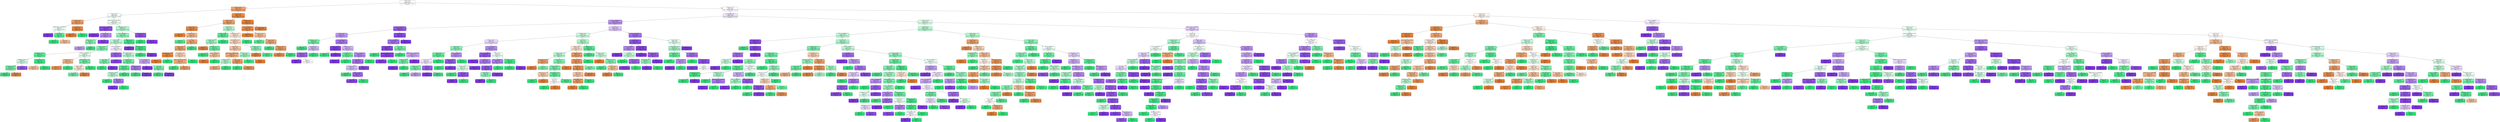 digraph Tree {
node [shape=box, style="filled, rounded", color="black", fontname=helvetica] ;
edge [fontname=helvetica] ;
0 [label="Overall <= 61.5\ngini = 0.67\nsamples = 11057\nvalue = [3685.67, 3685.67, 3685.67]\nclass = 2", fillcolor="#ffffff"] ;
1 [label="Potential <= 62.5\ngini = 0.38\nsamples = 2497\nvalue = [1676.14, 316.03, 178.98]\nclass = 0", fillcolor="#eca36e"] ;
0 -> 1 [labeldistance=2.5, labelangle=45, headlabel="True"] ;
7 [label="Overall <= 54.5\ngini = 0.65\nsamples = 480\nvalue = [107.79, 202.0, 178.98]\nclass = 1", fillcolor="#f0fdf6"] ;
1 -> 7 ;
21 [label="Potential <= 56.5\ngini = 0.34\nsamples = 126\nvalue = [87.73, 13.03, 8.69]\nclass = 0", fillcolor="#eb9d66"] ;
7 -> 21 ;
85 [label="Release Clause <= 5750000.0\ngini = 0.57\nsamples = 19\nvalue = [1.67, 9.77, 8.69]\nclass = 1", fillcolor="#ecfdf3"] ;
21 -> 85 ;
205 [label="gini = 0.0\nsamples = 5\nvalue = [0.0, 0.0, 8.69]\nclass = 2", fillcolor="#8139e5"] ;
85 -> 205 ;
206 [label="CDM <= 51.5\ngini = 0.25\nsamples = 14\nvalue = [1.67, 9.77, 0.0]\nclass = 1", fillcolor="#5be997"] ;
85 -> 206 ;
1053 [label="gini = 0.0\nsamples = 11\nvalue = [0.0, 8.96, 0.0]\nclass = 1", fillcolor="#39e581"] ;
206 -> 1053 ;
1054 [label="gini = 0.44\nsamples = 3\nvalue = [1.67, 0.81, 0.0]\nclass = 0", fillcolor="#f2be9a"] ;
206 -> 1054 ;
86 [label="Crossing <= 55.5\ngini = 0.07\nsamples = 107\nvalue = [86.06, 3.26, 0.0]\nclass = 0", fillcolor="#e68640"] ;
21 -> 86 ;
595 [label="gini = 0.04\nsamples = 105\nvalue = [86.06, 1.63, 0.0]\nclass = 0", fillcolor="#e5833d"] ;
86 -> 595 ;
596 [label="gini = 0.0\nsamples = 2\nvalue = [0.0, 1.63, 0.0]\nclass = 1", fillcolor="#39e581"] ;
86 -> 596 ;
22 [label="Release Clause <= 14150000.0\ngini = 0.55\nsamples = 354\nvalue = [20.05, 188.97, 170.29]\nclass = 1", fillcolor="#edfdf4"] ;
7 -> 22 ;
43 [label="Release Clause <= 10650000.0\ngini = 0.18\nsamples = 47\nvalue = [0.84, 6.52, 66.03]\nclass = 2", fillcolor="#8f4fe8"] ;
22 -> 43 ;
743 [label="gini = 0.0\nsamples = 28\nvalue = [0.0, 0.0, 48.66]\nclass = 2", fillcolor="#8139e5"] ;
43 -> 743 ;
744 [label="Overall <= 57.5\ngini = 0.44\nsamples = 19\nvalue = [0.84, 6.52, 17.38]\nclass = 2", fillcolor="#b489ef"] ;
43 -> 744 ;
745 [label="GKPositioning <= 7.5\ngini = 0.47\nsamples = 9\nvalue = [0.84, 5.7, 1.74]\nclass = 1", fillcolor="#87efb3"] ;
744 -> 745 ;
747 [label="gini = 0.44\nsamples = 2\nvalue = [0.84, 0.0, 1.74]\nclass = 2", fillcolor="#be98f2"] ;
745 -> 747 ;
748 [label="gini = 0.0\nsamples = 7\nvalue = [0.0, 5.7, 0.0]\nclass = 1", fillcolor="#39e581"] ;
745 -> 748 ;
746 [label="gini = 0.09\nsamples = 10\nvalue = [0.0, 0.81, 15.64]\nclass = 2", fillcolor="#8843e6"] ;
744 -> 746 ;
44 [label="Aggression <= 71.5\ngini = 0.52\nsamples = 307\nvalue = [19.22, 182.45, 104.26]\nclass = 1", fillcolor="#b2f5ce"] ;
22 -> 44 ;
75 [label="Value <= 20500000.0\ngini = 0.49\nsamples = 284\nvalue = [19.22, 178.38, 72.98]\nclass = 1", fillcolor="#95f1bc"] ;
44 -> 75 ;
155 [label="Overall <= 58.5\ngini = 0.55\nsamples = 211\nvalue = [19.22, 120.55, 69.51]\nclass = 1", fillcolor="#b7f6d1"] ;
75 -> 155 ;
157 [label="Potential <= 60.5\ngini = 0.43\nsamples = 102\nvalue = [19.22, 61.9, 5.21]\nclass = 1", fillcolor="#81eeaf"] ;
155 -> 157 ;
355 [label="Acceleration <= 58.0\ngini = 0.29\nsamples = 60\nvalue = [3.34, 43.17, 5.21]\nclass = 1", fillcolor="#5dea98"] ;
157 -> 355 ;
541 [label="GKReflexes <= 13.5\ngini = 0.59\nsamples = 14\nvalue = [1.67, 7.33, 5.21]\nclass = 1", fillcolor="#d0f9e1"] ;
355 -> 541 ;
543 [label="Acceleration <= 56.5\ngini = 0.32\nsamples = 10\nvalue = [1.67, 6.52, 0.0]\nclass = 1", fillcolor="#6ceca1"] ;
541 -> 543 ;
723 [label="gini = 0.0\nsamples = 8\nvalue = [0.0, 6.52, 0.0]\nclass = 1", fillcolor="#39e581"] ;
543 -> 723 ;
724 [label="gini = 0.0\nsamples = 2\nvalue = [1.67, 0.0, 0.0]\nclass = 0", fillcolor="#e58139"] ;
543 -> 724 ;
544 [label="gini = 0.23\nsamples = 4\nvalue = [0.0, 0.81, 5.21]\nclass = 2", fillcolor="#9558e9"] ;
541 -> 544 ;
542 [label="Interceptions <= 15.0\ngini = 0.09\nsamples = 46\nvalue = [1.67, 35.84, 0.0]\nclass = 1", fillcolor="#42e687"] ;
355 -> 542 ;
953 [label="gini = 0.44\nsamples = 3\nvalue = [1.67, 0.81, 0.0]\nclass = 0", fillcolor="#f2be9a"] ;
542 -> 953 ;
954 [label="gini = 0.0\nsamples = 43\nvalue = [0.0, 35.02, 0.0]\nclass = 1", fillcolor="#39e581"] ;
542 -> 954 ;
356 [label="Value <= 12500000.0\ngini = 0.5\nsamples = 42\nvalue = [15.88, 18.73, 0.0]\nclass = 1", fillcolor="#e1fbec"] ;
157 -> 356 ;
473 [label="Jumping <= 72.0\ngini = 0.42\nsamples = 20\nvalue = [11.7, 4.89, 0.0]\nclass = 0", fillcolor="#f0b68c"] ;
356 -> 473 ;
475 [label="gini = 0.21\nsamples = 16\nvalue = [11.7, 1.63, 0.0]\nclass = 0", fillcolor="#e99355"] ;
473 -> 475 ;
476 [label="gini = 0.0\nsamples = 4\nvalue = [0.0, 3.26, 0.0]\nclass = 1", fillcolor="#39e581"] ;
473 -> 476 ;
474 [label="HeadingAccuracy <= 50.0\ngini = 0.36\nsamples = 22\nvalue = [4.18, 13.85, 0.0]\nclass = 1", fillcolor="#75eda7"] ;
356 -> 474 ;
701 [label="Volleys <= 39.5\ngini = 0.49\nsamples = 9\nvalue = [4.18, 3.26, 0.0]\nclass = 0", fillcolor="#f9e3d3"] ;
474 -> 701 ;
867 [label="gini = 0.32\nsamples = 5\nvalue = [0.84, 3.26, 0.0]\nclass = 1", fillcolor="#6ceca1"] ;
701 -> 867 ;
868 [label="gini = 0.0\nsamples = 4\nvalue = [3.34, 0.0, 0.0]\nclass = 0", fillcolor="#e58139"] ;
701 -> 868 ;
702 [label="gini = 0.0\nsamples = 13\nvalue = [0.0, 10.59, 0.0]\nclass = 1", fillcolor="#39e581"] ;
474 -> 702 ;
158 [label="Value <= 14500000.0\ngini = 0.5\nsamples = 109\nvalue = [0.0, 58.64, 64.29]\nclass = 2", fillcolor="#f4eefd"] ;
155 -> 158 ;
159 [label="ShotPower <= 38.0\ngini = 0.3\nsamples = 28\nvalue = [0.0, 7.33, 33.02]\nclass = 2", fillcolor="#9d65eb"] ;
158 -> 159 ;
377 [label="LCB <= 60.5\ngini = 0.39\nsamples = 7\nvalue = [0.0, 4.89, 1.74]\nclass = 1", fillcolor="#7feeae"] ;
159 -> 377 ;
751 [label="gini = 0.0\nsamples = 6\nvalue = [0.0, 4.89, 0.0]\nclass = 1", fillcolor="#39e581"] ;
377 -> 751 ;
752 [label="gini = 0.0\nsamples = 1\nvalue = [0.0, 0.0, 1.74]\nclass = 2", fillcolor="#8139e5"] ;
377 -> 752 ;
378 [label="gini = 0.13\nsamples = 21\nvalue = [0.0, 2.44, 31.28]\nclass = 2", fillcolor="#8b48e7"] ;
159 -> 378 ;
160 [label="Overall <= 60.5\ngini = 0.47\nsamples = 81\nvalue = [0.0, 51.31, 31.28]\nclass = 1", fillcolor="#b2f5ce"] ;
158 -> 160 ;
237 [label="Volleys <= 57.5\ngini = 0.33\nsamples = 55\nvalue = [0.0, 39.91, 10.43]\nclass = 1", fillcolor="#6deca2"] ;
160 -> 237 ;
379 [label="GKKicking <= 7.5\ngini = 0.21\nsamples = 50\nvalue = [0.0, 38.28, 5.21]\nclass = 1", fillcolor="#54e992"] ;
237 -> 379 ;
665 [label="GKHandling <= 12.0\ngini = 0.48\nsamples = 13\nvalue = [0.0, 8.15, 5.21]\nclass = 1", fillcolor="#b8f6d2"] ;
379 -> 665 ;
667 [label="gini = 0.0\nsamples = 8\nvalue = [0.0, 6.52, 0.0]\nclass = 1", fillcolor="#39e581"] ;
665 -> 667 ;
668 [label="LB <= 59.0\ngini = 0.36\nsamples = 5\nvalue = [0.0, 1.63, 5.21]\nclass = 2", fillcolor="#a877ed"] ;
665 -> 668 ;
783 [label="gini = 0.0\nsamples = 3\nvalue = [0.0, 0.0, 5.21]\nclass = 2", fillcolor="#8139e5"] ;
668 -> 783 ;
784 [label="gini = 0.0\nsamples = 2\nvalue = [0.0, 1.63, 0.0]\nclass = 1", fillcolor="#39e581"] ;
668 -> 784 ;
666 [label="gini = 0.0\nsamples = 37\nvalue = [0.0, 30.14, 0.0]\nclass = 1", fillcolor="#39e581"] ;
379 -> 666 ;
380 [label="Interceptions <= 28.0\ngini = 0.36\nsamples = 5\nvalue = [0.0, 1.63, 5.21]\nclass = 2", fillcolor="#a877ed"] ;
237 -> 380 ;
781 [label="gini = 0.0\nsamples = 2\nvalue = [0.0, 1.63, 0.0]\nclass = 1", fillcolor="#39e581"] ;
380 -> 781 ;
782 [label="gini = 0.0\nsamples = 3\nvalue = [0.0, 0.0, 5.21]\nclass = 2", fillcolor="#8139e5"] ;
380 -> 782 ;
238 [label="Value <= 18500000.0\ngini = 0.46\nsamples = 26\nvalue = [0.0, 11.4, 20.85]\nclass = 2", fillcolor="#c6a5f3"] ;
160 -> 238 ;
239 [label="gini = 0.0\nsamples = 10\nvalue = [0.0, 0.0, 17.38]\nclass = 2", fillcolor="#8139e5"] ;
238 -> 239 ;
240 [label="RF <= 60.5\ngini = 0.36\nsamples = 16\nvalue = [0.0, 11.4, 3.48]\nclass = 1", fillcolor="#75eda7"] ;
238 -> 240 ;
333 [label="gini = 0.0\nsamples = 14\nvalue = [0.0, 11.4, 0.0]\nclass = 1", fillcolor="#39e581"] ;
240 -> 333 ;
334 [label="gini = 0.0\nsamples = 2\nvalue = [0.0, 0.0, 3.48]\nclass = 2", fillcolor="#8139e5"] ;
240 -> 334 ;
156 [label="Agility <= 35.0\ngini = 0.11\nsamples = 73\nvalue = [0.0, 57.83, 3.48]\nclass = 1", fillcolor="#45e789"] ;
75 -> 156 ;
573 [label="gini = 0.0\nsamples = 1\nvalue = [0.0, 0.0, 1.74]\nclass = 2", fillcolor="#8139e5"] ;
156 -> 573 ;
574 [label="GKPositioning <= 15.5\ngini = 0.06\nsamples = 72\nvalue = [0.0, 57.83, 1.74]\nclass = 1", fillcolor="#3fe685"] ;
156 -> 574 ;
575 [label="gini = 0.0\nsamples = 71\nvalue = [0.0, 57.83, 0.0]\nclass = 1", fillcolor="#39e581"] ;
574 -> 575 ;
576 [label="gini = 0.0\nsamples = 1\nvalue = [0.0, 0.0, 1.74]\nclass = 2", fillcolor="#8139e5"] ;
574 -> 576 ;
76 [label="FKAccuracy <= 29.5\ngini = 0.2\nsamples = 23\nvalue = [0.0, 4.07, 31.28]\nclass = 2", fillcolor="#9153e8"] ;
44 -> 76 ;
313 [label="gini = 0.0\nsamples = 4\nvalue = [0.0, 3.26, 0.0]\nclass = 1", fillcolor="#39e581"] ;
76 -> 313 ;
314 [label="gini = 0.05\nsamples = 19\nvalue = [0.0, 0.81, 31.28]\nclass = 2", fillcolor="#843ee6"] ;
76 -> 314 ;
8 [label="Potential <= 66.5\ngini = 0.13\nsamples = 2017\nvalue = [1568.35, 114.03, 0.0]\nclass = 0", fillcolor="#e78a47"] ;
1 -> 8 ;
67 [label="Overall <= 59.5\ngini = 0.32\nsamples = 591\nvalue = [394.39, 96.93, 0.0]\nclass = 0", fillcolor="#eba06a"] ;
8 -> 67 ;
69 [label="Overall <= 58.5\ngini = 0.11\nsamples = 447\nvalue = [350.1, 22.81, 0.0]\nclass = 0", fillcolor="#e78946"] ;
67 -> 69 ;
251 [label="gini = 0.04\nsamples = 382\nvalue = [312.5, 6.52, 0.0]\nclass = 0", fillcolor="#e6843d"] ;
69 -> 251 ;
252 [label="Potential <= 63.5\ngini = 0.42\nsamples = 65\nvalue = [37.6, 16.29, 0.0]\nclass = 0", fillcolor="#f0b88f"] ;
69 -> 252 ;
467 [label="gini = 0.25\nsamples = 7\nvalue = [0.84, 4.89, 0.0]\nclass = 1", fillcolor="#5be997"] ;
252 -> 467 ;
468 [label="LS <= 60.5\ngini = 0.36\nsamples = 58\nvalue = [36.76, 11.4, 0.0]\nclass = 0", fillcolor="#eda876"] ;
252 -> 468 ;
621 [label="Strength <= 66.5\ngini = 0.32\nsamples = 55\nvalue = [36.76, 8.96, 0.0]\nclass = 0", fillcolor="#eba069"] ;
468 -> 621 ;
853 [label="HeadingAccuracy <= 63.0\ngini = 0.11\nsamples = 32\nvalue = [25.07, 1.63, 0.0]\nclass = 0", fillcolor="#e78946"] ;
621 -> 853 ;
855 [label="gini = 0.0\nsamples = 30\nvalue = [25.07, 0.0, 0.0]\nclass = 0", fillcolor="#e58139"] ;
853 -> 855 ;
856 [label="gini = 0.0\nsamples = 2\nvalue = [0.0, 1.63, 0.0]\nclass = 1", fillcolor="#39e581"] ;
853 -> 856 ;
854 [label="FKAccuracy <= 36.5\ngini = 0.47\nsamples = 23\nvalue = [11.7, 7.33, 0.0]\nclass = 0", fillcolor="#f5d0b5"] ;
621 -> 854 ;
857 [label="Release Clause <= 27250000.0\ngini = 0.38\nsamples = 19\nvalue = [11.7, 4.07, 0.0]\nclass = 0", fillcolor="#eead7e"] ;
854 -> 857 ;
983 [label="gini = 0.0\nsamples = 2\nvalue = [0.0, 1.63, 0.0]\nclass = 1", fillcolor="#39e581"] ;
857 -> 983 ;
984 [label="gini = 0.29\nsamples = 17\nvalue = [11.7, 2.44, 0.0]\nclass = 0", fillcolor="#ea9b62"] ;
857 -> 984 ;
858 [label="gini = 0.0\nsamples = 4\nvalue = [0.0, 3.26, 0.0]\nclass = 1", fillcolor="#39e581"] ;
854 -> 858 ;
622 [label="gini = 0.0\nsamples = 3\nvalue = [0.0, 2.44, 0.0]\nclass = 1", fillcolor="#39e581"] ;
468 -> 622 ;
70 [label="Potential <= 64.5\ngini = 0.47\nsamples = 144\nvalue = [44.28, 74.12, 0.0]\nclass = 1", fillcolor="#aff5cc"] ;
67 -> 70 ;
151 [label="Weight <= 160.0\ngini = 0.24\nsamples = 65\nvalue = [7.52, 45.61, 0.0]\nclass = 1", fillcolor="#5ae996"] ;
70 -> 151 ;
631 [label="LongShots <= 33.0\ngini = 0.45\nsamples = 27\nvalue = [7.52, 14.66, 0.0]\nclass = 1", fillcolor="#9ff2c2"] ;
151 -> 631 ;
633 [label="gini = 0.0\nsamples = 5\nvalue = [4.18, 0.0, 0.0]\nclass = 0", fillcolor="#e58139"] ;
631 -> 633 ;
634 [label="GKHandling <= 12.5\ngini = 0.3\nsamples = 22\nvalue = [3.34, 14.66, 0.0]\nclass = 1", fillcolor="#66eb9e"] ;
631 -> 634 ;
635 [label="gini = 0.0\nsamples = 16\nvalue = [0.0, 13.03, 0.0]\nclass = 1", fillcolor="#39e581"] ;
634 -> 635 ;
636 [label="Value <= 29000000.0\ngini = 0.44\nsamples = 6\nvalue = [3.34, 1.63, 0.0]\nclass = 0", fillcolor="#f2be9a"] ;
634 -> 636 ;
929 [label="gini = 0.0\nsamples = 4\nvalue = [3.34, 0.0, 0.0]\nclass = 0", fillcolor="#e58139"] ;
636 -> 929 ;
930 [label="gini = 0.0\nsamples = 2\nvalue = [0.0, 1.63, 0.0]\nclass = 1", fillcolor="#39e581"] ;
636 -> 930 ;
632 [label="gini = 0.0\nsamples = 38\nvalue = [0.0, 30.95, 0.0]\nclass = 1", fillcolor="#39e581"] ;
151 -> 632 ;
152 [label="ShortPassing <= 66.5\ngini = 0.49\nsamples = 79\nvalue = [36.76, 28.51, 0.0]\nclass = 0", fillcolor="#f9e3d3"] ;
70 -> 152 ;
703 [label="StandingTackle <= 61.5\ngini = 0.48\nsamples = 74\nvalue = [36.76, 24.44, 0.0]\nclass = 0", fillcolor="#f6d5bd"] ;
152 -> 703 ;
917 [label="Volleys <= 48.5\ngini = 0.45\nsamples = 63\nvalue = [34.26, 17.92, 0.0]\nclass = 0", fillcolor="#f3c3a1"] ;
703 -> 917 ;
919 [label="Release Clause <= 36850000.0\ngini = 0.37\nsamples = 48\nvalue = [30.08, 9.77, 0.0]\nclass = 0", fillcolor="#edaa79"] ;
917 -> 919 ;
923 [label="LongPassing <= 47.0\ngini = 0.47\nsamples = 8\nvalue = [2.51, 4.07, 0.0]\nclass = 1", fillcolor="#b3f5cf"] ;
919 -> 923 ;
1021 [label="gini = 0.37\nsamples = 4\nvalue = [2.51, 0.81, 0.0]\nclass = 0", fillcolor="#edaa79"] ;
923 -> 1021 ;
1022 [label="gini = 0.0\nsamples = 4\nvalue = [0.0, 3.26, 0.0]\nclass = 1", fillcolor="#39e581"] ;
923 -> 1022 ;
924 [label="Curve <= 25.5\ngini = 0.28\nsamples = 40\nvalue = [27.57, 5.7, 0.0]\nclass = 0", fillcolor="#ea9b62"] ;
919 -> 924 ;
925 [label="gini = 0.0\nsamples = 2\nvalue = [0.0, 1.63, 0.0]\nclass = 1", fillcolor="#39e581"] ;
924 -> 925 ;
926 [label="gini = 0.22\nsamples = 38\nvalue = [27.57, 4.07, 0.0]\nclass = 0", fillcolor="#e99456"] ;
924 -> 926 ;
920 [label="LCM <= 57.5\ngini = 0.45\nsamples = 15\nvalue = [4.18, 8.15, 0.0]\nclass = 1", fillcolor="#9ff2c2"] ;
917 -> 920 ;
921 [label="gini = 0.17\nsamples = 11\nvalue = [0.84, 8.15, 0.0]\nclass = 1", fillcolor="#4de88e"] ;
920 -> 921 ;
922 [label="gini = 0.0\nsamples = 4\nvalue = [3.34, 0.0, 0.0]\nclass = 0", fillcolor="#e58139"] ;
920 -> 922 ;
918 [label="Penalties <= 31.5\ngini = 0.4\nsamples = 11\nvalue = [2.51, 6.52, 0.0]\nclass = 1", fillcolor="#85efb1"] ;
703 -> 918 ;
937 [label="gini = 0.0\nsamples = 2\nvalue = [1.67, 0.0, 0.0]\nclass = 0", fillcolor="#e58139"] ;
918 -> 937 ;
938 [label="gini = 0.2\nsamples = 9\nvalue = [0.84, 6.52, 0.0]\nclass = 1", fillcolor="#52e891"] ;
918 -> 938 ;
704 [label="gini = 0.0\nsamples = 5\nvalue = [0.0, 4.07, 0.0]\nclass = 1", fillcolor="#39e581"] ;
152 -> 704 ;
68 [label="Potential <= 67.5\ngini = 0.03\nsamples = 1426\nvalue = [1173.97, 17.1, 0.0]\nclass = 0", fillcolor="#e5833c"] ;
8 -> 68 ;
1067 [label="Value <= 23500000.0\ngini = 0.16\nsamples = 168\nvalue = [127.84, 12.22, 0.0]\nclass = 0", fillcolor="#e78d4c"] ;
68 -> 1067 ;
1069 [label="gini = 0.03\nsamples = 129\nvalue = [106.12, 1.63, 0.0]\nclass = 0", fillcolor="#e5833c"] ;
1067 -> 1069 ;
1070 [label="Marking <= 32.5\ngini = 0.44\nsamples = 39\nvalue = [21.72, 10.59, 0.0]\nclass = 0", fillcolor="#f2be9a"] ;
1067 -> 1070 ;
1071 [label="gini = 0.28\nsamples = 6\nvalue = [0.84, 4.07, 0.0]\nclass = 1", fillcolor="#62ea9b"] ;
1070 -> 1071 ;
1072 [label="Crossing <= 25.5\ngini = 0.36\nsamples = 33\nvalue = [20.89, 6.52, 0.0]\nclass = 0", fillcolor="#eda877"] ;
1070 -> 1072 ;
1073 [label="gini = 0.0\nsamples = 3\nvalue = [0.0, 2.44, 0.0]\nclass = 1", fillcolor="#39e581"] ;
1072 -> 1073 ;
1074 [label="GKDiving <= 15.5\ngini = 0.27\nsamples = 30\nvalue = [20.89, 4.07, 0.0]\nclass = 0", fillcolor="#ea9a60"] ;
1072 -> 1074 ;
1075 [label="gini = 0.13\nsamples = 27\nvalue = [20.89, 1.63, 0.0]\nclass = 0", fillcolor="#e78b48"] ;
1074 -> 1075 ;
1076 [label="gini = 0.0\nsamples = 3\nvalue = [0.0, 2.44, 0.0]\nclass = 1", fillcolor="#39e581"] ;
1074 -> 1076 ;
1068 [label="gini = 0.01\nsamples = 1258\nvalue = [1046.12, 4.89, 0.0]\nclass = 0", fillcolor="#e5823a"] ;
68 -> 1068 ;
2 [label="Potential <= 71.5\ngini = 0.65\nsamples = 8560\nvalue = [2009.53, 3369.64, 3506.68]\nclass = 2", fillcolor="#fcfafe"] ;
0 -> 2 [labeldistance=2.5, labelangle=-45, headlabel="False"] ;
3 [label="SprintSpeed <= 63.5\ngini = 0.56\nsamples = 4076\nvalue = [325.87, 1923.06, 2302.46]\nclass = 2", fillcolor="#ede2fb"] ;
2 -> 3 ;
9 [label="Value <= 33750000.0\ngini = 0.45\nsamples = 1362\nvalue = [77.71, 470.79, 1200.75]\nclass = 2", fillcolor="#b78ef0"] ;
3 -> 9 ;
25 [label="Value <= 2750000.0\ngini = 0.26\nsamples = 529\nvalue = [0.84, 117.29, 667.28]\nclass = 2", fillcolor="#975cea"] ;
9 -> 25 ;
87 [label="Overall <= 69.5\ngini = 0.44\nsamples = 172\nvalue = [0.84, 70.05, 147.7]\nclass = 2", fillcolor="#bd97f1"] ;
25 -> 87 ;
89 [label="ShotPower <= 72.5\ngini = 0.36\nsamples = 37\nvalue = [0.84, 26.06, 6.95]\nclass = 1", fillcolor="#72eda5"] ;
87 -> 89 ;
289 [label="gini = -0.0\nsamples = 27\nvalue = [0.0, 21.99, 0.0]\nclass = 1", fillcolor="#39e581"] ;
89 -> 289 ;
290 [label="Crossing <= 61.0\ngini = 0.53\nsamples = 10\nvalue = [0.84, 4.07, 6.95]\nclass = 2", fillcolor="#d0b6f5"] ;
89 -> 290 ;
527 [label="GKKicking <= 10.0\ngini = 0.33\nsamples = 6\nvalue = [0.84, 0.81, 6.95]\nclass = 2", fillcolor="#9c63eb"] ;
290 -> 527 ;
981 [label="gini = 0.0\nsamples = 4\nvalue = [0.0, 0.0, 6.95]\nclass = 2", fillcolor="#8139e5"] ;
527 -> 981 ;
982 [label="gini = 0.5\nsamples = 2\nvalue = [0.84, 0.81, 0.0]\nclass = 0", fillcolor="#fefcfa"] ;
527 -> 982 ;
528 [label="gini = 0.0\nsamples = 4\nvalue = [0.0, 3.26, 0.0]\nclass = 1", fillcolor="#39e581"] ;
290 -> 528 ;
90 [label="Value <= 1350000.0\ngini = 0.36\nsamples = 135\nvalue = [0.0, 43.98, 140.75]\nclass = 2", fillcolor="#a877ed"] ;
87 -> 90 ;
143 [label="Finishing <= 17.5\ngini = 0.04\nsamples = 43\nvalue = [0.0, 1.63, 71.25]\nclass = 2", fillcolor="#843ee6"] ;
90 -> 143 ;
571 [label="gini = 0.0\nsamples = 2\nvalue = [0.0, 1.63, 0.0]\nclass = 1", fillcolor="#39e581"] ;
143 -> 571 ;
572 [label="gini = 0.0\nsamples = 41\nvalue = [0.0, 0.0, 71.25]\nclass = 2", fillcolor="#8139e5"] ;
143 -> 572 ;
144 [label="LongShots <= 50.0\ngini = 0.47\nsamples = 92\nvalue = [0.0, 42.35, 69.51]\nclass = 2", fillcolor="#ceb2f5"] ;
90 -> 144 ;
201 [label="Dribbling <= 29.0\ngini = 0.3\nsamples = 21\nvalue = [0.0, 15.48, 3.48]\nclass = 1", fillcolor="#65eb9d"] ;
144 -> 201 ;
309 [label="gini = 0.0\nsamples = 2\nvalue = [0.0, 0.0, 3.48]\nclass = 2", fillcolor="#8139e5"] ;
201 -> 309 ;
310 [label="gini = -0.0\nsamples = 19\nvalue = [0.0, 15.48, 0.0]\nclass = 1", fillcolor="#39e581"] ;
201 -> 310 ;
202 [label="Value <= 2250000.0\ngini = 0.41\nsamples = 71\nvalue = [0.0, 26.88, 66.03]\nclass = 2", fillcolor="#b48af0"] ;
144 -> 202 ;
203 [label="Overall <= 70.5\ngini = 0.34\nsamples = 61\nvalue = [0.0, 18.73, 66.03]\nclass = 2", fillcolor="#a571ec"] ;
202 -> 203 ;
371 [label="Positioning <= 64.0\ngini = 0.48\nsamples = 34\nvalue = [0.0, 16.29, 24.33]\nclass = 2", fillcolor="#d5bef6"] ;
203 -> 371 ;
373 [label="gini = 0.0\nsamples = 13\nvalue = [0.0, 10.59, 0.0]\nclass = 1", fillcolor="#39e581"] ;
371 -> 373 ;
374 [label="Value <= 1750000.0\ngini = 0.31\nsamples = 21\nvalue = [0.0, 5.7, 24.33]\nclass = 2", fillcolor="#9f67eb"] ;
371 -> 374 ;
375 [label="gini = 0.12\nsamples = 16\nvalue = [0.0, 1.63, 24.33]\nclass = 2", fillcolor="#8946e7"] ;
374 -> 375 ;
376 [label="gini = 0.0\nsamples = 5\nvalue = [0.0, 4.07, 0.0]\nclass = 1", fillcolor="#39e581"] ;
374 -> 376 ;
372 [label="gini = 0.1\nsamples = 27\nvalue = [0.0, 2.44, 41.7]\nclass = 2", fillcolor="#8845e7"] ;
203 -> 372 ;
204 [label="gini = 0.0\nsamples = 10\nvalue = [0.0, 8.15, 0.0]\nclass = 1", fillcolor="#39e581"] ;
202 -> 204 ;
88 [label="Overall <= 63.5\ngini = 0.15\nsamples = 357\nvalue = [0.0, 47.24, 519.57]\nclass = 2", fillcolor="#8c4be7"] ;
25 -> 88 ;
121 [label="Value <= 28500000.0\ngini = 0.35\nsamples = 150\nvalue = [0.0, 47.24, 159.87]\nclass = 2", fillcolor="#a674ed"] ;
88 -> 121 ;
123 [label="Composure <= 44.0\ngini = 0.12\nsamples = 98\nvalue = [0.0, 9.77, 149.44]\nclass = 2", fillcolor="#8946e7"] ;
121 -> 123 ;
423 [label="gini = 0.0\nsamples = 3\nvalue = [0.0, 2.44, 0.0]\nclass = 1", fillcolor="#39e581"] ;
123 -> 423 ;
424 [label="Release Clause <= 51400000.0\ngini = 0.09\nsamples = 95\nvalue = [0.0, 7.33, 149.44]\nclass = 2", fillcolor="#8743e6"] ;
123 -> 424 ;
623 [label="gini = 0.07\nsamples = 93\nvalue = [0.0, 5.7, 149.44]\nclass = 2", fillcolor="#8641e6"] ;
424 -> 623 ;
624 [label="gini = -0.0\nsamples = 2\nvalue = [0.0, 1.63, 0.0]\nclass = 1", fillcolor="#39e581"] ;
424 -> 624 ;
124 [label="LM <= 59.5\ngini = 0.34\nsamples = 52\nvalue = [0.0, 37.47, 10.43]\nclass = 1", fillcolor="#70eca4"] ;
121 -> 124 ;
189 [label="gini = 0.0\nsamples = 39\nvalue = [0.0, 31.77, 0.0]\nclass = 1", fillcolor="#39e581"] ;
124 -> 189 ;
190 [label="Release Clause <= 53800000.0\ngini = 0.46\nsamples = 13\nvalue = [0.0, 5.7, 10.43]\nclass = 2", fillcolor="#c6a5f3"] ;
124 -> 190 ;
399 [label="Strength <= 60.0\ngini = 0.36\nsamples = 8\nvalue = [0.0, 5.7, 1.74]\nclass = 1", fillcolor="#75eda7"] ;
190 -> 399 ;
721 [label="gini = 0.0\nsamples = 1\nvalue = [0.0, 0.0, 1.74]\nclass = 2", fillcolor="#8139e5"] ;
399 -> 721 ;
722 [label="gini = 0.0\nsamples = 7\nvalue = [0.0, 5.7, 0.0]\nclass = 1", fillcolor="#39e581"] ;
399 -> 722 ;
400 [label="gini = 0.0\nsamples = 5\nvalue = [0.0, 0.0, 8.69]\nclass = 2", fillcolor="#8139e5"] ;
190 -> 400 ;
122 [label="gini = 0.0\nsamples = 207\nvalue = [0.0, 0.0, 359.7]\nclass = 2", fillcolor="#8139e5"] ;
88 -> 122 ;
26 [label="Overall <= 66.5\ngini = 0.55\nsamples = 833\nvalue = [76.87, 353.5, 533.47]\nclass = 2", fillcolor="#dac5f7"] ;
9 -> 26 ;
27 [label="Potential <= 66.5\ngini = 0.6\nsamples = 488\nvalue = [74.37, 249.24, 161.61]\nclass = 1", fillcolor="#c9f8dd"] ;
26 -> 27 ;
31 [label="Overall <= 64.5\ngini = 0.5\nsamples = 252\nvalue = [1.67, 127.88, 161.61]\nclass = 2", fillcolor="#e5d6fa"] ;
27 -> 31 ;
73 [label="Volleys <= 55.5\ngini = 0.43\nsamples = 108\nvalue = [1.67, 72.49, 29.54]\nclass = 1", fillcolor="#8cf0b6"] ;
31 -> 73 ;
137 [label="Height <= 5.85\ngini = 0.27\nsamples = 87\nvalue = [1.67, 64.35, 10.43]\nclass = 1", fillcolor="#5dea98"] ;
73 -> 137 ;
215 [label="Vision <= 61.5\ngini = 0.54\nsamples = 18\nvalue = [0.84, 8.96, 10.43]\nclass = 2", fillcolor="#efe5fc"] ;
137 -> 215 ;
449 [label="Balance <= 70.5\ngini = 0.41\nsamples = 11\nvalue = [0.84, 7.33, 1.74]\nclass = 1", fillcolor="#77eda9"] ;
215 -> 449 ;
625 [label="gini = 0.0\nsamples = 9\nvalue = [0.0, 7.33, 0.0]\nclass = 1", fillcolor="#39e581"] ;
449 -> 625 ;
626 [label="gini = 0.44\nsamples = 2\nvalue = [0.84, 0.0, 1.74]\nclass = 2", fillcolor="#be98f2"] ;
449 -> 626 ;
450 [label="CM <= 64.5\ngini = 0.27\nsamples = 7\nvalue = [0.0, 1.63, 8.69]\nclass = 2", fillcolor="#995eea"] ;
215 -> 450 ;
709 [label="gini = 0.0\nsamples = 5\nvalue = [0.0, 0.0, 8.69]\nclass = 2", fillcolor="#8139e5"] ;
450 -> 709 ;
710 [label="gini = 0.0\nsamples = 2\nvalue = [0.0, 1.63, 0.0]\nclass = 1", fillcolor="#39e581"] ;
450 -> 710 ;
216 [label="gini = 0.03\nsamples = 69\nvalue = [0.84, 55.39, 0.0]\nclass = 1", fillcolor="#3ce583"] ;
137 -> 216 ;
138 [label="Value <= 43750000.0\ngini = 0.42\nsamples = 21\nvalue = [0.0, 8.15, 19.11]\nclass = 2", fillcolor="#b78df0"] ;
73 -> 138 ;
291 [label="Positioning <= 60.0\ngini = 0.25\nsamples = 15\nvalue = [0.0, 3.26, 19.11]\nclass = 2", fillcolor="#965be9"] ;
138 -> 291 ;
447 [label="gini = 0.0\nsamples = 3\nvalue = [0.0, 2.44, 0.0]\nclass = 1", fillcolor="#39e581"] ;
291 -> 447 ;
448 [label="gini = 0.08\nsamples = 12\nvalue = [0.0, 0.81, 19.11]\nclass = 2", fillcolor="#8641e6"] ;
291 -> 448 ;
292 [label="gini = 0.0\nsamples = 6\nvalue = [0.0, 4.89, 0.0]\nclass = 1", fillcolor="#39e581"] ;
138 -> 292 ;
74 [label="Value <= 48750000.0\ngini = 0.42\nsamples = 144\nvalue = [0.0, 55.39, 132.07]\nclass = 2", fillcolor="#b68cf0"] ;
31 -> 74 ;
127 [label="Value <= 41250000.0\ngini = 0.25\nsamples = 76\nvalue = [0.0, 16.29, 97.31]\nclass = 2", fillcolor="#965ae9"] ;
74 -> 127 ;
529 [label="gini = 0.0\nsamples = 28\nvalue = [0.0, 0.0, 48.66]\nclass = 2", fillcolor="#8139e5"] ;
127 -> 529 ;
530 [label="Overall <= 65.5\ngini = 0.38\nsamples = 48\nvalue = [0.0, 16.29, 48.66]\nclass = 2", fillcolor="#ab7bee"] ;
127 -> 530 ;
531 [label="Finishing <= 50.0\ngini = 0.49\nsamples = 26\nvalue = [0.0, 15.48, 12.16]\nclass = 1", fillcolor="#d5f9e4"] ;
530 -> 531 ;
533 [label="gini = -0.0\nsamples = 17\nvalue = [0.0, 13.85, 0.0]\nclass = 1", fillcolor="#39e581"] ;
531 -> 533 ;
534 [label="RCM <= 66.5\ngini = 0.21\nsamples = 9\nvalue = [0.0, 1.63, 12.16]\nclass = 2", fillcolor="#9254e8"] ;
531 -> 534 ;
651 [label="gini = 0.0\nsamples = 7\nvalue = [0.0, 0.0, 12.16]\nclass = 2", fillcolor="#8139e5"] ;
534 -> 651 ;
652 [label="gini = 0.0\nsamples = 2\nvalue = [0.0, 1.63, 0.0]\nclass = 1", fillcolor="#39e581"] ;
534 -> 652 ;
532 [label="gini = 0.04\nsamples = 22\nvalue = [0.0, 0.81, 36.49]\nclass = 2", fillcolor="#843de6"] ;
530 -> 532 ;
128 [label="LCB <= 63.5\ngini = 0.5\nsamples = 68\nvalue = [0.0, 39.1, 34.75]\nclass = 1", fillcolor="#e9fcf1"] ;
74 -> 128 ;
129 [label="Value <= 63750000.0\ngini = 0.39\nsamples = 34\nvalue = [0.0, 12.22, 33.02]\nclass = 2", fillcolor="#b082ef"] ;
128 -> 129 ;
179 [label="LS <= 61.5\ngini = 0.22\nsamples = 25\nvalue = [0.0, 4.89, 33.02]\nclass = 2", fillcolor="#9456e9"] ;
129 -> 179 ;
415 [label="RWB <= 62.5\ngini = 0.42\nsamples = 6\nvalue = [0.0, 4.07, 1.74]\nclass = 1", fillcolor="#8df0b7"] ;
179 -> 415 ;
805 [label="gini = 0.0\nsamples = 1\nvalue = [0.0, 0.0, 1.74]\nclass = 2", fillcolor="#8139e5"] ;
415 -> 805 ;
806 [label="gini = 0.0\nsamples = 5\nvalue = [0.0, 4.07, 0.0]\nclass = 1", fillcolor="#39e581"] ;
415 -> 806 ;
416 [label="gini = 0.05\nsamples = 19\nvalue = [0.0, 0.81, 31.28]\nclass = 2", fillcolor="#843ee6"] ;
179 -> 416 ;
180 [label="gini = 0.0\nsamples = 9\nvalue = [0.0, 7.33, 0.0]\nclass = 1", fillcolor="#39e581"] ;
129 -> 180 ;
130 [label="Penalties <= 75.5\ngini = 0.11\nsamples = 34\nvalue = [0.0, 26.88, 1.74]\nclass = 1", fillcolor="#46e789"] ;
128 -> 130 ;
567 [label="gini = -0.0\nsamples = 33\nvalue = [0.0, 26.88, 0.0]\nclass = 1", fillcolor="#39e581"] ;
130 -> 567 ;
568 [label="gini = 0.0\nsamples = 1\nvalue = [0.0, 0.0, 1.74]\nclass = 2", fillcolor="#8139e5"] ;
130 -> 568 ;
32 [label="Overall <= 64.5\ngini = 0.47\nsamples = 236\nvalue = [72.69, 121.36, 0.0]\nclass = 1", fillcolor="#b0f5cc"] ;
27 -> 32 ;
77 [label="Potential <= 69.5\ngini = 0.49\nsamples = 131\nvalue = [62.67, 45.61, 0.0]\nclass = 0", fillcolor="#f8ddc9"] ;
32 -> 77 ;
161 [label="Height <= 5.36\ngini = 0.47\nsamples = 72\nvalue = [22.56, 36.65, 0.0]\nclass = 1", fillcolor="#b3f5cf"] ;
77 -> 161 ;
383 [label="StandingTackle <= 64.5\ngini = 0.33\nsamples = 14\nvalue = [9.19, 2.44, 0.0]\nclass = 0", fillcolor="#eca26e"] ;
161 -> 383 ;
739 [label="gini = 0.0\nsamples = 10\nvalue = [8.36, 0.0, 0.0]\nclass = 0", fillcolor="#e58139"] ;
383 -> 739 ;
740 [label="gini = 0.38\nsamples = 4\nvalue = [0.84, 2.44, 0.0]\nclass = 1", fillcolor="#7deeac"] ;
383 -> 740 ;
384 [label="ShotPower <= 74.5\ngini = 0.4\nsamples = 58\nvalue = [13.37, 34.21, 0.0]\nclass = 1", fillcolor="#86efb2"] ;
161 -> 384 ;
711 [label="LongPassing <= 35.0\ngini = 0.37\nsamples = 55\nvalue = [10.86, 34.21, 0.0]\nclass = 1", fillcolor="#78eda9"] ;
384 -> 711 ;
849 [label="GKPositioning <= 7.5\ngini = 0.47\nsamples = 8\nvalue = [4.18, 2.44, 0.0]\nclass = 0", fillcolor="#f4cbad"] ;
711 -> 849 ;
851 [label="gini = 0.0\nsamples = 3\nvalue = [0.0, 2.44, 0.0]\nclass = 1", fillcolor="#39e581"] ;
849 -> 851 ;
852 [label="gini = 0.0\nsamples = 5\nvalue = [4.18, 0.0, 0.0]\nclass = 0", fillcolor="#e58139"] ;
849 -> 852 ;
850 [label="SprintSpeed <= 47.5\ngini = 0.29\nsamples = 47\nvalue = [6.68, 31.77, 0.0]\nclass = 1", fillcolor="#63ea9c"] ;
711 -> 850 ;
1049 [label="LCM <= 49.5\ngini = 0.5\nsamples = 8\nvalue = [3.34, 3.26, 0.0]\nclass = 0", fillcolor="#fefcfa"] ;
850 -> 1049 ;
1051 [label="gini = 0.0\nsamples = 4\nvalue = [0.0, 3.26, 0.0]\nclass = 1", fillcolor="#39e581"] ;
1049 -> 1051 ;
1052 [label="gini = 0.0\nsamples = 4\nvalue = [3.34, 0.0, 0.0]\nclass = 0", fillcolor="#e58139"] ;
1049 -> 1052 ;
1050 [label="gini = 0.19\nsamples = 39\nvalue = [3.34, 28.51, 0.0]\nclass = 1", fillcolor="#50e890"] ;
850 -> 1050 ;
712 [label="gini = 0.0\nsamples = 3\nvalue = [2.51, 0.0, 0.0]\nclass = 0", fillcolor="#e58139"] ;
384 -> 712 ;
162 [label="LongShots <= 63.5\ngini = 0.3\nsamples = 59\nvalue = [40.11, 8.96, 0.0]\nclass = 0", fillcolor="#eb9d65"] ;
77 -> 162 ;
901 [label="Wage <= 350000.0\ngini = 0.26\nsamples = 57\nvalue = [40.11, 7.33, 0.0]\nclass = 0", fillcolor="#ea985d"] ;
162 -> 901 ;
903 [label="Weak Foot <= 2.5\ngini = 0.2\nsamples = 53\nvalue = [39.27, 4.89, 0.0]\nclass = 0", fillcolor="#e89152"] ;
901 -> 903 ;
1027 [label="RWB <= 59.5\ngini = 0.46\nsamples = 14\nvalue = [7.52, 4.07, 0.0]\nclass = 0", fillcolor="#f3c5a4"] ;
903 -> 1027 ;
1029 [label="SlidingTackle <= 65.5\ngini = 0.29\nsamples = 11\nvalue = [7.52, 1.63, 0.0]\nclass = 0", fillcolor="#eb9c64"] ;
1027 -> 1029 ;
1031 [label="gini = 0.0\nsamples = 9\nvalue = [7.52, 0.0, 0.0]\nclass = 0", fillcolor="#e58139"] ;
1029 -> 1031 ;
1032 [label="gini = 0.0\nsamples = 2\nvalue = [0.0, 1.63, 0.0]\nclass = 1", fillcolor="#39e581"] ;
1029 -> 1032 ;
1030 [label="gini = 0.0\nsamples = 3\nvalue = [0.0, 2.44, 0.0]\nclass = 1", fillcolor="#39e581"] ;
1027 -> 1030 ;
1028 [label="gini = 0.05\nsamples = 39\nvalue = [31.75, 0.81, 0.0]\nclass = 0", fillcolor="#e6843e"] ;
903 -> 1028 ;
904 [label="gini = 0.38\nsamples = 4\nvalue = [0.84, 2.44, 0.0]\nclass = 1", fillcolor="#7deeac"] ;
901 -> 904 ;
902 [label="gini = 0.0\nsamples = 2\nvalue = [0.0, 1.63, 0.0]\nclass = 1", fillcolor="#39e581"] ;
162 -> 902 ;
78 [label="Potential <= 70.5\ngini = 0.21\nsamples = 105\nvalue = [10.03, 75.75, 0.0]\nclass = 1", fillcolor="#53e892"] ;
32 -> 78 ;
441 [label="gini = 0.07\nsamples = 83\nvalue = [2.51, 65.16, 0.0]\nclass = 1", fillcolor="#41e686"] ;
78 -> 441 ;
442 [label="Balance <= 45.0\ngini = 0.49\nsamples = 22\nvalue = [7.52, 10.59, 0.0]\nclass = 1", fillcolor="#c6f7da"] ;
78 -> 442 ;
673 [label="gini = 0.0\nsamples = 4\nvalue = [3.34, 0.0, 0.0]\nclass = 0", fillcolor="#e58139"] ;
442 -> 673 ;
674 [label="Aggression <= 65.5\ngini = 0.41\nsamples = 18\nvalue = [4.18, 10.59, 0.0]\nclass = 1", fillcolor="#87efb3"] ;
442 -> 674 ;
891 [label="gini = 0.16\nsamples = 12\nvalue = [0.84, 8.96, 0.0]\nclass = 1", fillcolor="#4be78d"] ;
674 -> 891 ;
892 [label="Crossing <= 52.0\ngini = 0.44\nsamples = 6\nvalue = [3.34, 1.63, 0.0]\nclass = 0", fillcolor="#f2be9a"] ;
674 -> 892 ;
927 [label="gini = 0.0\nsamples = 4\nvalue = [3.34, 0.0, 0.0]\nclass = 0", fillcolor="#e58139"] ;
892 -> 927 ;
928 [label="gini = 0.0\nsamples = 2\nvalue = [0.0, 1.63, 0.0]\nclass = 1", fillcolor="#39e581"] ;
892 -> 928 ;
28 [label="Value <= 78750000.0\ngini = 0.35\nsamples = 345\nvalue = [2.51, 104.26, 371.87]\nclass = 2", fillcolor="#a571ec"] ;
26 -> 28 ;
45 [label="Overall <= 67.5\ngini = 0.21\nsamples = 237\nvalue = [0.0, 43.17, 319.74]\nclass = 2", fillcolor="#9254e9"] ;
28 -> 45 ;
193 [label="Value <= 58750000.0\ngini = 0.41\nsamples = 85\nvalue = [0.0, 31.77, 79.93]\nclass = 2", fillcolor="#b388ef"] ;
45 -> 193 ;
195 [label="gini = 0.0\nsamples = 34\nvalue = [0.0, 0.0, 59.08]\nclass = 2", fillcolor="#8139e5"] ;
193 -> 195 ;
196 [label="LF <= 60.5\ngini = 0.48\nsamples = 51\nvalue = [0.0, 31.77, 20.85]\nclass = 1", fillcolor="#bbf6d4"] ;
193 -> 196 ;
197 [label="gini = -0.0\nsamples = 33\nvalue = [0.0, 26.88, 0.0]\nclass = 1", fillcolor="#39e581"] ;
196 -> 197 ;
198 [label="Value <= 73750000.0\ngini = 0.31\nsamples = 18\nvalue = [0.0, 4.89, 20.85]\nclass = 2", fillcolor="#9f67eb"] ;
196 -> 198 ;
271 [label="gini = 0.07\nsamples = 13\nvalue = [0.0, 0.81, 20.85]\nclass = 2", fillcolor="#8641e6"] ;
198 -> 271 ;
272 [label="gini = 0.0\nsamples = 5\nvalue = [0.0, 4.07, 0.0]\nclass = 1", fillcolor="#39e581"] ;
198 -> 272 ;
194 [label="Value <= 68750000.0\ngini = 0.09\nsamples = 152\nvalue = [0.0, 11.4, 239.8]\nclass = 2", fillcolor="#8742e6"] ;
45 -> 194 ;
869 [label="gini = 0.0\nsamples = 100\nvalue = [0.0, 0.0, 173.77]\nclass = 2", fillcolor="#8139e5"] ;
194 -> 869 ;
870 [label="Potential <= 68.5\ngini = 0.25\nsamples = 52\nvalue = [0.0, 11.4, 66.03]\nclass = 2", fillcolor="#975be9"] ;
194 -> 870 ;
871 [label="StandingTackle <= 61.0\ngini = 0.43\nsamples = 17\nvalue = [0.0, 11.4, 5.21]\nclass = 1", fillcolor="#94f1bb"] ;
870 -> 871 ;
873 [label="gini = 0.0\nsamples = 3\nvalue = [0.0, 0.0, 5.21]\nclass = 2", fillcolor="#8139e5"] ;
871 -> 873 ;
874 [label="gini = 0.0\nsamples = 14\nvalue = [0.0, 11.4, 0.0]\nclass = 1", fillcolor="#39e581"] ;
871 -> 874 ;
872 [label="gini = 0.0\nsamples = 35\nvalue = [0.0, 0.0, 60.82]\nclass = 2", fillcolor="#8139e5"] ;
870 -> 872 ;
46 [label="Overall <= 69.5\ngini = 0.52\nsamples = 108\nvalue = [2.51, 61.09, 52.13]\nclass = 1", fillcolor="#e3fbed"] ;
28 -> 46 ;
91 [label="FKAccuracy <= 61.5\ngini = 0.47\nsamples = 95\nvalue = [2.51, 61.09, 29.54]\nclass = 1", fillcolor="#9df2c0"] ;
46 -> 91 ;
93 [label="Finishing <= 70.5\ngini = 0.27\nsamples = 76\nvalue = [1.67, 56.2, 8.69]\nclass = 1", fillcolor="#5cea98"] ;
91 -> 93 ;
187 [label="gini = 0.06\nsamples = 66\nvalue = [1.67, 52.13, 0.0]\nclass = 1", fillcolor="#3fe685"] ;
93 -> 187 ;
188 [label="Value <= 88750000.0\ngini = 0.43\nsamples = 10\nvalue = [0.0, 4.07, 8.69]\nclass = 2", fillcolor="#bc96f1"] ;
93 -> 188 ;
319 [label="gini = 0.0\nsamples = 5\nvalue = [0.0, 0.0, 8.69]\nclass = 2", fillcolor="#8139e5"] ;
188 -> 319 ;
320 [label="gini = 0.0\nsamples = 5\nvalue = [0.0, 4.07, 0.0]\nclass = 1", fillcolor="#39e581"] ;
188 -> 320 ;
94 [label="LAM <= 66.5\ngini = 0.35\nsamples = 19\nvalue = [0.84, 4.89, 20.85]\nclass = 2", fillcolor="#a26dec"] ;
91 -> 94 ;
395 [label="gini = 0.0\nsamples = 4\nvalue = [0.0, 3.26, 0.0]\nclass = 1", fillcolor="#39e581"] ;
94 -> 395 ;
396 [label="Potential <= 69.5\ngini = 0.19\nsamples = 15\nvalue = [0.84, 1.63, 20.85]\nclass = 2", fillcolor="#8f50e8"] ;
94 -> 396 ;
945 [label="gini = 0.07\nsamples = 13\nvalue = [0.0, 0.81, 20.85]\nclass = 2", fillcolor="#8641e6"] ;
396 -> 945 ;
946 [label="gini = 0.5\nsamples = 2\nvalue = [0.84, 0.81, 0.0]\nclass = 0", fillcolor="#fefcfa"] ;
396 -> 946 ;
92 [label="gini = 0.0\nsamples = 13\nvalue = [0.0, 0.0, 22.59]\nclass = 2", fillcolor="#8139e5"] ;
46 -> 92 ;
10 [label="Composure <= 64.5\ngini = 0.57\nsamples = 2714\nvalue = [248.16, 1452.27, 1101.7]\nclass = 1", fillcolor="#d6fae5"] ;
3 -> 10 ;
29 [label="Potential <= 68.5\ngini = 0.56\nsamples = 1919\nvalue = [222.26, 1072.71, 583.87]\nclass = 1", fillcolor="#b4f5cf"] ;
10 -> 29 ;
33 [label="Value <= 27500000.0\ngini = 0.52\nsamples = 1195\nvalue = [46.79, 707.0, 470.92]\nclass = 1", fillcolor="#c1f7d8"] ;
29 -> 33 ;
37 [label="Composure <= 45.5\ngini = 0.15\nsamples = 69\nvalue = [0.0, 8.96, 100.79]\nclass = 2", fillcolor="#8c4be7"] ;
33 -> 37 ;
681 [label="gini = 0.0\nsamples = 2\nvalue = [0.0, 1.63, 0.0]\nclass = 1", fillcolor="#39e581"] ;
37 -> 681 ;
682 [label="LongShots <= 46.5\ngini = 0.13\nsamples = 67\nvalue = [0.0, 7.33, 100.79]\nclass = 2", fillcolor="#8a47e7"] ;
37 -> 682 ;
957 [label="Potential <= 62.5\ngini = 0.33\nsamples = 25\nvalue = [0.0, 7.33, 27.8]\nclass = 2", fillcolor="#a26dec"] ;
682 -> 957 ;
959 [label="Volleys <= 27.5\ngini = 0.49\nsamples = 12\nvalue = [0.0, 7.33, 5.21]\nclass = 1", fillcolor="#c6f7db"] ;
957 -> 959 ;
961 [label="gini = 0.0\nsamples = 3\nvalue = [0.0, 0.0, 5.21]\nclass = 2", fillcolor="#8139e5"] ;
959 -> 961 ;
962 [label="gini = 0.0\nsamples = 9\nvalue = [0.0, 7.33, 0.0]\nclass = 1", fillcolor="#39e581"] ;
959 -> 962 ;
960 [label="gini = 0.0\nsamples = 13\nvalue = [0.0, 0.0, 22.59]\nclass = 2", fillcolor="#8139e5"] ;
957 -> 960 ;
958 [label="gini = 0.0\nsamples = 42\nvalue = [0.0, 0.0, 72.98]\nclass = 2", fillcolor="#8139e5"] ;
682 -> 958 ;
38 [label="Overall <= 63.5\ngini = 0.5\nsamples = 1126\nvalue = [46.79, 698.04, 370.13]\nclass = 1", fillcolor="#a8f4c8"] ;
33 -> 38 ;
59 [label="Potential <= 67.5\ngini = 0.43\nsamples = 326\nvalue = [40.94, 208.52, 36.49]\nclass = 1", fillcolor="#78eda9"] ;
38 -> 59 ;
79 [label="Potential <= 63.5\ngini = 0.34\nsamples = 273\nvalue = [13.37, 192.22, 36.49]\nclass = 1", fillcolor="#69eba0"] ;
59 -> 79 ;
223 [label="ST <= 61.5\ngini = 0.42\nsamples = 127\nvalue = [0.0, 86.34, 36.49]\nclass = 1", fillcolor="#8df0b6"] ;
79 -> 223 ;
225 [label="Weight <= 167.5\ngini = 0.2\nsamples = 71\nvalue = [0.0, 54.57, 6.95]\nclass = 1", fillcolor="#52e891"] ;
223 -> 225 ;
817 [label="SprintSpeed <= 86.0\ngini = 0.07\nsamples = 57\nvalue = [0.0, 45.61, 1.74]\nclass = 1", fillcolor="#41e686"] ;
225 -> 817 ;
821 [label="gini = 0.0\nsamples = 56\nvalue = [0.0, 45.61, 0.0]\nclass = 1", fillcolor="#39e581"] ;
817 -> 821 ;
822 [label="gini = 0.0\nsamples = 1\nvalue = [0.0, 0.0, 1.74]\nclass = 2", fillcolor="#8139e5"] ;
817 -> 822 ;
818 [label="ShotPower <= 59.5\ngini = 0.47\nsamples = 14\nvalue = [0.0, 8.96, 5.21]\nclass = 1", fillcolor="#acf4ca"] ;
225 -> 818 ;
819 [label="gini = 0.0\nsamples = 9\nvalue = [0.0, 7.33, 0.0]\nclass = 1", fillcolor="#39e581"] ;
818 -> 819 ;
820 [label="Release Clause <= 51650000.0\ngini = 0.36\nsamples = 5\nvalue = [0.0, 1.63, 5.21]\nclass = 2", fillcolor="#a877ed"] ;
818 -> 820 ;
823 [label="gini = 0.0\nsamples = 3\nvalue = [0.0, 0.0, 5.21]\nclass = 2", fillcolor="#8139e5"] ;
820 -> 823 ;
824 [label="gini = 0.0\nsamples = 2\nvalue = [0.0, 1.63, 0.0]\nclass = 1", fillcolor="#39e581"] ;
820 -> 824 ;
226 [label="Value <= 36250000.0\ngini = 0.5\nsamples = 56\nvalue = [0.0, 31.77, 29.54]\nclass = 1", fillcolor="#f1fdf6"] ;
223 -> 226 ;
227 [label="Overall <= 62.5\ngini = 0.46\nsamples = 38\nvalue = [0.0, 17.1, 29.54]\nclass = 2", fillcolor="#caacf4"] ;
226 -> 227 ;
305 [label="Value <= 29500000.0\ngini = 0.45\nsamples = 20\nvalue = [0.0, 13.03, 6.95]\nclass = 1", fillcolor="#a3f3c4"] ;
227 -> 305 ;
307 [label="gini = 0.0\nsamples = 4\nvalue = [0.0, 0.0, 6.95]\nclass = 2", fillcolor="#8139e5"] ;
305 -> 307 ;
308 [label="gini = 0.0\nsamples = 16\nvalue = [0.0, 13.03, 0.0]\nclass = 1", fillcolor="#39e581"] ;
305 -> 308 ;
306 [label="Value <= 31250000.0\ngini = 0.26\nsamples = 18\nvalue = [0.0, 4.07, 22.59]\nclass = 2", fillcolor="#985dea"] ;
227 -> 306 ;
777 [label="gini = 0.0\nsamples = 2\nvalue = [0.0, 1.63, 0.0]\nclass = 1", fillcolor="#39e581"] ;
306 -> 777 ;
778 [label="Agility <= 59.0\ngini = 0.18\nsamples = 16\nvalue = [0.0, 2.44, 22.59]\nclass = 2", fillcolor="#8f4ee8"] ;
306 -> 778 ;
779 [label="gini = 0.0\nsamples = 2\nvalue = [0.0, 1.63, 0.0]\nclass = 1", fillcolor="#39e581"] ;
778 -> 779 ;
780 [label="gini = 0.07\nsamples = 14\nvalue = [0.0, 0.81, 22.59]\nclass = 2", fillcolor="#8640e6"] ;
778 -> 780 ;
228 [label="gini = 0.0\nsamples = 18\nvalue = [0.0, 14.66, 0.0]\nclass = 1", fillcolor="#39e581"] ;
226 -> 228 ;
224 [label="Potential <= 66.5\ngini = 0.2\nsamples = 146\nvalue = [13.37, 105.89, 0.0]\nclass = 1", fillcolor="#52e891"] ;
79 -> 224 ;
589 [label="gini = 0.09\nsamples = 110\nvalue = [4.18, 85.52, 0.0]\nclass = 1", fillcolor="#43e687"] ;
224 -> 589 ;
590 [label="Positioning <= 55.5\ngini = 0.43\nsamples = 36\nvalue = [9.19, 20.36, 0.0]\nclass = 1", fillcolor="#92f1ba"] ;
224 -> 590 ;
591 [label="GKKicking <= 12.5\ngini = 0.5\nsamples = 23\nvalue = [9.19, 9.77, 0.0]\nclass = 1", fillcolor="#f3fdf7"] ;
590 -> 591 ;
799 [label="Weight <= 171.0\ngini = 0.47\nsamples = 18\nvalue = [9.19, 5.7, 0.0]\nclass = 0", fillcolor="#f5cfb4"] ;
591 -> 799 ;
1007 [label="LF <= 52.5\ngini = 0.35\nsamples = 13\nvalue = [8.36, 2.44, 0.0]\nclass = 0", fillcolor="#eda673"] ;
799 -> 1007 ;
1009 [label="gini = 0.0\nsamples = 2\nvalue = [0.0, 1.63, 0.0]\nclass = 1", fillcolor="#39e581"] ;
1007 -> 1009 ;
1010 [label="gini = 0.16\nsamples = 11\nvalue = [8.36, 0.81, 0.0]\nclass = 0", fillcolor="#e88d4c"] ;
1007 -> 1010 ;
1008 [label="gini = 0.32\nsamples = 5\nvalue = [0.84, 3.26, 0.0]\nclass = 1", fillcolor="#6ceca1"] ;
799 -> 1008 ;
800 [label="gini = 0.0\nsamples = 5\nvalue = [0.0, 4.07, 0.0]\nclass = 1", fillcolor="#39e581"] ;
591 -> 800 ;
592 [label="gini = 0.0\nsamples = 13\nvalue = [0.0, 10.59, 0.0]\nclass = 1", fillcolor="#39e581"] ;
590 -> 592 ;
80 [label="Dribbling <= 58.5\ngini = 0.47\nsamples = 53\nvalue = [27.57, 16.29, 0.0]\nclass = 0", fillcolor="#f4cbae"] ;
59 -> 80 ;
405 [label="HeadingAccuracy <= 63.0\ngini = 0.44\nsamples = 19\nvalue = [5.01, 10.59, 0.0]\nclass = 1", fillcolor="#97f1bd"] ;
80 -> 405 ;
705 [label="Overall <= 62.5\ngini = 0.31\nsamples = 16\nvalue = [2.51, 10.59, 0.0]\nclass = 1", fillcolor="#68eb9f"] ;
405 -> 705 ;
707 [label="gini = 0.37\nsamples = 4\nvalue = [2.51, 0.81, 0.0]\nclass = 0", fillcolor="#edaa79"] ;
705 -> 707 ;
708 [label="gini = 0.0\nsamples = 12\nvalue = [0.0, 9.77, 0.0]\nclass = 1", fillcolor="#39e581"] ;
705 -> 708 ;
706 [label="gini = 0.0\nsamples = 3\nvalue = [2.51, 0.0, 0.0]\nclass = 0", fillcolor="#e58139"] ;
405 -> 706 ;
406 [label="Vision <= 59.0\ngini = 0.32\nsamples = 34\nvalue = [22.56, 5.7, 0.0]\nclass = 0", fillcolor="#eca16b"] ;
80 -> 406 ;
761 [label="GKHandling <= 14.5\ngini = 0.19\nsamples = 28\nvalue = [20.89, 2.44, 0.0]\nclass = 0", fillcolor="#e89050"] ;
406 -> 761 ;
1057 [label="gini = 0.08\nsamples = 25\nvalue = [20.05, 0.81, 0.0]\nclass = 0", fillcolor="#e68641"] ;
761 -> 1057 ;
1058 [label="gini = 0.45\nsamples = 3\nvalue = [0.84, 1.63, 0.0]\nclass = 1", fillcolor="#9ff2c2"] ;
761 -> 1058 ;
762 [label="CDM <= 61.5\ngini = 0.45\nsamples = 6\nvalue = [1.67, 3.26, 0.0]\nclass = 1", fillcolor="#9ff2c2"] ;
406 -> 762 ;
913 [label="gini = 0.0\nsamples = 4\nvalue = [0.0, 3.26, 0.0]\nclass = 1", fillcolor="#39e581"] ;
762 -> 913 ;
914 [label="gini = 0.0\nsamples = 2\nvalue = [1.67, 0.0, 0.0]\nclass = 0", fillcolor="#e58139"] ;
762 -> 914 ;
60 [label="Value <= 43750000.0\ngini = 0.49\nsamples = 800\nvalue = [5.85, 489.52, 333.64]\nclass = 1", fillcolor="#c1f7d7"] ;
38 -> 60 ;
61 [label="RB <= 62.5\ngini = 0.31\nsamples = 115\nvalue = [0.0, 31.77, 132.07]\nclass = 2", fillcolor="#9f69eb"] ;
60 -> 61 ;
247 [label="gini = 0.04\nsamples = 42\nvalue = [0.0, 1.63, 69.51]\nclass = 2", fillcolor="#843ee6"] ;
61 -> 247 ;
248 [label="ShotPower <= 44.5\ngini = 0.44\nsamples = 73\nvalue = [0.0, 30.14, 62.56]\nclass = 2", fillcolor="#be98f2"] ;
61 -> 248 ;
249 [label="gini = 0.0\nsamples = 15\nvalue = [0.0, 12.22, 0.0]\nclass = 1", fillcolor="#39e581"] ;
248 -> 249 ;
250 [label="LCB <= 64.5\ngini = 0.35\nsamples = 58\nvalue = [0.0, 17.92, 62.56]\nclass = 2", fillcolor="#a572ec"] ;
248 -> 250 ;
327 [label="FKAccuracy <= 43.5\ngini = 0.49\nsamples = 31\nvalue = [0.0, 15.48, 20.85]\nclass = 2", fillcolor="#dfccf8"] ;
250 -> 327 ;
329 [label="gini = 0.0\nsamples = 11\nvalue = [0.0, 8.96, 0.0]\nclass = 1", fillcolor="#39e581"] ;
327 -> 329 ;
330 [label="Balance <= 78.5\ngini = 0.36\nsamples = 20\nvalue = [0.0, 6.52, 20.85]\nclass = 2", fillcolor="#a877ed"] ;
327 -> 330 ;
425 [label="Skill Moves <= 2.5\ngini = 0.23\nsamples = 16\nvalue = [0.0, 3.26, 20.85]\nclass = 2", fillcolor="#9558e9"] ;
330 -> 425 ;
741 [label="gini = 0.13\nsamples = 14\nvalue = [0.0, 1.63, 20.85]\nclass = 2", fillcolor="#8b48e7"] ;
425 -> 741 ;
742 [label="gini = 0.0\nsamples = 2\nvalue = [0.0, 1.63, 0.0]\nclass = 1", fillcolor="#39e581"] ;
425 -> 742 ;
426 [label="gini = 0.0\nsamples = 4\nvalue = [0.0, 3.26, 0.0]\nclass = 1", fillcolor="#39e581"] ;
330 -> 426 ;
328 [label="gini = 0.1\nsamples = 27\nvalue = [0.0, 2.44, 41.7]\nclass = 2", fillcolor="#8845e7"] ;
250 -> 328 ;
62 [label="Overall <= 66.5\ngini = 0.43\nsamples = 685\nvalue = [5.85, 457.76, 201.57]\nclass = 1", fillcolor="#92f1b9"] ;
60 -> 62 ;
63 [label="Potential <= 66.5\ngini = 0.33\nsamples = 435\nvalue = [5.85, 313.59, 74.72]\nclass = 1", fillcolor="#6beca1"] ;
62 -> 63 ;
171 [label="Overall <= 64.5\ngini = 0.39\nsamples = 297\nvalue = [0.0, 206.89, 74.72]\nclass = 1", fillcolor="#81eeaf"] ;
63 -> 171 ;
173 [label="gini = 0.0\nsamples = 79\nvalue = [0.0, 64.35, 0.0]\nclass = 1", fillcolor="#39e581"] ;
171 -> 173 ;
174 [label="Value <= 48750000.0\ngini = 0.45\nsamples = 218\nvalue = [0.0, 142.54, 74.72]\nclass = 1", fillcolor="#a1f3c3"] ;
171 -> 174 ;
175 [label="Value <= 46250000.0\ngini = 0.43\nsamples = 35\nvalue = [0.0, 13.85, 31.28]\nclass = 2", fillcolor="#b991f1"] ;
174 -> 175 ;
177 [label="gini = 0.0\nsamples = 10\nvalue = [0.0, 8.15, 0.0]\nclass = 1", fillcolor="#39e581"] ;
175 -> 177 ;
178 [label="LS <= 55.0\ngini = 0.26\nsamples = 25\nvalue = [0.0, 5.7, 31.28]\nclass = 2", fillcolor="#985dea"] ;
175 -> 178 ;
669 [label="Acceleration <= 63.5\ngini = 0.5\nsamples = 7\nvalue = [0.0, 4.07, 3.48]\nclass = 1", fillcolor="#e2fbed"] ;
178 -> 669 ;
671 [label="gini = 0.0\nsamples = 2\nvalue = [0.0, 0.0, 3.48]\nclass = 2", fillcolor="#8139e5"] ;
669 -> 671 ;
672 [label="gini = 0.0\nsamples = 5\nvalue = [0.0, 4.07, 0.0]\nclass = 1", fillcolor="#39e581"] ;
669 -> 672 ;
670 [label="gini = 0.1\nsamples = 18\nvalue = [0.0, 1.63, 27.8]\nclass = 2", fillcolor="#8845e7"] ;
178 -> 670 ;
176 [label="StandingTackle <= 62.5\ngini = 0.38\nsamples = 183\nvalue = [0.0, 128.69, 43.44]\nclass = 1", fillcolor="#7ceeac"] ;
174 -> 176 ;
261 [label="Value <= 53750000.0\ngini = 0.44\nsamples = 135\nvalue = [0.0, 89.6, 43.44]\nclass = 1", fillcolor="#99f2be"] ;
176 -> 261 ;
263 [label="FKAccuracy <= 39.5\ngini = 0.41\nsamples = 26\nvalue = [0.0, 9.77, 24.33]\nclass = 2", fillcolor="#b489ef"] ;
261 -> 263 ;
401 [label="gini = 0.0\nsamples = 5\nvalue = [0.0, 4.07, 0.0]\nclass = 1", fillcolor="#39e581"] ;
263 -> 401 ;
402 [label="Height <= 5.7\ngini = 0.31\nsamples = 21\nvalue = [0.0, 5.7, 24.33]\nclass = 2", fillcolor="#9f67eb"] ;
263 -> 402 ;
627 [label="GKHandling <= 12.5\ngini = 0.5\nsamples = 11\nvalue = [0.0, 5.7, 6.95]\nclass = 2", fillcolor="#e8dbfa"] ;
402 -> 627 ;
629 [label="gini = 0.0\nsamples = 6\nvalue = [0.0, 4.89, 0.0]\nclass = 1", fillcolor="#39e581"] ;
627 -> 629 ;
630 [label="gini = 0.19\nsamples = 5\nvalue = [0.0, 0.81, 6.95]\nclass = 2", fillcolor="#9050e8"] ;
627 -> 630 ;
628 [label="gini = 0.0\nsamples = 10\nvalue = [0.0, 0.0, 17.38]\nclass = 2", fillcolor="#8139e5"] ;
402 -> 628 ;
264 [label="GKHandling <= 8.5\ngini = 0.31\nsamples = 109\nvalue = [0.0, 79.82, 19.11]\nclass = 1", fillcolor="#68eb9f"] ;
261 -> 264 ;
265 [label="Overall <= 65.5\ngini = 0.5\nsamples = 31\nvalue = [0.0, 17.92, 15.64]\nclass = 1", fillcolor="#e6fcef"] ;
264 -> 265 ;
267 [label="gini = 0.0\nsamples = 15\nvalue = [0.0, 12.22, 0.0]\nclass = 1", fillcolor="#39e581"] ;
265 -> 267 ;
268 [label="Value <= 63750000.0\ngini = 0.39\nsamples = 16\nvalue = [0.0, 5.7, 15.64]\nclass = 2", fillcolor="#af81ee"] ;
265 -> 268 ;
331 [label="gini = 0.17\nsamples = 11\nvalue = [0.0, 1.63, 15.64]\nclass = 2", fillcolor="#8e4ee8"] ;
268 -> 331 ;
332 [label="gini = 0.0\nsamples = 5\nvalue = [0.0, 4.07, 0.0]\nclass = 1", fillcolor="#39e581"] ;
268 -> 332 ;
266 [label="Weak Foot <= 4.5\ngini = 0.1\nsamples = 78\nvalue = [0.0, 61.9, 3.48]\nclass = 1", fillcolor="#44e688"] ;
264 -> 266 ;
569 [label="LongShots <= 50.0\ngini = 0.05\nsamples = 77\nvalue = [0.0, 61.9, 1.74]\nclass = 1", fillcolor="#3fe685"] ;
266 -> 569 ;
1061 [label="SprintSpeed <= 76.0\ngini = 0.5\nsamples = 3\nvalue = [0.0, 1.63, 1.74]\nclass = 2", fillcolor="#f7f3fd"] ;
569 -> 1061 ;
1079 [label="gini = 0.0\nsamples = 1\nvalue = [0.0, 0.0, 1.74]\nclass = 2", fillcolor="#8139e5"] ;
1061 -> 1079 ;
1080 [label="gini = 0.0\nsamples = 2\nvalue = [0.0, 1.63, 0.0]\nclass = 1", fillcolor="#39e581"] ;
1061 -> 1080 ;
1062 [label="gini = 0.0\nsamples = 74\nvalue = [0.0, 60.27, 0.0]\nclass = 1", fillcolor="#39e581"] ;
569 -> 1062 ;
570 [label="gini = 0.0\nsamples = 1\nvalue = [0.0, 0.0, 1.74]\nclass = 2", fillcolor="#8139e5"] ;
266 -> 570 ;
262 [label="gini = -0.0\nsamples = 48\nvalue = [0.0, 39.1, 0.0]\nclass = 1", fillcolor="#39e581"] ;
176 -> 262 ;
172 [label="Marking <= 20.0\ngini = 0.1\nsamples = 138\nvalue = [5.85, 106.7, 0.0]\nclass = 1", fillcolor="#44e688"] ;
63 -> 172 ;
545 [label="Balance <= 67.0\ngini = 0.49\nsamples = 7\nvalue = [3.34, 2.44, 0.0]\nclass = 0", fillcolor="#f8ddca"] ;
172 -> 545 ;
663 [label="gini = 0.0\nsamples = 3\nvalue = [0.0, 2.44, 0.0]\nclass = 1", fillcolor="#39e581"] ;
545 -> 663 ;
664 [label="gini = 0.0\nsamples = 4\nvalue = [3.34, 0.0, 0.0]\nclass = 0", fillcolor="#e58139"] ;
545 -> 664 ;
546 [label="gini = 0.05\nsamples = 131\nvalue = [2.51, 104.26, 0.0]\nclass = 1", fillcolor="#3ee684"] ;
172 -> 546 ;
64 [label="Value <= 73750000.0\ngini = 0.5\nsamples = 250\nvalue = [0.0, 144.17, 126.85]\nclass = 1", fillcolor="#e7fcf0"] ;
62 -> 64 ;
65 [label="SlidingTackle <= 56.5\ngini = 0.44\nsamples = 132\nvalue = [0.0, 55.39, 111.21]\nclass = 2", fillcolor="#c09cf2"] ;
64 -> 65 ;
115 [label="gini = 0.0\nsamples = 27\nvalue = [0.0, 0.0, 46.92]\nclass = 2", fillcolor="#8139e5"] ;
65 -> 115 ;
116 [label="Value <= 68750000.0\ngini = 0.5\nsamples = 105\nvalue = [0.0, 55.39, 64.29]\nclass = 2", fillcolor="#eee4fb"] ;
65 -> 116 ;
125 [label="Value <= 56250000.0\ngini = 0.46\nsamples = 81\nvalue = [0.0, 35.84, 64.29]\nclass = 2", fillcolor="#c7a7f3"] ;
116 -> 125 ;
217 [label="gini = 0.0\nsamples = 14\nvalue = [0.0, 0.0, 24.33]\nclass = 2", fillcolor="#8139e5"] ;
125 -> 217 ;
218 [label="Overall <= 67.5\ngini = 0.5\nsamples = 67\nvalue = [0.0, 35.84, 39.97]\nclass = 2", fillcolor="#f2ebfc"] ;
125 -> 218 ;
219 [label="Value <= 58750000.0\ngini = 0.33\nsamples = 37\nvalue = [0.0, 26.88, 6.95]\nclass = 1", fillcolor="#6ceca2"] ;
218 -> 219 ;
391 [label="Weight <= 170.0\ngini = 0.5\nsamples = 11\nvalue = [0.0, 5.7, 6.95]\nclass = 2", fillcolor="#e8dbfa"] ;
219 -> 391 ;
393 [label="gini = 0.0\nsamples = 6\nvalue = [0.0, 4.89, 0.0]\nclass = 1", fillcolor="#39e581"] ;
391 -> 393 ;
394 [label="gini = 0.19\nsamples = 5\nvalue = [0.0, 0.81, 6.95]\nclass = 2", fillcolor="#9050e8"] ;
391 -> 394 ;
392 [label="gini = -0.0\nsamples = 26\nvalue = [0.0, 21.18, 0.0]\nclass = 1", fillcolor="#39e581"] ;
219 -> 392 ;
220 [label="Value <= 66250000.0\ngini = 0.34\nsamples = 30\nvalue = [0.0, 8.96, 33.02]\nclass = 2", fillcolor="#a36fec"] ;
218 -> 220 ;
273 [label="gini = 0.0\nsamples = 15\nvalue = [0.0, 0.0, 26.07]\nclass = 2", fillcolor="#8139e5"] ;
220 -> 273 ;
274 [label="LB <= 67.5\ngini = 0.49\nsamples = 15\nvalue = [0.0, 8.96, 6.95]\nclass = 1", fillcolor="#d3f9e3"] ;
220 -> 274 ;
275 [label="gini = 0.0\nsamples = 4\nvalue = [0.0, 0.0, 6.95]\nclass = 2", fillcolor="#8139e5"] ;
274 -> 275 ;
276 [label="gini = 0.0\nsamples = 11\nvalue = [0.0, 8.96, 0.0]\nclass = 1", fillcolor="#39e581"] ;
274 -> 276 ;
126 [label="gini = 0.0\nsamples = 24\nvalue = [0.0, 19.55, 0.0]\nclass = 1", fillcolor="#39e581"] ;
116 -> 126 ;
66 [label="Overall <= 67.5\ngini = 0.25\nsamples = 118\nvalue = [0.0, 88.78, 15.64]\nclass = 1", fillcolor="#5cea97"] ;
64 -> 66 ;
361 [label="gini = 0.0\nsamples = 67\nvalue = [0.0, 54.57, 0.0]\nclass = 1", fillcolor="#39e581"] ;
66 -> 361 ;
362 [label="Value <= 86250000.0\ngini = 0.43\nsamples = 51\nvalue = [0.0, 34.21, 15.64]\nclass = 1", fillcolor="#94f1bb"] ;
66 -> 362 ;
363 [label="Agility <= 67.0\ngini = 0.43\nsamples = 16\nvalue = [0.0, 6.52, 13.9]\nclass = 2", fillcolor="#bc96f1"] ;
362 -> 363 ;
365 [label="gini = 0.0\nsamples = 7\nvalue = [0.0, 5.7, 0.0]\nclass = 1", fillcolor="#39e581"] ;
363 -> 365 ;
366 [label="gini = 0.1\nsamples = 9\nvalue = [0.0, 0.81, 13.9]\nclass = 2", fillcolor="#8845e7"] ;
363 -> 366 ;
364 [label="Volleys <= 66.5\ngini = 0.11\nsamples = 35\nvalue = [0.0, 27.69, 1.74]\nclass = 1", fillcolor="#45e789"] ;
362 -> 364 ;
933 [label="gini = -0.0\nsamples = 33\nvalue = [0.0, 26.88, 0.0]\nclass = 1", fillcolor="#39e581"] ;
364 -> 933 ;
934 [label="gini = 0.43\nsamples = 2\nvalue = [0.0, 0.81, 1.74]\nclass = 2", fillcolor="#bc96f1"] ;
364 -> 934 ;
34 [label="Overall <= 64.5\ngini = 0.59\nsamples = 724\nvalue = [175.47, 365.72, 112.95]\nclass = 1", fillcolor="#b0f5cd"] ;
29 -> 34 ;
35 [label="Overall <= 63.5\ngini = 0.31\nsamples = 201\nvalue = [134.53, 32.58, 0.0]\nclass = 0", fillcolor="#eba069"] ;
34 -> 35 ;
199 [label="gini = 0.11\nsamples = 117\nvalue = [91.91, 5.7, 0.0]\nclass = 0", fillcolor="#e78945"] ;
35 -> 199 ;
200 [label="Penalties <= 38.5\ngini = 0.47\nsamples = 84\nvalue = [42.61, 26.88, 0.0]\nclass = 0", fillcolor="#f5d0b6"] ;
35 -> 200 ;
537 [label="StandingTackle <= 61.5\ngini = 0.42\nsamples = 17\nvalue = [4.18, 9.77, 0.0]\nclass = 1", fillcolor="#8ef0b7"] ;
200 -> 537 ;
539 [label="gini = 0.0\nsamples = 4\nvalue = [3.34, 0.0, 0.0]\nclass = 0", fillcolor="#e58139"] ;
537 -> 539 ;
540 [label="gini = 0.15\nsamples = 13\nvalue = [0.84, 9.77, 0.0]\nclass = 1", fillcolor="#4ae78c"] ;
537 -> 540 ;
538 [label="Potential <= 69.5\ngini = 0.43\nsamples = 67\nvalue = [38.44, 17.1, 0.0]\nclass = 0", fillcolor="#f1b991"] ;
200 -> 538 ;
693 [label="GKKicking <= 7.5\ngini = 0.5\nsamples = 34\nvalue = [15.04, 13.03, 0.0]\nclass = 0", fillcolor="#fceee5"] ;
538 -> 693 ;
695 [label="gini = 0.0\nsamples = 6\nvalue = [0.0, 4.89, 0.0]\nclass = 1", fillcolor="#39e581"] ;
693 -> 695 ;
696 [label="SlidingTackle <= 63.5\ngini = 0.46\nsamples = 28\nvalue = [15.04, 8.15, 0.0]\nclass = 0", fillcolor="#f3c5a4"] ;
693 -> 696 ;
697 [label="CF <= 64.5\ngini = 0.3\nsamples = 21\nvalue = [14.2, 3.26, 0.0]\nclass = 0", fillcolor="#eb9e66"] ;
696 -> 697 ;
699 [label="gini = -0.0\nsamples = 15\nvalue = [12.53, 0.0, 0.0]\nclass = 0", fillcolor="#e58139"] ;
697 -> 699 ;
700 [label="Curve <= 56.5\ngini = 0.45\nsamples = 6\nvalue = [1.67, 3.26, 0.0]\nclass = 1", fillcolor="#9ff2c2"] ;
697 -> 700 ;
911 [label="gini = 0.0\nsamples = 2\nvalue = [1.67, 0.0, 0.0]\nclass = 0", fillcolor="#e58139"] ;
700 -> 911 ;
912 [label="gini = 0.0\nsamples = 4\nvalue = [0.0, 3.26, 0.0]\nclass = 1", fillcolor="#39e581"] ;
700 -> 912 ;
698 [label="gini = 0.25\nsamples = 7\nvalue = [0.84, 4.89, 0.0]\nclass = 1", fillcolor="#5be997"] ;
696 -> 698 ;
694 [label="Acceleration <= 84.5\ngini = 0.25\nsamples = 33\nvalue = [23.4, 4.07, 0.0]\nclass = 0", fillcolor="#ea975b"] ;
538 -> 694 ;
763 [label="Reactions <= 65.5\ngini = 0.17\nsamples = 31\nvalue = [23.4, 2.44, 0.0]\nclass = 0", fillcolor="#e88e4e"] ;
694 -> 763 ;
1055 [label="gini = 0.07\nsamples = 28\nvalue = [22.56, 0.81, 0.0]\nclass = 0", fillcolor="#e68640"] ;
763 -> 1055 ;
1056 [label="gini = 0.45\nsamples = 3\nvalue = [0.84, 1.63, 0.0]\nclass = 1", fillcolor="#9ff2c2"] ;
763 -> 1056 ;
764 [label="gini = 0.0\nsamples = 2\nvalue = [0.0, 1.63, 0.0]\nclass = 1", fillcolor="#39e581"] ;
694 -> 764 ;
36 [label="Overall <= 68.5\ngini = 0.47\nsamples = 523\nvalue = [40.94, 333.14, 112.95]\nclass = 1", fillcolor="#8af0b5"] ;
34 -> 36 ;
39 [label="Overall <= 66.5\ngini = 0.28\nsamples = 300\nvalue = [40.94, 204.44, 0.0]\nclass = 1", fillcolor="#61ea9a"] ;
36 -> 39 ;
235 [label="Potential <= 69.5\ngini = 0.41\nsamples = 156\nvalue = [36.76, 91.23, 0.0]\nclass = 1", fillcolor="#89efb4"] ;
39 -> 235 ;
397 [label="gini = 0.17\nsamples = 53\nvalue = [4.18, 39.1, 0.0]\nclass = 1", fillcolor="#4ee88e"] ;
235 -> 397 ;
398 [label="Agility <= 86.5\ngini = 0.47\nsamples = 103\nvalue = [32.59, 52.13, 0.0]\nclass = 1", fillcolor="#b5f5d0"] ;
235 -> 398 ;
547 [label="Aggression <= 73.5\ngini = 0.46\nsamples = 98\nvalue = [28.41, 52.13, 0.0]\nclass = 1", fillcolor="#a5f3c6"] ;
398 -> 547 ;
549 [label="Positioning <= 61.5\ngini = 0.43\nsamples = 93\nvalue = [24.23, 52.13, 0.0]\nclass = 1", fillcolor="#95f1bc"] ;
547 -> 549 ;
833 [label="Curve <= 59.5\ngini = 0.48\nsamples = 63\nvalue = [20.89, 30.95, 0.0]\nclass = 1", fillcolor="#bff7d6"] ;
549 -> 833 ;
835 [label="LCM <= 65.5\ngini = 0.41\nsamples = 43\nvalue = [10.03, 25.25, 0.0]\nclass = 1", fillcolor="#88efb3"] ;
833 -> 835 ;
1037 [label="Special <= 1594.0\ngini = 0.37\nsamples = 41\nvalue = [8.36, 25.25, 0.0]\nclass = 1", fillcolor="#7beeab"] ;
835 -> 1037 ;
1039 [label="RAM <= 48.0\ngini = 0.5\nsamples = 14\nvalue = [5.85, 5.7, 0.0]\nclass = 0", fillcolor="#fefcfa"] ;
1037 -> 1039 ;
1041 [label="gini = 0.0\nsamples = 5\nvalue = [0.0, 4.07, 0.0]\nclass = 1", fillcolor="#39e581"] ;
1039 -> 1041 ;
1042 [label="GKDiving <= 14.5\ngini = 0.34\nsamples = 9\nvalue = [5.85, 1.63, 0.0]\nclass = 0", fillcolor="#eca470"] ;
1039 -> 1042 ;
1043 [label="gini = 0.0\nsamples = 7\nvalue = [5.85, 0.0, 0.0]\nclass = 0", fillcolor="#e58139"] ;
1042 -> 1043 ;
1044 [label="gini = 0.0\nsamples = 2\nvalue = [0.0, 1.63, 0.0]\nclass = 1", fillcolor="#39e581"] ;
1042 -> 1044 ;
1040 [label="gini = 0.2\nsamples = 27\nvalue = [2.51, 19.55, 0.0]\nclass = 1", fillcolor="#52e891"] ;
1037 -> 1040 ;
1038 [label="gini = 0.0\nsamples = 2\nvalue = [1.67, 0.0, 0.0]\nclass = 0", fillcolor="#e58139"] ;
835 -> 1038 ;
836 [label="GKReflexes <= 6.5\ngini = 0.45\nsamples = 20\nvalue = [10.86, 5.7, 0.0]\nclass = 0", fillcolor="#f3c3a1"] ;
833 -> 836 ;
837 [label="gini = 0.0\nsamples = 4\nvalue = [0.0, 3.26, 0.0]\nclass = 1", fillcolor="#39e581"] ;
836 -> 837 ;
838 [label="Acceleration <= 66.5\ngini = 0.3\nsamples = 16\nvalue = [10.86, 2.44, 0.0]\nclass = 0", fillcolor="#eb9d66"] ;
836 -> 838 ;
841 [label="gini = 0.0\nsamples = 2\nvalue = [0.0, 1.63, 0.0]\nclass = 1", fillcolor="#39e581"] ;
838 -> 841 ;
842 [label="gini = 0.13\nsamples = 14\nvalue = [10.86, 0.81, 0.0]\nclass = 0", fillcolor="#e78a48"] ;
838 -> 842 ;
834 [label="Weight <= 144.5\ngini = 0.24\nsamples = 30\nvalue = [3.34, 21.18, 0.0]\nclass = 1", fillcolor="#58e995"] ;
549 -> 834 ;
839 [label="gini = 0.0\nsamples = 2\nvalue = [1.67, 0.0, 0.0]\nclass = 0", fillcolor="#e58139"] ;
834 -> 839 ;
840 [label="gini = 0.14\nsamples = 28\nvalue = [1.67, 21.18, 0.0]\nclass = 1", fillcolor="#49e78b"] ;
834 -> 840 ;
550 [label="gini = 0.0\nsamples = 5\nvalue = [4.18, 0.0, 0.0]\nclass = 0", fillcolor="#e58139"] ;
547 -> 550 ;
548 [label="gini = 0.0\nsamples = 5\nvalue = [4.18, 0.0, 0.0]\nclass = 0", fillcolor="#e58139"] ;
398 -> 548 ;
236 [label="gini = 0.07\nsamples = 144\nvalue = [4.18, 113.22, 0.0]\nclass = 1", fillcolor="#40e686"] ;
39 -> 236 ;
40 [label="Value <= 1250000.0\ngini = 0.5\nsamples = 223\nvalue = [0.0, 128.69, 112.95]\nclass = 1", fillcolor="#e7fcf0"] ;
36 -> 40 ;
135 [label="Overall <= 69.5\ngini = 0.33\nsamples = 73\nvalue = [0.0, 52.94, 13.9]\nclass = 1", fillcolor="#6deca2"] ;
40 -> 135 ;
169 [label="Dribbling <= 70.5\ngini = 0.21\nsamples = 69\nvalue = [0.0, 52.94, 6.95]\nclass = 1", fillcolor="#53e892"] ;
135 -> 169 ;
507 [label="gini = 0.0\nsamples = 51\nvalue = [0.0, 41.54, 0.0]\nclass = 1", fillcolor="#39e581"] ;
169 -> 507 ;
508 [label="Value <= 1050000.0\ngini = 0.47\nsamples = 18\nvalue = [0.0, 11.4, 6.95]\nclass = 1", fillcolor="#b2f5ce"] ;
169 -> 508 ;
509 [label="gini = 0.19\nsamples = 5\nvalue = [0.0, 0.81, 6.95]\nclass = 2", fillcolor="#9050e8"] ;
508 -> 509 ;
510 [label="gini = 0.0\nsamples = 13\nvalue = [0.0, 10.59, 0.0]\nclass = 1", fillcolor="#39e581"] ;
508 -> 510 ;
170 [label="gini = 0.0\nsamples = 4\nvalue = [0.0, 0.0, 6.95]\nclass = 2", fillcolor="#8139e5"] ;
135 -> 170 ;
136 [label="SprintSpeed <= 79.5\ngini = 0.49\nsamples = 150\nvalue = [0.0, 75.75, 99.05]\nclass = 2", fillcolor="#e1d0f9"] ;
40 -> 136 ;
153 [label="GKReflexes <= 6.5\ngini = 0.46\nsamples = 122\nvalue = [0.0, 54.57, 95.57]\nclass = 2", fillcolor="#c9aaf4"] ;
136 -> 153 ;
285 [label="gini = 0.0\nsamples = 9\nvalue = [0.0, 7.33, 0.0]\nclass = 1", fillcolor="#39e581"] ;
153 -> 285 ;
286 [label="HeadingAccuracy <= 55.5\ngini = 0.44\nsamples = 113\nvalue = [0.0, 47.24, 95.57]\nclass = 2", fillcolor="#bf9bf2"] ;
153 -> 286 ;
385 [label="Composure <= 56.0\ngini = 0.45\nsamples = 20\nvalue = [0.0, 13.03, 6.95]\nclass = 1", fillcolor="#a3f3c4"] ;
286 -> 385 ;
389 [label="gini = 0.0\nsamples = 3\nvalue = [0.0, 0.0, 5.21]\nclass = 2", fillcolor="#8139e5"] ;
385 -> 389 ;
390 [label="Acceleration <= 84.0\ngini = 0.21\nsamples = 17\nvalue = [0.0, 13.03, 1.74]\nclass = 1", fillcolor="#53e892"] ;
385 -> 390 ;
597 [label="gini = 0.0\nsamples = 16\nvalue = [0.0, 13.03, 0.0]\nclass = 1", fillcolor="#39e581"] ;
390 -> 597 ;
598 [label="gini = 0.0\nsamples = 1\nvalue = [0.0, 0.0, 1.74]\nclass = 2", fillcolor="#8139e5"] ;
390 -> 598 ;
386 [label="LongPassing <= 55.5\ngini = 0.4\nsamples = 93\nvalue = [0.0, 34.21, 88.62]\nclass = 2", fillcolor="#b285ef"] ;
286 -> 386 ;
387 [label="Value <= 1750000.0\ngini = 0.48\nsamples = 25\nvalue = [0.0, 15.48, 10.43]\nclass = 1", fillcolor="#bef7d6"] ;
386 -> 387 ;
429 [label="gini = 0.31\nsamples = 6\nvalue = [0.0, 1.63, 6.95]\nclass = 2", fillcolor="#9f67eb"] ;
387 -> 429 ;
430 [label="SprintSpeed <= 65.5\ngini = 0.32\nsamples = 19\nvalue = [0.0, 13.85, 3.48]\nclass = 1", fillcolor="#6beca1"] ;
387 -> 430 ;
431 [label="gini = 0.0\nsamples = 2\nvalue = [0.0, 0.0, 3.48]\nclass = 2", fillcolor="#8139e5"] ;
430 -> 431 ;
432 [label="gini = -0.0\nsamples = 17\nvalue = [0.0, 13.85, 0.0]\nclass = 1", fillcolor="#39e581"] ;
430 -> 432 ;
388 [label="Composure <= 57.5\ngini = 0.31\nsamples = 68\nvalue = [0.0, 18.73, 78.2]\nclass = 2", fillcolor="#9f68eb"] ;
386 -> 388 ;
501 [label="Curve <= 64.0\ngini = 0.47\nsamples = 9\nvalue = [0.0, 5.7, 3.48]\nclass = 1", fillcolor="#b2f5ce"] ;
388 -> 501 ;
503 [label="gini = 0.0\nsamples = 7\nvalue = [0.0, 5.7, 0.0]\nclass = 1", fillcolor="#39e581"] ;
501 -> 503 ;
504 [label="gini = 0.0\nsamples = 2\nvalue = [0.0, 0.0, 3.48]\nclass = 2", fillcolor="#8139e5"] ;
501 -> 504 ;
502 [label="Interceptions <= 73.5\ngini = 0.25\nsamples = 59\nvalue = [0.0, 13.03, 74.72]\nclass = 2", fillcolor="#975cea"] ;
388 -> 502 ;
809 [label="Special <= 1609.0\ngini = 0.23\nsamples = 57\nvalue = [0.0, 11.4, 74.72]\nclass = 2", fillcolor="#9457e9"] ;
502 -> 809 ;
811 [label="gini = 0.0\nsamples = 2\nvalue = [0.0, 1.63, 0.0]\nclass = 1", fillcolor="#39e581"] ;
809 -> 811 ;
812 [label="Wage <= 150000.0\ngini = 0.2\nsamples = 55\nvalue = [0.0, 9.77, 74.72]\nclass = 2", fillcolor="#9153e8"] ;
809 -> 812 ;
1003 [label="Weight <= 188.5\ngini = 0.49\nsamples = 4\nvalue = [0.0, 2.44, 1.74]\nclass = 1", fillcolor="#c6f7db"] ;
812 -> 1003 ;
1005 [label="gini = -0.0\nsamples = 3\nvalue = [0.0, 2.44, 0.0]\nclass = 1", fillcolor="#39e581"] ;
1003 -> 1005 ;
1006 [label="gini = 0.0\nsamples = 1\nvalue = [0.0, 0.0, 1.74]\nclass = 2", fillcolor="#8139e5"] ;
1003 -> 1006 ;
1004 [label="Penalties <= 69.0\ngini = 0.17\nsamples = 51\nvalue = [0.0, 7.33, 72.98]\nclass = 2", fillcolor="#8e4de8"] ;
812 -> 1004 ;
1089 [label="gini = 0.11\nsamples = 44\nvalue = [0.0, 4.07, 67.77]\nclass = 2", fillcolor="#8945e7"] ;
1004 -> 1089 ;
1090 [label="Weak Foot <= 3.5\ngini = 0.47\nsamples = 7\nvalue = [0.0, 3.26, 5.21]\nclass = 2", fillcolor="#d0b5f5"] ;
1004 -> 1090 ;
1091 [label="gini = 0.23\nsamples = 4\nvalue = [0.0, 0.81, 5.21]\nclass = 2", fillcolor="#9558e9"] ;
1090 -> 1091 ;
1092 [label="gini = 0.0\nsamples = 3\nvalue = [0.0, 2.44, 0.0]\nclass = 1", fillcolor="#39e581"] ;
1090 -> 1092 ;
810 [label="gini = 0.0\nsamples = 2\nvalue = [0.0, 1.63, 0.0]\nclass = 1", fillcolor="#39e581"] ;
502 -> 810 ;
154 [label="SprintSpeed <= 89.5\ngini = 0.24\nsamples = 28\nvalue = [0.0, 21.18, 3.48]\nclass = 1", fillcolor="#59e996"] ;
136 -> 154 ;
497 [label="gini = -0.0\nsamples = 24\nvalue = [0.0, 19.55, 0.0]\nclass = 1", fillcolor="#39e581"] ;
154 -> 497 ;
498 [label="HeadingAccuracy <= 52.5\ngini = 0.43\nsamples = 4\nvalue = [0.0, 1.63, 3.48]\nclass = 2", fillcolor="#bc96f1"] ;
154 -> 498 ;
907 [label="gini = 0.0\nsamples = 2\nvalue = [0.0, 1.63, 0.0]\nclass = 1", fillcolor="#39e581"] ;
498 -> 907 ;
908 [label="gini = 0.0\nsamples = 2\nvalue = [0.0, 0.0, 3.48]\nclass = 2", fillcolor="#8139e5"] ;
498 -> 908 ;
30 [label="Release Clause <= 7550000.0\ngini = 0.52\nsamples = 795\nvalue = [25.9, 379.56, 517.84]\nclass = 2", fillcolor="#dfcdf8"] ;
10 -> 30 ;
95 [label="Overall <= 68.5\ngini = 0.52\nsamples = 550\nvalue = [11.7, 294.04, 304.1]\nclass = 2", fillcolor="#fbf9fe"] ;
30 -> 95 ;
97 [label="Potential <= 68.5\ngini = 0.5\nsamples = 207\nvalue = [11.7, 127.88, 62.56]\nclass = 1", fillcolor="#a2f3c4"] ;
95 -> 97 ;
103 [label="Value <= 88750000.0\ngini = 0.5\nsamples = 121\nvalue = [0.0, 69.23, 62.56]\nclass = 1", fillcolor="#ecfcf3"] ;
97 -> 103 ;
141 [label="Overall <= 67.5\ngini = 0.49\nsamples = 95\nvalue = [0.0, 48.06, 62.56]\nclass = 2", fillcolor="#e2d1f9"] ;
103 -> 141 ;
147 [label="Value <= 73750000.0\ngini = 0.47\nsamples = 63\nvalue = [0.0, 39.91, 24.33]\nclass = 1", fillcolor="#b2f5ce"] ;
141 -> 147 ;
209 [label="CF <= 66.5\ngini = 0.49\nsamples = 38\nvalue = [0.0, 19.55, 24.33]\nclass = 2", fillcolor="#e6d8fa"] ;
147 -> 209 ;
211 [label="Value <= 52500000.0\ngini = 0.35\nsamples = 25\nvalue = [0.0, 17.92, 5.21]\nclass = 1", fillcolor="#73eda6"] ;
209 -> 211 ;
517 [label="gini = 0.31\nsamples = 3\nvalue = [0.0, 0.81, 3.48]\nclass = 2", fillcolor="#9f67eb"] ;
211 -> 517 ;
518 [label="Interceptions <= 14.0\ngini = 0.17\nsamples = 22\nvalue = [0.0, 17.1, 1.74]\nclass = 1", fillcolor="#4de88e"] ;
211 -> 518 ;
579 [label="gini = 0.0\nsamples = 1\nvalue = [0.0, 0.0, 1.74]\nclass = 2", fillcolor="#8139e5"] ;
518 -> 579 ;
580 [label="gini = -0.0\nsamples = 21\nvalue = [0.0, 17.1, 0.0]\nclass = 1", fillcolor="#39e581"] ;
518 -> 580 ;
212 [label="FKAccuracy <= 44.0\ngini = 0.14\nsamples = 13\nvalue = [0.0, 1.63, 19.11]\nclass = 2", fillcolor="#8c4ae7"] ;
209 -> 212 ;
619 [label="gini = 0.0\nsamples = 2\nvalue = [0.0, 1.63, 0.0]\nclass = 1", fillcolor="#39e581"] ;
212 -> 619 ;
620 [label="gini = 0.0\nsamples = 11\nvalue = [0.0, 0.0, 19.11]\nclass = 2", fillcolor="#8139e5"] ;
212 -> 620 ;
210 [label="gini = 0.0\nsamples = 25\nvalue = [0.0, 20.36, 0.0]\nclass = 1", fillcolor="#39e581"] ;
147 -> 210 ;
148 [label="Interceptions <= 59.5\ngini = 0.29\nsamples = 32\nvalue = [0.0, 8.15, 38.23]\nclass = 2", fillcolor="#9c63eb"] ;
141 -> 148 ;
207 [label="gini = 0.0\nsamples = 20\nvalue = [0.0, 0.0, 34.75]\nclass = 2", fillcolor="#8139e5"] ;
148 -> 207 ;
208 [label="Value <= 66250000.0\ngini = 0.42\nsamples = 12\nvalue = [0.0, 8.15, 3.48]\nclass = 1", fillcolor="#8df0b7"] ;
148 -> 208 ;
381 [label="gini = 0.0\nsamples = 2\nvalue = [0.0, 0.0, 3.48]\nclass = 2", fillcolor="#8139e5"] ;
208 -> 381 ;
382 [label="gini = 0.0\nsamples = 10\nvalue = [0.0, 8.15, 0.0]\nclass = 1", fillcolor="#39e581"] ;
208 -> 382 ;
142 [label="gini = -0.0\nsamples = 26\nvalue = [0.0, 21.18, 0.0]\nclass = 1", fillcolor="#39e581"] ;
103 -> 142 ;
104 [label="Overall <= 65.5\ngini = 0.28\nsamples = 86\nvalue = [11.7, 58.64, 0.0]\nclass = 1", fillcolor="#60ea9a"] ;
97 -> 104 ;
231 [label="HeadingAccuracy <= 48.5\ngini = 0.37\nsamples = 12\nvalue = [7.52, 2.44, 0.0]\nclass = 0", fillcolor="#edaa79"] ;
104 -> 231 ;
505 [label="gini = 0.0\nsamples = 3\nvalue = [0.0, 2.44, 0.0]\nclass = 1", fillcolor="#39e581"] ;
231 -> 505 ;
506 [label="gini = 0.0\nsamples = 9\nvalue = [7.52, 0.0, 0.0]\nclass = 0", fillcolor="#e58139"] ;
231 -> 506 ;
232 [label="gini = 0.13\nsamples = 74\nvalue = [4.18, 56.2, 0.0]\nclass = 1", fillcolor="#48e78a"] ;
104 -> 232 ;
98 [label="Volleys <= 58.5\ngini = 0.48\nsamples = 343\nvalue = [0.0, 166.16, 241.54]\nclass = 2", fillcolor="#d8c1f7"] ;
95 -> 98 ;
149 [label="Interceptions <= 71.5\ngini = 0.5\nsamples = 174\nvalue = [0.0, 100.18, 88.62]\nclass = 1", fillcolor="#e8fcf0"] ;
98 -> 149 ;
241 [label="FKAccuracy <= 59.5\ngini = 0.48\nsamples = 152\nvalue = [0.0, 93.67, 64.29]\nclass = 1", fillcolor="#c1f7d7"] ;
149 -> 241 ;
243 [label="Release Clause <= 1150000.0\ngini = 0.41\nsamples = 107\nvalue = [0.0, 73.31, 29.54]\nclass = 1", fillcolor="#89efb4"] ;
241 -> 243 ;
245 [label="gini = 0.13\nsamples = 7\nvalue = [0.0, 0.81, 10.43]\nclass = 2", fillcolor="#8b48e7"] ;
243 -> 245 ;
246 [label="HeadingAccuracy <= 35.5\ngini = 0.33\nsamples = 100\nvalue = [0.0, 72.49, 19.11]\nclass = 1", fillcolor="#6deca2"] ;
243 -> 246 ;
407 [label="gini = 0.0\nsamples = 2\nvalue = [0.0, 0.0, 3.48]\nclass = 2", fillcolor="#8139e5"] ;
246 -> 407 ;
408 [label="CDM <= 70.5\ngini = 0.29\nsamples = 98\nvalue = [0.0, 72.49, 15.64]\nclass = 1", fillcolor="#64eb9c"] ;
246 -> 408 ;
443 [label="ShotPower <= 31.0\ngini = 0.2\nsamples = 87\nvalue = [0.0, 66.79, 8.69]\nclass = 1", fillcolor="#53e891"] ;
408 -> 443 ;
687 [label="gini = 0.0\nsamples = 1\nvalue = [0.0, 0.0, 1.74]\nclass = 2", fillcolor="#8139e5"] ;
443 -> 687 ;
688 [label="GKDiving <= 5.5\ngini = 0.17\nsamples = 86\nvalue = [0.0, 66.79, 6.95]\nclass = 1", fillcolor="#4ee88e"] ;
443 -> 688 ;
689 [label="gini = 0.0\nsamples = 1\nvalue = [0.0, 0.0, 1.74]\nclass = 2", fillcolor="#8139e5"] ;
688 -> 689 ;
690 [label="ShotPower <= 81.0\ngini = 0.13\nsamples = 85\nvalue = [0.0, 66.79, 5.21]\nclass = 1", fillcolor="#48e78b"] ;
688 -> 690 ;
691 [label="Dribbling <= 75.5\ngini = 0.09\nsamples = 84\nvalue = [0.0, 66.79, 3.48]\nclass = 1", fillcolor="#43e688"] ;
690 -> 691 ;
947 [label="Stamina <= 89.5\ngini = 0.05\nsamples = 82\nvalue = [0.0, 65.98, 1.74]\nclass = 1", fillcolor="#3ee684"] ;
691 -> 947 ;
1059 [label="gini = 0.0\nsamples = 79\nvalue = [0.0, 64.35, 0.0]\nclass = 1", fillcolor="#39e581"] ;
947 -> 1059 ;
1060 [label="ShortPassing <= 69.0\ngini = 0.5\nsamples = 3\nvalue = [0.0, 1.63, 1.74]\nclass = 2", fillcolor="#f7f3fd"] ;
947 -> 1060 ;
1077 [label="gini = 0.0\nsamples = 2\nvalue = [0.0, 1.63, 0.0]\nclass = 1", fillcolor="#39e581"] ;
1060 -> 1077 ;
1078 [label="gini = 0.0\nsamples = 1\nvalue = [0.0, 0.0, 1.74]\nclass = 2", fillcolor="#8139e5"] ;
1060 -> 1078 ;
948 [label="gini = 0.43\nsamples = 2\nvalue = [0.0, 0.81, 1.74]\nclass = 2", fillcolor="#bc96f1"] ;
691 -> 948 ;
692 [label="gini = 0.0\nsamples = 1\nvalue = [0.0, 0.0, 1.74]\nclass = 2", fillcolor="#8139e5"] ;
690 -> 692 ;
444 [label="Composure <= 69.5\ngini = 0.5\nsamples = 11\nvalue = [0.0, 5.7, 6.95]\nclass = 2", fillcolor="#e8dbfa"] ;
408 -> 444 ;
445 [label="gini = 0.19\nsamples = 5\nvalue = [0.0, 0.81, 6.95]\nclass = 2", fillcolor="#9050e8"] ;
444 -> 445 ;
446 [label="gini = 0.0\nsamples = 6\nvalue = [0.0, 4.89, 0.0]\nclass = 1", fillcolor="#39e581"] ;
444 -> 446 ;
244 [label="Stamina <= 66.0\ngini = 0.47\nsamples = 45\nvalue = [0.0, 20.36, 34.75]\nclass = 2", fillcolor="#cbadf4"] ;
241 -> 244 ;
369 [label="gini = 0.0\nsamples = 7\nvalue = [0.0, 5.7, 0.0]\nclass = 1", fillcolor="#39e581"] ;
244 -> 369 ;
370 [label="Height <= 6.05\ngini = 0.42\nsamples = 38\nvalue = [0.0, 14.66, 34.75]\nclass = 2", fillcolor="#b68df0"] ;
244 -> 370 ;
421 [label="Dribbling <= 71.5\ngini = 0.36\nsamples = 33\nvalue = [0.0, 10.59, 34.75]\nclass = 2", fillcolor="#a775ed"] ;
370 -> 421 ;
647 [label="Balance <= 63.0\ngini = 0.28\nsamples = 27\nvalue = [0.0, 6.52, 33.02]\nclass = 2", fillcolor="#9a60ea"] ;
421 -> 647 ;
829 [label="gini = 0.0\nsamples = 2\nvalue = [0.0, 1.63, 0.0]\nclass = 1", fillcolor="#39e581"] ;
647 -> 829 ;
830 [label="GKPositioning <= 6.5\ngini = 0.22\nsamples = 25\nvalue = [0.0, 4.89, 33.02]\nclass = 2", fillcolor="#9456e9"] ;
647 -> 830 ;
831 [label="gini = 0.0\nsamples = 2\nvalue = [0.0, 1.63, 0.0]\nclass = 1", fillcolor="#39e581"] ;
830 -> 831 ;
832 [label="gini = 0.16\nsamples = 23\nvalue = [0.0, 3.26, 33.02]\nclass = 2", fillcolor="#8d4de8"] ;
830 -> 832 ;
648 [label="Weight <= 160.0\ngini = 0.42\nsamples = 6\nvalue = [0.0, 4.07, 1.74]\nclass = 1", fillcolor="#8df0b7"] ;
421 -> 648 ;
803 [label="gini = 0.0\nsamples = 5\nvalue = [0.0, 4.07, 0.0]\nclass = 1", fillcolor="#39e581"] ;
648 -> 803 ;
804 [label="gini = 0.0\nsamples = 1\nvalue = [0.0, 0.0, 1.74]\nclass = 2", fillcolor="#8139e5"] ;
648 -> 804 ;
422 [label="gini = 0.0\nsamples = 5\nvalue = [0.0, 4.07, 0.0]\nclass = 1", fillcolor="#39e581"] ;
370 -> 422 ;
242 [label="Stamina <= 81.5\ngini = 0.33\nsamples = 22\nvalue = [0.0, 6.52, 24.33]\nclass = 2", fillcolor="#a36eec"] ;
149 -> 242 ;
293 [label="gini = 0.17\nsamples = 17\nvalue = [0.0, 2.44, 24.33]\nclass = 2", fillcolor="#8e4de8"] ;
242 -> 293 ;
294 [label="gini = 0.0\nsamples = 5\nvalue = [0.0, 4.07, 0.0]\nclass = 1", fillcolor="#39e581"] ;
242 -> 294 ;
150 [label="Value <= 32500000.0\ngini = 0.42\nsamples = 169\nvalue = [0.0, 65.98, 152.92]\nclass = 2", fillcolor="#b78ef0"] ;
98 -> 150 ;
335 [label="Value <= 2350000.0\ngini = 0.45\nsamples = 148\nvalue = [0.0, 64.35, 119.9]\nclass = 2", fillcolor="#c5a3f3"] ;
150 -> 335 ;
337 [label="Overall <= 70.5\ngini = 0.43\nsamples = 137\nvalue = [0.0, 55.39, 119.9]\nclass = 2", fillcolor="#bb94f1"] ;
335 -> 337 ;
339 [label="Value <= 1750000.0\ngini = 0.5\nsamples = 94\nvalue = [0.0, 48.87, 59.08]\nclass = 2", fillcolor="#e9ddfb"] ;
337 -> 339 ;
341 [label="Overall <= 69.5\ngini = 0.43\nsamples = 67\nvalue = [0.0, 26.88, 59.08]\nclass = 2", fillcolor="#ba93f1"] ;
339 -> 341 ;
343 [label="Value <= 1050000.0\ngini = 0.5\nsamples = 40\nvalue = [0.0, 21.99, 22.59]\nclass = 2", fillcolor="#fcfafe"] ;
341 -> 343 ;
345 [label="Special <= 1865.0\ngini = 0.13\nsamples = 15\nvalue = [0.0, 1.63, 22.59]\nclass = 2", fillcolor="#8a47e7"] ;
343 -> 345 ;
613 [label="gini = 0.0\nsamples = 13\nvalue = [0.0, 0.0, 22.59]\nclass = 2", fillcolor="#8139e5"] ;
345 -> 613 ;
614 [label="gini = 0.0\nsamples = 2\nvalue = [0.0, 1.63, 0.0]\nclass = 1", fillcolor="#39e581"] ;
345 -> 614 ;
346 [label="gini = 0.0\nsamples = 25\nvalue = [0.0, 20.36, 0.0]\nclass = 1", fillcolor="#39e581"] ;
343 -> 346 ;
344 [label="Value <= 1650000.0\ngini = 0.21\nsamples = 27\nvalue = [0.0, 4.89, 36.49]\nclass = 2", fillcolor="#9254e8"] ;
341 -> 344 ;
551 [label="gini = 0.05\nsamples = 20\nvalue = [0.0, 0.81, 33.02]\nclass = 2", fillcolor="#843ee6"] ;
344 -> 551 ;
552 [label="Positioning <= 69.5\ngini = 0.5\nsamples = 7\nvalue = [0.0, 4.07, 3.48]\nclass = 1", fillcolor="#e2fbed"] ;
344 -> 552 ;
553 [label="gini = 0.0\nsamples = 5\nvalue = [0.0, 4.07, 0.0]\nclass = 1", fillcolor="#39e581"] ;
552 -> 553 ;
554 [label="gini = 0.0\nsamples = 2\nvalue = [0.0, 0.0, 3.48]\nclass = 2", fillcolor="#8139e5"] ;
552 -> 554 ;
342 [label="gini = 0.0\nsamples = 27\nvalue = [0.0, 21.99, 0.0]\nclass = 1", fillcolor="#39e581"] ;
339 -> 342 ;
340 [label="SlidingTackle <= 70.5\ngini = 0.17\nsamples = 43\nvalue = [0.0, 6.52, 60.82]\nclass = 2", fillcolor="#8e4ee8"] ;
337 -> 340 ;
435 [label="GKDiving <= 6.5\ngini = 0.12\nsamples = 40\nvalue = [0.0, 4.07, 60.82]\nclass = 2", fillcolor="#8946e7"] ;
340 -> 435 ;
977 [label="Value <= 1900000.0\ngini = 0.47\nsamples = 7\nvalue = [0.0, 3.26, 5.21]\nclass = 2", fillcolor="#d0b5f5"] ;
435 -> 977 ;
979 [label="gini = 0.0\nsamples = 3\nvalue = [0.0, 0.0, 5.21]\nclass = 2", fillcolor="#8139e5"] ;
977 -> 979 ;
980 [label="gini = 0.0\nsamples = 4\nvalue = [0.0, 3.26, 0.0]\nclass = 1", fillcolor="#39e581"] ;
977 -> 980 ;
978 [label="gini = 0.03\nsamples = 33\nvalue = [0.0, 0.81, 55.61]\nclass = 2", fillcolor="#833ce5"] ;
435 -> 978 ;
436 [label="gini = 0.0\nsamples = 3\nvalue = [0.0, 2.44, 0.0]\nclass = 1", fillcolor="#39e581"] ;
340 -> 436 ;
338 [label="gini = -0.0\nsamples = 11\nvalue = [0.0, 8.96, 0.0]\nclass = 1", fillcolor="#39e581"] ;
335 -> 338 ;
336 [label="gini = 0.09\nsamples = 21\nvalue = [0.0, 1.63, 33.02]\nclass = 2", fillcolor="#8743e6"] ;
150 -> 336 ;
96 [label="Overall <= 65.5\ngini = 0.46\nsamples = 245\nvalue = [14.2, 85.52, 213.74]\nclass = 2", fillcolor="#b890f0"] ;
30 -> 96 ;
99 [label="Value <= 43750000.0\ngini = 0.59\nsamples = 118\nvalue = [14.2, 55.39, 57.34]\nclass = 2", fillcolor="#fcfafe"] ;
96 -> 99 ;
101 [label="ShotPower <= 60.5\ngini = 0.41\nsamples = 59\nvalue = [2.51, 18.73, 57.34]\nclass = 2", fillcolor="#ae7fee"] ;
99 -> 101 ;
253 [label="Value <= 33750000.0\ngini = 0.58\nsamples = 25\nvalue = [2.51, 13.03, 10.43]\nclass = 1", fillcolor="#defbea"] ;
101 -> 253 ;
287 [label="Height <= 5.45\ngini = 0.36\nsamples = 10\nvalue = [0.0, 3.26, 10.43]\nclass = 2", fillcolor="#a877ed"] ;
253 -> 287 ;
715 [label="gini = 0.0\nsamples = 5\nvalue = [0.0, 0.0, 8.69]\nclass = 2", fillcolor="#8139e5"] ;
287 -> 715 ;
716 [label="RF <= 47.0\ngini = 0.45\nsamples = 5\nvalue = [0.0, 3.26, 1.74]\nclass = 1", fillcolor="#a3f3c4"] ;
287 -> 716 ;
893 [label="gini = 0.0\nsamples = 1\nvalue = [0.0, 0.0, 1.74]\nclass = 2", fillcolor="#8139e5"] ;
716 -> 893 ;
894 [label="gini = 0.0\nsamples = 4\nvalue = [0.0, 3.26, 0.0]\nclass = 1", fillcolor="#39e581"] ;
716 -> 894 ;
288 [label="Potential <= 67.0\ngini = 0.32\nsamples = 15\nvalue = [2.51, 9.77, 0.0]\nclass = 1", fillcolor="#6ceca1"] ;
253 -> 288 ;
457 [label="gini = 0.0\nsamples = 12\nvalue = [0.0, 9.77, 0.0]\nclass = 1", fillcolor="#39e581"] ;
288 -> 457 ;
458 [label="gini = 0.0\nsamples = 3\nvalue = [2.51, 0.0, 0.0]\nclass = 0", fillcolor="#e58139"] ;
288 -> 458 ;
254 [label="Penalties <= 67.5\ngini = 0.19\nsamples = 34\nvalue = [0.0, 5.7, 46.92]\nclass = 2", fillcolor="#9051e8"] ;
101 -> 254 ;
719 [label="gini = 0.15\nsamples = 32\nvalue = [0.0, 4.07, 46.92]\nclass = 2", fillcolor="#8c4ae7"] ;
254 -> 719 ;
720 [label="gini = 0.0\nsamples = 2\nvalue = [0.0, 1.63, 0.0]\nclass = 1", fillcolor="#39e581"] ;
254 -> 720 ;
102 [label="Potential <= 67.5\ngini = 0.37\nsamples = 59\nvalue = [11.7, 36.65, 0.0]\nclass = 1", fillcolor="#78eda9"] ;
99 -> 102 ;
145 [label="gini = -0.0\nsamples = 39\nvalue = [0.0, 31.77, 0.0]\nclass = 1", fillcolor="#39e581"] ;
102 -> 145 ;
146 [label="Acceleration <= 65.0\ngini = 0.42\nsamples = 20\nvalue = [11.7, 4.89, 0.0]\nclass = 0", fillcolor="#f0b68c"] ;
102 -> 146 ;
657 [label="gini = 0.0\nsamples = 3\nvalue = [0.0, 2.44, 0.0]\nclass = 1", fillcolor="#39e581"] ;
146 -> 657 ;
658 [label="GKPositioning <= 6.5\ngini = 0.29\nsamples = 17\nvalue = [11.7, 2.44, 0.0]\nclass = 0", fillcolor="#ea9b62"] ;
146 -> 658 ;
759 [label="gini = 0.0\nsamples = 2\nvalue = [0.0, 1.63, 0.0]\nclass = 1", fillcolor="#39e581"] ;
658 -> 759 ;
760 [label="gini = 0.12\nsamples = 15\nvalue = [11.7, 0.81, 0.0]\nclass = 0", fillcolor="#e78a47"] ;
658 -> 760 ;
100 [label="Value <= 58750000.0\ngini = 0.27\nsamples = 127\nvalue = [0.0, 30.14, 156.39]\nclass = 2", fillcolor="#995fea"] ;
96 -> 100 ;
119 [label="gini = 0.11\nsamples = 88\nvalue = [0.0, 8.15, 135.54]\nclass = 2", fillcolor="#8945e7"] ;
100 -> 119 ;
120 [label="Positioning <= 65.5\ngini = 0.5\nsamples = 39\nvalue = [0.0, 21.99, 20.85]\nclass = 1", fillcolor="#f5fef8"] ;
100 -> 120 ;
233 [label="Composure <= 69.5\ngini = 0.28\nsamples = 23\nvalue = [0.0, 17.1, 3.48]\nclass = 1", fillcolor="#61ea9b"] ;
120 -> 233 ;
649 [label="gini = -0.0\nsamples = 18\nvalue = [0.0, 14.66, 0.0]\nclass = 1", fillcolor="#39e581"] ;
233 -> 649 ;
650 [label="Overall <= 66.5\ngini = 0.48\nsamples = 5\nvalue = [0.0, 2.44, 3.48]\nclass = 2", fillcolor="#dac4f7"] ;
233 -> 650 ;
655 [label="gini = 0.0\nsamples = 3\nvalue = [0.0, 2.44, 0.0]\nclass = 1", fillcolor="#39e581"] ;
650 -> 655 ;
656 [label="gini = 0.0\nsamples = 2\nvalue = [0.0, 0.0, 3.48]\nclass = 2", fillcolor="#8139e5"] ;
650 -> 656 ;
234 [label="Vision <= 60.5\ngini = 0.34\nsamples = 16\nvalue = [0.0, 4.89, 17.38]\nclass = 2", fillcolor="#a471ec"] ;
120 -> 234 ;
367 [label="Wage <= 150000.0\ngini = 0.39\nsamples = 7\nvalue = [0.0, 4.89, 1.74]\nclass = 1", fillcolor="#7feeae"] ;
234 -> 367 ;
749 [label="gini = 0.0\nsamples = 1\nvalue = [0.0, 0.0, 1.74]\nclass = 2", fillcolor="#8139e5"] ;
367 -> 749 ;
750 [label="gini = 0.0\nsamples = 6\nvalue = [0.0, 4.89, 0.0]\nclass = 1", fillcolor="#39e581"] ;
367 -> 750 ;
368 [label="gini = 0.0\nsamples = 9\nvalue = [0.0, 0.0, 15.64]\nclass = 2", fillcolor="#8139e5"] ;
234 -> 368 ;
4 [label="Overall <= 71.5\ngini = 0.66\nsamples = 4484\nvalue = [1683.66, 1446.57, 1204.23]\nclass = 0", fillcolor="#fdf5ef"] ;
2 -> 4 ;
5 [label="Overall <= 67.5\ngini = 0.37\nsamples = 2063\nvalue = [1299.3, 413.77, 0.0]\nclass = 0", fillcolor="#eda978"] ;
4 -> 5 ;
13 [label="Overall <= 66.5\ngini = 0.12\nsamples = 1140\nvalue = [887.37, 63.53, 0.0]\nclass = 0", fillcolor="#e78a47"] ;
5 -> 13 ;
131 [label="SlidingTackle <= 68.5\ngini = 0.05\nsamples = 904\nvalue = [736.13, 18.73, 0.0]\nclass = 0", fillcolor="#e6843e"] ;
13 -> 131 ;
885 [label="gini = 0.04\nsamples = 889\nvalue = [727.78, 14.66, 0.0]\nclass = 0", fillcolor="#e6843d"] ;
131 -> 885 ;
886 [label="Release Clause <= 1350000.0\ngini = 0.44\nsamples = 15\nvalue = [8.36, 4.07, 0.0]\nclass = 0", fillcolor="#f2be9a"] ;
131 -> 886 ;
887 [label="Reactions <= 59.5\ngini = 0.47\nsamples = 8\nvalue = [2.51, 4.07, 0.0]\nclass = 1", fillcolor="#b3f5cf"] ;
886 -> 887 ;
1019 [label="gini = 0.0\nsamples = 4\nvalue = [0.0, 3.26, 0.0]\nclass = 1", fillcolor="#39e581"] ;
887 -> 1019 ;
1020 [label="gini = 0.37\nsamples = 4\nvalue = [2.51, 0.81, 0.0]\nclass = 0", fillcolor="#edaa79"] ;
887 -> 1020 ;
888 [label="gini = 0.0\nsamples = 7\nvalue = [5.85, 0.0, 0.0]\nclass = 0", fillcolor="#e58139"] ;
886 -> 888 ;
132 [label="Potential <= 74.5\ngini = 0.35\nsamples = 236\nvalue = [151.24, 44.8, 0.0]\nclass = 0", fillcolor="#eda674"] ;
13 -> 132 ;
133 [label="Acceleration <= 57.5\ngini = 0.49\nsamples = 120\nvalue = [55.98, 43.17, 0.0]\nclass = 0", fillcolor="#f9e2d2"] ;
132 -> 133 ;
297 [label="SlidingTackle <= 51.5\ngini = 0.22\nsamples = 16\nvalue = [1.67, 11.4, 0.0]\nclass = 1", fillcolor="#56e993"] ;
133 -> 297 ;
645 [label="gini = 0.0\nsamples = 2\nvalue = [1.67, 0.0, 0.0]\nclass = 0", fillcolor="#e58139"] ;
297 -> 645 ;
646 [label="gini = 0.0\nsamples = 14\nvalue = [0.0, 11.4, 0.0]\nclass = 1", fillcolor="#39e581"] ;
297 -> 646 ;
298 [label="LongPassing <= 67.5\ngini = 0.47\nsamples = 104\nvalue = [54.31, 31.77, 0.0]\nclass = 0", fillcolor="#f4cbad"] ;
133 -> 298 ;
521 [label="Crossing <= 45.5\ngini = 0.44\nsamples = 96\nvalue = [53.48, 26.06, 0.0]\nclass = 0", fillcolor="#f2be9a"] ;
298 -> 521 ;
523 [label="Volleys <= 31.5\ngini = 0.48\nsamples = 23\nvalue = [7.52, 11.4, 0.0]\nclass = 1", fillcolor="#bcf6d4"] ;
521 -> 523 ;
525 [label="Jumping <= 79.0\ngini = 0.32\nsamples = 10\nvalue = [6.68, 1.63, 0.0]\nclass = 0", fillcolor="#eba069"] ;
523 -> 525 ;
737 [label="gini = 0.0\nsamples = 8\nvalue = [6.68, 0.0, 0.0]\nclass = 0", fillcolor="#e58139"] ;
525 -> 737 ;
738 [label="gini = 0.0\nsamples = 2\nvalue = [0.0, 1.63, 0.0]\nclass = 1", fillcolor="#39e581"] ;
525 -> 738 ;
526 [label="gini = 0.15\nsamples = 13\nvalue = [0.84, 9.77, 0.0]\nclass = 1", fillcolor="#4ae78c"] ;
523 -> 526 ;
524 [label="Jumping <= 72.5\ngini = 0.37\nsamples = 73\nvalue = [45.96, 14.66, 0.0]\nclass = 0", fillcolor="#eda978"] ;
521 -> 524 ;
963 [label="Jumping <= 68.5\ngini = 0.45\nsamples = 46\nvalue = [25.07, 13.03, 0.0]\nclass = 0", fillcolor="#f3c3a0"] ;
524 -> 963 ;
965 [label="GKKicking <= 8.5\ngini = 0.39\nsamples = 40\nvalue = [24.23, 8.96, 0.0]\nclass = 0", fillcolor="#efb082"] ;
963 -> 965 ;
967 [label="ShortPassing <= 69.5\ngini = 0.48\nsamples = 13\nvalue = [4.18, 6.52, 0.0]\nclass = 1", fillcolor="#b8f6d2"] ;
965 -> 967 ;
969 [label="GKReflexes <= 12.5\ngini = 0.32\nsamples = 10\nvalue = [1.67, 6.52, 0.0]\nclass = 1", fillcolor="#6ceca1"] ;
967 -> 969 ;
971 [label="gini = 0.0\nsamples = 8\nvalue = [0.0, 6.52, 0.0]\nclass = 1", fillcolor="#39e581"] ;
969 -> 971 ;
972 [label="gini = 0.0\nsamples = 2\nvalue = [1.67, 0.0, 0.0]\nclass = 0", fillcolor="#e58139"] ;
969 -> 972 ;
970 [label="gini = 0.0\nsamples = 3\nvalue = [2.51, 0.0, 0.0]\nclass = 0", fillcolor="#e58139"] ;
967 -> 970 ;
968 [label="gini = 0.19\nsamples = 27\nvalue = [20.05, 2.44, 0.0]\nclass = 0", fillcolor="#e89051"] ;
965 -> 968 ;
966 [label="gini = 0.28\nsamples = 6\nvalue = [0.84, 4.07, 0.0]\nclass = 1", fillcolor="#62ea9b"] ;
963 -> 966 ;
964 [label="gini = 0.13\nsamples = 27\nvalue = [20.89, 1.63, 0.0]\nclass = 0", fillcolor="#e78b48"] ;
524 -> 964 ;
522 [label="gini = 0.22\nsamples = 8\nvalue = [0.84, 5.7, 0.0]\nclass = 1", fillcolor="#56e993"] ;
298 -> 522 ;
134 [label="Vision <= 30.5\ngini = 0.03\nsamples = 116\nvalue = [95.25, 1.63, 0.0]\nclass = 0", fillcolor="#e5833c"] ;
132 -> 134 ;
951 [label="gini = 0.45\nsamples = 3\nvalue = [0.84, 1.63, 0.0]\nclass = 1", fillcolor="#9ff2c2"] ;
134 -> 951 ;
952 [label="gini = 0.0\nsamples = 113\nvalue = [94.42, 0.0, 0.0]\nclass = 0", fillcolor="#e58139"] ;
134 -> 952 ;
14 [label="Potential <= 75.5\ngini = 0.5\nsamples = 923\nvalue = [411.93, 350.24, 0.0]\nclass = 0", fillcolor="#fbece1"] ;
5 -> 14 ;
15 [label="Value <= 1600000.0\ngini = 0.37\nsamples = 508\nvalue = [101.1, 315.22, 0.0]\nclass = 1", fillcolor="#79eda9"] ;
14 -> 15 ;
71 [label="Potential <= 73.5\ngini = 0.49\nsamples = 240\nvalue = [82.72, 114.85, 0.0]\nclass = 1", fillcolor="#c8f8dc"] ;
15 -> 71 ;
111 [label="Overall <= 68.5\ngini = 0.34\nsamples = 120\nvalue = [21.72, 76.56, 0.0]\nclass = 1", fillcolor="#71eca5"] ;
71 -> 111 ;
643 [label="SprintSpeed <= 70.5\ngini = 0.45\nsamples = 59\nvalue = [16.71, 31.77, 0.0]\nclass = 1", fillcolor="#a1f3c3"] ;
111 -> 643 ;
725 [label="Curve <= 67.5\ngini = 0.29\nsamples = 29\nvalue = [4.18, 19.55, 0.0]\nclass = 1", fillcolor="#63eb9c"] ;
643 -> 725 ;
1023 [label="gini = 0.16\nsamples = 24\nvalue = [1.67, 17.92, 0.0]\nclass = 1", fillcolor="#4be78d"] ;
725 -> 1023 ;
1024 [label="Balance <= 73.5\ngini = 0.48\nsamples = 5\nvalue = [2.51, 1.63, 0.0]\nclass = 0", fillcolor="#f6d3ba"] ;
725 -> 1024 ;
1025 [label="gini = 0.0\nsamples = 3\nvalue = [2.51, 0.0, 0.0]\nclass = 0", fillcolor="#e58139"] ;
1024 -> 1025 ;
1026 [label="gini = 0.0\nsamples = 2\nvalue = [0.0, 1.63, 0.0]\nclass = 1", fillcolor="#39e581"] ;
1024 -> 1026 ;
726 [label="FKAccuracy <= 50.5\ngini = 0.5\nsamples = 30\nvalue = [12.53, 12.22, 0.0]\nclass = 0", fillcolor="#fefcfa"] ;
643 -> 726 ;
727 [label="RW <= 64.5\ngini = 0.45\nsamples = 21\nvalue = [5.85, 11.4, 0.0]\nclass = 1", fillcolor="#9ff2c2"] ;
726 -> 727 ;
729 [label="gini = 0.24\nsamples = 7\nvalue = [5.01, 0.81, 0.0]\nclass = 0", fillcolor="#e99559"] ;
727 -> 729 ;
730 [label="gini = 0.14\nsamples = 14\nvalue = [0.84, 10.59, 0.0]\nclass = 1", fillcolor="#49e78b"] ;
727 -> 730 ;
728 [label="gini = 0.19\nsamples = 9\nvalue = [6.68, 0.81, 0.0]\nclass = 0", fillcolor="#e89051"] ;
726 -> 728 ;
644 [label="Reactions <= 69.5\ngini = 0.18\nsamples = 61\nvalue = [5.01, 44.8, 0.0]\nclass = 1", fillcolor="#4fe88f"] ;
111 -> 644 ;
1033 [label="gini = 0.11\nsamples = 55\nvalue = [2.51, 42.35, 0.0]\nclass = 1", fillcolor="#45e788"] ;
644 -> 1033 ;
1034 [label="Positioning <= 56.0\ngini = 0.5\nsamples = 6\nvalue = [2.51, 2.44, 0.0]\nclass = 0", fillcolor="#fefcfa"] ;
644 -> 1034 ;
1035 [label="gini = 0.0\nsamples = 3\nvalue = [0.0, 2.44, 0.0]\nclass = 1", fillcolor="#39e581"] ;
1034 -> 1035 ;
1036 [label="gini = 0.0\nsamples = 3\nvalue = [2.51, 0.0, 0.0]\nclass = 0", fillcolor="#e58139"] ;
1034 -> 1036 ;
112 [label="Overall <= 68.5\ngini = 0.47\nsamples = 120\nvalue = [61.0, 38.28, 0.0]\nclass = 0", fillcolor="#f5d0b5"] ;
71 -> 112 ;
469 [label="Interceptions <= 71.0\ngini = 0.35\nsamples = 52\nvalue = [33.42, 9.77, 0.0]\nclass = 0", fillcolor="#eda673"] ;
112 -> 469 ;
471 [label="BallControl <= 66.5\ngini = 0.27\nsamples = 48\nvalue = [33.42, 6.52, 0.0]\nclass = 0", fillcolor="#ea9a60"] ;
469 -> 471 ;
755 [label="Curve <= 59.5\ngini = 0.48\nsamples = 17\nvalue = [8.36, 5.7, 0.0]\nclass = 0", fillcolor="#f7d7c0"] ;
471 -> 755 ;
757 [label="GKDiving <= 8.0\ngini = 0.35\nsamples = 13\nvalue = [8.36, 2.44, 0.0]\nclass = 0", fillcolor="#eda673"] ;
755 -> 757 ;
1045 [label="RCM <= 62.0\ngini = 0.48\nsamples = 5\nvalue = [1.67, 2.44, 0.0]\nclass = 1", fillcolor="#c0f7d7"] ;
757 -> 1045 ;
1047 [label="gini = 0.0\nsamples = 3\nvalue = [0.0, 2.44, 0.0]\nclass = 1", fillcolor="#39e581"] ;
1045 -> 1047 ;
1048 [label="gini = -0.0\nsamples = 2\nvalue = [1.67, 0.0, 0.0]\nclass = 0", fillcolor="#e58139"] ;
1045 -> 1048 ;
1046 [label="gini = 0.0\nsamples = 8\nvalue = [6.68, 0.0, 0.0]\nclass = 0", fillcolor="#e58139"] ;
757 -> 1046 ;
758 [label="gini = 0.0\nsamples = 4\nvalue = [0.0, 3.26, 0.0]\nclass = 1", fillcolor="#39e581"] ;
755 -> 758 ;
756 [label="gini = 0.06\nsamples = 31\nvalue = [25.07, 0.81, 0.0]\nclass = 0", fillcolor="#e6853f"] ;
471 -> 756 ;
472 [label="gini = 0.0\nsamples = 4\nvalue = [0.0, 3.26, 0.0]\nclass = 1", fillcolor="#39e581"] ;
469 -> 472 ;
470 [label="Crossing <= 67.5\ngini = 0.5\nsamples = 68\nvalue = [27.57, 28.51, 0.0]\nclass = 1", fillcolor="#f9fefb"] ;
112 -> 470 ;
659 [label="ShotPower <= 67.5\ngini = 0.49\nsamples = 62\nvalue = [22.56, 28.51, 0.0]\nclass = 1", fillcolor="#d6fae5"] ;
470 -> 659 ;
789 [label="Volleys <= 27.5\ngini = 0.49\nsamples = 35\nvalue = [16.71, 12.22, 0.0]\nclass = 0", fillcolor="#f8ddca"] ;
659 -> 789 ;
791 [label="gini = 0.25\nsamples = 7\nvalue = [0.84, 4.89, 0.0]\nclass = 1", fillcolor="#5be997"] ;
789 -> 791 ;
792 [label="RCM <= 64.5\ngini = 0.43\nsamples = 28\nvalue = [15.88, 7.33, 0.0]\nclass = 0", fillcolor="#f1bb94"] ;
789 -> 792 ;
793 [label="Jumping <= 89.0\ngini = 0.26\nsamples = 19\nvalue = [13.37, 2.44, 0.0]\nclass = 0", fillcolor="#ea985d"] ;
792 -> 793 ;
795 [label="gini = 0.11\nsamples = 17\nvalue = [13.37, 0.81, 0.0]\nclass = 0", fillcolor="#e78945"] ;
793 -> 795 ;
796 [label="gini = 0.0\nsamples = 2\nvalue = [0.0, 1.63, 0.0]\nclass = 1", fillcolor="#39e581"] ;
793 -> 796 ;
794 [label="Height <= 5.85\ngini = 0.45\nsamples = 9\nvalue = [2.51, 4.89, 0.0]\nclass = 1", fillcolor="#9ff2c2"] ;
792 -> 794 ;
955 [label="gini = 0.0\nsamples = 5\nvalue = [0.0, 4.07, 0.0]\nclass = 1", fillcolor="#39e581"] ;
794 -> 955 ;
956 [label="gini = 0.37\nsamples = 4\nvalue = [2.51, 0.81, 0.0]\nclass = 0", fillcolor="#edaa79"] ;
794 -> 956 ;
790 [label="Weak Foot <= 3.5\ngini = 0.39\nsamples = 27\nvalue = [5.85, 16.29, 0.0]\nclass = 1", fillcolor="#80eeae"] ;
659 -> 790 ;
939 [label="Stamina <= 80.5\ngini = 0.25\nsamples = 21\nvalue = [2.51, 14.66, 0.0]\nclass = 1", fillcolor="#5be997"] ;
790 -> 939 ;
941 [label="gini = 0.1\nsamples = 19\nvalue = [0.84, 14.66, 0.0]\nclass = 1", fillcolor="#44e688"] ;
939 -> 941 ;
942 [label="gini = -0.0\nsamples = 2\nvalue = [1.67, 0.0, 0.0]\nclass = 0", fillcolor="#e58139"] ;
939 -> 942 ;
940 [label="LM <= 69.5\ngini = 0.44\nsamples = 6\nvalue = [3.34, 1.63, 0.0]\nclass = 0", fillcolor="#f2be9a"] ;
790 -> 940 ;
943 [label="gini = 0.0\nsamples = 4\nvalue = [3.34, 0.0, 0.0]\nclass = 0", fillcolor="#e58139"] ;
940 -> 943 ;
944 [label="gini = 0.0\nsamples = 2\nvalue = [0.0, 1.63, 0.0]\nclass = 1", fillcolor="#39e581"] ;
940 -> 944 ;
660 [label="gini = 0.0\nsamples = 6\nvalue = [5.01, 0.0, 0.0]\nclass = 0", fillcolor="#e58139"] ;
470 -> 660 ;
72 [label="Potential <= 73.5\ngini = 0.15\nsamples = 268\nvalue = [18.38, 200.37, 0.0]\nclass = 1", fillcolor="#4be78d"] ;
15 -> 72 ;
581 [label="Agility <= 30.0\ngini = 0.01\nsamples = 147\nvalue = [0.84, 118.92, 0.0]\nclass = 1", fillcolor="#3ae582"] ;
72 -> 581 ;
1083 [label="gini = 0.0\nsamples = 1\nvalue = [0.84, 0.0, 0.0]\nclass = 0", fillcolor="#e58139"] ;
581 -> 1083 ;
1084 [label="gini = 0.0\nsamples = 146\nvalue = [0.0, 118.92, 0.0]\nclass = 1", fillcolor="#39e581"] ;
581 -> 1084 ;
582 [label="Vision <= 62.5\ngini = 0.29\nsamples = 121\nvalue = [17.55, 81.45, 0.0]\nclass = 1", fillcolor="#64eb9c"] ;
72 -> 582 ;
583 [label="FKAccuracy <= 54.5\ngini = 0.4\nsamples = 73\nvalue = [16.71, 43.17, 0.0]\nclass = 1", fillcolor="#86efb2"] ;
582 -> 583 ;
585 [label="Penalties <= 69.5\ngini = 0.32\nsamples = 61\nvalue = [10.03, 39.91, 0.0]\nclass = 1", fillcolor="#6beca1"] ;
583 -> 585 ;
915 [label="Crossing <= 67.5\ngini = 0.29\nsamples = 59\nvalue = [8.36, 39.91, 0.0]\nclass = 1", fillcolor="#62ea9b"] ;
585 -> 915 ;
935 [label="gini = 0.21\nsamples = 52\nvalue = [5.01, 37.47, 0.0]\nclass = 1", fillcolor="#53e892"] ;
915 -> 935 ;
936 [label="gini = 0.49\nsamples = 7\nvalue = [3.34, 2.44, 0.0]\nclass = 0", fillcolor="#f8ddca"] ;
915 -> 936 ;
916 [label="gini = 0.0\nsamples = 2\nvalue = [1.67, 0.0, 0.0]\nclass = 0", fillcolor="#e58139"] ;
585 -> 916 ;
586 [label="Value <= 2550000.0\ngini = 0.44\nsamples = 12\nvalue = [6.68, 3.26, 0.0]\nclass = 0", fillcolor="#f2be9a"] ;
583 -> 586 ;
641 [label="gini = 0.19\nsamples = 9\nvalue = [6.68, 0.81, 0.0]\nclass = 0", fillcolor="#e89051"] ;
586 -> 641 ;
642 [label="gini = 0.0\nsamples = 3\nvalue = [0.0, 2.44, 0.0]\nclass = 1", fillcolor="#39e581"] ;
586 -> 642 ;
584 [label="gini = 0.04\nsamples = 48\nvalue = [0.84, 38.28, 0.0]\nclass = 1", fillcolor="#3de684"] ;
582 -> 584 ;
16 [label="Balance <= 46.5\ngini = 0.18\nsamples = 415\nvalue = [310.83, 35.02, 0.0]\nclass = 0", fillcolor="#e88f4f"] ;
14 -> 16 ;
295 [label="ShotPower <= 53.0\ngini = 0.5\nsamples = 19\nvalue = [7.52, 8.15, 0.0]\nclass = 1", fillcolor="#f0fdf5"] ;
16 -> 295 ;
499 [label="LongPassing <= 46.0\ngini = 0.32\nsamples = 10\nvalue = [6.68, 1.63, 0.0]\nclass = 0", fillcolor="#eba069"] ;
295 -> 499 ;
735 [label="gini = 0.0\nsamples = 2\nvalue = [0.0, 1.63, 0.0]\nclass = 1", fillcolor="#39e581"] ;
499 -> 735 ;
736 [label="gini = 0.0\nsamples = 8\nvalue = [6.68, 0.0, 0.0]\nclass = 0", fillcolor="#e58139"] ;
499 -> 736 ;
500 [label="gini = 0.2\nsamples = 9\nvalue = [0.84, 6.52, 0.0]\nclass = 1", fillcolor="#52e891"] ;
295 -> 500 ;
296 [label="Stamina <= 78.5\ngini = 0.15\nsamples = 396\nvalue = [303.31, 26.88, 0.0]\nclass = 0", fillcolor="#e78c4b"] ;
16 -> 296 ;
535 [label="gini = 0.09\nsamples = 333\nvalue = [264.04, 13.85, 0.0]\nclass = 0", fillcolor="#e68843"] ;
296 -> 535 ;
536 [label="Overall <= 69.5\ngini = 0.37\nsamples = 63\nvalue = [39.27, 13.03, 0.0]\nclass = 0", fillcolor="#eeab7b"] ;
296 -> 536 ;
599 [label="gini = 0.08\nsamples = 25\nvalue = [20.05, 0.81, 0.0]\nclass = 0", fillcolor="#e68641"] ;
536 -> 599 ;
600 [label="Potential <= 78.5\ngini = 0.48\nsamples = 38\nvalue = [19.22, 12.22, 0.0]\nclass = 0", fillcolor="#f6d1b7"] ;
536 -> 600 ;
601 [label="RCB <= 69.5\ngini = 0.5\nsamples = 27\nvalue = [10.03, 12.22, 0.0]\nclass = 1", fillcolor="#dbfae8"] ;
600 -> 601 ;
603 [label="LongShots <= 65.5\ngini = 0.39\nsamples = 19\nvalue = [4.18, 11.4, 0.0]\nclass = 1", fillcolor="#82efaf"] ;
601 -> 603 ;
605 [label="gini = 0.13\nsamples = 15\nvalue = [0.84, 11.4, 0.0]\nclass = 1", fillcolor="#48e78a"] ;
603 -> 605 ;
606 [label="gini = 0.0\nsamples = 4\nvalue = [3.34, 0.0, 0.0]\nclass = 0", fillcolor="#e58139"] ;
603 -> 606 ;
604 [label="gini = 0.21\nsamples = 8\nvalue = [5.85, 0.81, 0.0]\nclass = 0", fillcolor="#e99355"] ;
601 -> 604 ;
602 [label="gini = -0.0\nsamples = 11\nvalue = [9.19, 0.0, 0.0]\nclass = 0", fillcolor="#e58139"] ;
600 -> 602 ;
6 [label="Value <= 3050000.0\ngini = 0.61\nsamples = 2421\nvalue = [384.36, 1032.8, 1204.23]\nclass = 2", fillcolor="#f1eafc"] ;
4 -> 6 ;
11 [label="Value <= 2350000.0\ngini = 0.22\nsamples = 298\nvalue = [0.0, 57.83, 394.46]\nclass = 2", fillcolor="#9356e9"] ;
6 -> 11 ;
105 [label="gini = 0.0\nsamples = 133\nvalue = [0.0, 0.0, 231.11]\nclass = 2", fillcolor="#8139e5"] ;
11 -> 105 ;
106 [label="LongShots <= 55.0\ngini = 0.39\nsamples = 165\nvalue = [0.0, 57.83, 163.34]\nclass = 2", fillcolor="#ae7fee"] ;
11 -> 106 ;
107 [label="Overall <= 72.5\ngini = 0.48\nsamples = 55\nvalue = [0.0, 34.21, 22.59]\nclass = 1", fillcolor="#bcf6d4"] ;
106 -> 107 ;
109 [label="gini = -0.0\nsamples = 39\nvalue = [0.0, 31.77, 0.0]\nclass = 1", fillcolor="#39e581"] ;
107 -> 109 ;
110 [label="Crossing <= 74.5\ngini = 0.18\nsamples = 16\nvalue = [0.0, 2.44, 22.59]\nclass = 2", fillcolor="#8f4ee8"] ;
107 -> 110 ;
419 [label="gini = 0.0\nsamples = 13\nvalue = [0.0, 0.0, 22.59]\nclass = 2", fillcolor="#8139e5"] ;
110 -> 419 ;
420 [label="gini = 0.0\nsamples = 3\nvalue = [0.0, 2.44, 0.0]\nclass = 1", fillcolor="#39e581"] ;
110 -> 420 ;
108 [label="RB <= 66.5\ngini = 0.25\nsamples = 110\nvalue = [0.0, 23.62, 140.75]\nclass = 2", fillcolor="#965ae9"] ;
106 -> 108 ;
299 [label="gini = 0.04\nsamples = 51\nvalue = [0.0, 1.63, 85.15]\nclass = 2", fillcolor="#833de5"] ;
108 -> 299 ;
300 [label="Overall <= 72.5\ngini = 0.41\nsamples = 59\nvalue = [0.0, 21.99, 55.61]\nclass = 2", fillcolor="#b387ef"] ;
108 -> 300 ;
301 [label="LCM <= 71.5\ngini = 0.49\nsamples = 31\nvalue = [0.0, 18.73, 13.9]\nclass = 1", fillcolor="#ccf8de"] ;
300 -> 301 ;
303 [label="Strength <= 56.0\ngini = 0.18\nsamples = 20\nvalue = [0.0, 15.48, 1.74]\nclass = 1", fillcolor="#4fe88f"] ;
301 -> 303 ;
587 [label="gini = 0.0\nsamples = 1\nvalue = [0.0, 0.0, 1.74]\nclass = 2", fillcolor="#8139e5"] ;
303 -> 587 ;
588 [label="gini = 0.0\nsamples = 19\nvalue = [0.0, 15.48, 0.0]\nclass = 1", fillcolor="#39e581"] ;
303 -> 588 ;
304 [label="Penalties <= 69.0\ngini = 0.33\nsamples = 11\nvalue = [0.0, 3.26, 12.16]\nclass = 2", fillcolor="#a36eec"] ;
301 -> 304 ;
511 [label="gini = 0.12\nsamples = 8\nvalue = [0.0, 0.81, 12.16]\nclass = 2", fillcolor="#8946e7"] ;
304 -> 511 ;
512 [label="gini = 0.0\nsamples = 3\nvalue = [0.0, 2.44, 0.0]\nclass = 1", fillcolor="#39e581"] ;
304 -> 512 ;
302 [label="gini = 0.13\nsamples = 28\nvalue = [0.0, 3.26, 41.7]\nclass = 2", fillcolor="#8b48e7"] ;
300 -> 302 ;
12 [label="Potential <= 78.5\ngini = 0.63\nsamples = 2123\nvalue = [384.36, 974.97, 809.77]\nclass = 1", fillcolor="#e7fcf0"] ;
6 -> 12 ;
17 [label="International Reputation <= 1.5\ngini = 0.53\nsamples = 1160\nvalue = [37.6, 639.39, 573.44]\nclass = 1", fillcolor="#ecfcf3"] ;
12 -> 17 ;
23 [label="Overall <= 73.5\ngini = 0.5\nsamples = 816\nvalue = [36.76, 502.55, 269.34]\nclass = 1", fillcolor="#a9f4c9"] ;
17 -> 23 ;
49 [label="Value <= 24000000.0\ngini = 0.42\nsamples = 382\nvalue = [35.09, 250.87, 55.61]\nclass = 1", fillcolor="#78eda9"] ;
23 -> 49 ;
53 [label="Potential <= 76.5\ngini = 0.37\nsamples = 371\nvalue = [35.09, 250.87, 36.49]\nclass = 1", fillcolor="#6beca1"] ;
49 -> 53 ;
117 [label="Positioning <= 76.5\ngini = 0.27\nsamples = 273\nvalue = [2.51, 202.81, 36.49]\nclass = 1", fillcolor="#5fea99"] ;
53 -> 117 ;
139 [label="Volleys <= 60.5\ngini = 0.21\nsamples = 260\nvalue = [2.51, 197.93, 24.33]\nclass = 1", fillcolor="#54e892"] ;
117 -> 139 ;
279 [label="gini = 0.01\nsamples = 147\nvalue = [0.84, 118.92, 0.0]\nclass = 1", fillcolor="#3ae582"] ;
139 -> 279 ;
280 [label="Overall <= 72.5\ngini = 0.38\nsamples = 113\nvalue = [1.67, 79.01, 24.33]\nclass = 1", fillcolor="#79edaa"] ;
139 -> 280 ;
281 [label="RAM <= 74.5\ngini = 0.04\nsamples = 53\nvalue = [0.84, 42.35, 0.0]\nclass = 1", fillcolor="#3de683"] ;
280 -> 281 ;
1085 [label="gini = 0.0\nsamples = 52\nvalue = [0.0, 42.35, 0.0]\nclass = 1", fillcolor="#39e581"] ;
281 -> 1085 ;
1086 [label="gini = 0.0\nsamples = 1\nvalue = [0.84, 0.0, 0.0]\nclass = 0", fillcolor="#e58139"] ;
281 -> 1086 ;
282 [label="Value <= 3950000.0\ngini = 0.49\nsamples = 60\nvalue = [0.84, 36.65, 24.33]\nclass = 1", fillcolor="#bef6d6"] ;
280 -> 282 ;
283 [label="Acceleration <= 65.5\ngini = 0.21\nsamples = 18\nvalue = [0.0, 3.26, 24.33]\nclass = 2", fillcolor="#9254e8"] ;
282 -> 283 ;
717 [label="gini = 0.0\nsamples = 2\nvalue = [0.0, 1.63, 0.0]\nclass = 1", fillcolor="#39e581"] ;
283 -> 717 ;
718 [label="gini = 0.12\nsamples = 16\nvalue = [0.0, 1.63, 24.33]\nclass = 2", fillcolor="#8946e7"] ;
283 -> 718 ;
284 [label="FKAccuracy <= 28.5\ngini = 0.05\nsamples = 42\nvalue = [0.84, 33.39, 0.0]\nclass = 1", fillcolor="#3ee684"] ;
282 -> 284 ;
1087 [label="gini = 0.0\nsamples = 1\nvalue = [0.84, 0.0, 0.0]\nclass = 0", fillcolor="#e58139"] ;
284 -> 1087 ;
1088 [label="gini = 0.0\nsamples = 41\nvalue = [0.0, 33.39, 0.0]\nclass = 1", fillcolor="#39e581"] ;
284 -> 1088 ;
140 [label="GKHandling <= 10.5\ngini = 0.41\nsamples = 13\nvalue = [0.0, 4.89, 12.16]\nclass = 2", fillcolor="#b489ef"] ;
117 -> 140 ;
255 [label="gini = -0.0\nsamples = 7\nvalue = [0.0, 0.0, 12.16]\nclass = 2", fillcolor="#8139e5"] ;
140 -> 255 ;
256 [label="gini = 0.0\nsamples = 6\nvalue = [0.0, 4.89, 0.0]\nclass = 1", fillcolor="#39e581"] ;
140 -> 256 ;
118 [label="Acceleration <= 72.5\ngini = 0.48\nsamples = 98\nvalue = [32.59, 48.06, 0.0]\nclass = 1", fillcolor="#bff7d6"] ;
53 -> 118 ;
311 [label="Composure <= 72.5\ngini = 0.33\nsamples = 48\nvalue = [8.36, 30.95, 0.0]\nclass = 1", fillcolor="#6eeca3"] ;
118 -> 311 ;
683 [label="Interceptions <= 73.5\ngini = 0.22\nsamples = 40\nvalue = [4.18, 28.51, 0.0]\nclass = 1", fillcolor="#56e993"] ;
311 -> 683 ;
931 [label="gini = 0.11\nsamples = 35\nvalue = [1.67, 26.88, 0.0]\nclass = 1", fillcolor="#45e789"] ;
683 -> 931 ;
932 [label="LDM <= 71.0\ngini = 0.48\nsamples = 5\nvalue = [2.51, 1.63, 0.0]\nclass = 0", fillcolor="#f6d3ba"] ;
683 -> 932 ;
989 [label="gini = 0.0\nsamples = 3\nvalue = [2.51, 0.0, 0.0]\nclass = 0", fillcolor="#e58139"] ;
932 -> 989 ;
990 [label="gini = 0.0\nsamples = 2\nvalue = [0.0, 1.63, 0.0]\nclass = 1", fillcolor="#39e581"] ;
932 -> 990 ;
684 [label="Aggression <= 65.5\ngini = 0.47\nsamples = 8\nvalue = [4.18, 2.44, 0.0]\nclass = 0", fillcolor="#f4cbad"] ;
311 -> 684 ;
685 [label="gini = 0.0\nsamples = 3\nvalue = [0.0, 2.44, 0.0]\nclass = 1", fillcolor="#39e581"] ;
684 -> 685 ;
686 [label="gini = 0.0\nsamples = 5\nvalue = [4.18, 0.0, 0.0]\nclass = 0", fillcolor="#e58139"] ;
684 -> 686 ;
312 [label="GKReflexes <= 12.5\ngini = 0.49\nsamples = 50\nvalue = [24.23, 17.1, 0.0]\nclass = 0", fillcolor="#f7dac5"] ;
118 -> 312 ;
767 [label="GKKicking <= 12.5\ngini = 0.5\nsamples = 33\nvalue = [12.53, 14.66, 0.0]\nclass = 1", fillcolor="#e2fbed"] ;
312 -> 767 ;
769 [label="Release Clause <= 9550000.0\ngini = 0.47\nsamples = 21\nvalue = [10.86, 6.52, 0.0]\nclass = 0", fillcolor="#f5cdb0"] ;
767 -> 769 ;
771 [label="Finishing <= 73.5\ngini = 0.32\nsamples = 15\nvalue = [10.03, 2.44, 0.0]\nclass = 0", fillcolor="#eba069"] ;
769 -> 771 ;
807 [label="gini = 0.14\nsamples = 13\nvalue = [10.03, 0.81, 0.0]\nclass = 0", fillcolor="#e78b49"] ;
771 -> 807 ;
808 [label="gini = 0.0\nsamples = 2\nvalue = [0.0, 1.63, 0.0]\nclass = 1", fillcolor="#39e581"] ;
771 -> 808 ;
772 [label="gini = 0.28\nsamples = 6\nvalue = [0.84, 4.07, 0.0]\nclass = 1", fillcolor="#62ea9b"] ;
769 -> 772 ;
770 [label="Height <= 5.95\ngini = 0.28\nsamples = 12\nvalue = [1.67, 8.15, 0.0]\nclass = 1", fillcolor="#62ea9b"] ;
767 -> 770 ;
1081 [label="gini = 0.0\nsamples = 9\nvalue = [0.0, 7.33, 0.0]\nclass = 1", fillcolor="#39e581"] ;
770 -> 1081 ;
1082 [label="gini = 0.44\nsamples = 3\nvalue = [1.67, 0.81, 0.0]\nclass = 0", fillcolor="#f2be9a"] ;
770 -> 1082 ;
768 [label="gini = 0.29\nsamples = 17\nvalue = [11.7, 2.44, 0.0]\nclass = 0", fillcolor="#ea9b62"] ;
312 -> 768 ;
54 [label="gini = -0.0\nsamples = 11\nvalue = [0.0, 0.0, 19.11]\nclass = 2", fillcolor="#8139e5"] ;
49 -> 54 ;
50 [label="Value <= 5750000.0\ngini = 0.5\nsamples = 434\nvalue = [1.67, 251.68, 213.74]\nclass = 1", fillcolor="#e1fbec"] ;
23 -> 50 ;
51 [label="Value <= 4250000.0\ngini = 0.41\nsamples = 173\nvalue = [0.0, 64.35, 163.34]\nclass = 2", fillcolor="#b387ef"] ;
50 -> 51 ;
163 [label="gini = 0.0\nsamples = 28\nvalue = [0.0, 0.0, 48.66]\nclass = 2", fillcolor="#8139e5"] ;
51 -> 163 ;
164 [label="Overall <= 74.5\ngini = 0.46\nsamples = 145\nvalue = [0.0, 64.35, 114.69]\nclass = 2", fillcolor="#c8a8f4"] ;
51 -> 164 ;
165 [label="RS <= 69.5\ngini = 0.49\nsamples = 84\nvalue = [0.0, 49.69, 39.97]\nclass = 1", fillcolor="#d8fae6"] ;
164 -> 165 ;
167 [label="ShortPassing <= 77.5\ngini = 0.14\nsamples = 53\nvalue = [0.0, 41.54, 3.48]\nclass = 1", fillcolor="#4ae78c"] ;
165 -> 167 ;
433 [label="gini = 0.0\nsamples = 49\nvalue = [0.0, 39.91, 0.0]\nclass = 1", fillcolor="#39e581"] ;
167 -> 433 ;
434 [label="Value <= 5250000.0\ngini = 0.43\nsamples = 4\nvalue = [0.0, 1.63, 3.48]\nclass = 2", fillcolor="#bc96f1"] ;
167 -> 434 ;
905 [label="gini = 0.0\nsamples = 2\nvalue = [0.0, 0.0, 3.48]\nclass = 2", fillcolor="#8139e5"] ;
434 -> 905 ;
906 [label="gini = 0.0\nsamples = 2\nvalue = [0.0, 1.63, 0.0]\nclass = 1", fillcolor="#39e581"] ;
434 -> 906 ;
168 [label="Special <= 2004.0\ngini = 0.3\nsamples = 31\nvalue = [0.0, 8.15, 36.49]\nclass = 2", fillcolor="#9d65eb"] ;
165 -> 168 ;
519 [label="Release Clause <= 11300000.0\ngini = 0.19\nsamples = 25\nvalue = [0.0, 4.07, 34.75]\nclass = 2", fillcolor="#9050e8"] ;
168 -> 519 ;
713 [label="gini = 0.12\nsamples = 23\nvalue = [0.0, 2.44, 34.75]\nclass = 2", fillcolor="#8a47e7"] ;
519 -> 713 ;
714 [label="gini = 0.0\nsamples = 2\nvalue = [0.0, 1.63, 0.0]\nclass = 1", fillcolor="#39e581"] ;
519 -> 714 ;
520 [label="Curve <= 67.0\ngini = 0.42\nsamples = 6\nvalue = [0.0, 4.07, 1.74]\nclass = 1", fillcolor="#8df0b7"] ;
168 -> 520 ;
801 [label="gini = 0.0\nsamples = 1\nvalue = [0.0, 0.0, 1.74]\nclass = 2", fillcolor="#8139e5"] ;
520 -> 801 ;
802 [label="gini = 0.0\nsamples = 5\nvalue = [0.0, 4.07, 0.0]\nclass = 1", fillcolor="#39e581"] ;
520 -> 802 ;
166 [label="Value <= 4950000.0\ngini = 0.27\nsamples = 61\nvalue = [0.0, 14.66, 74.72]\nclass = 2", fillcolor="#9a60ea"] ;
164 -> 166 ;
347 [label="gini = 0.0\nsamples = 27\nvalue = [0.0, 0.0, 46.92]\nclass = 2", fillcolor="#8139e5"] ;
166 -> 347 ;
348 [label="Overall <= 75.5\ngini = 0.45\nsamples = 34\nvalue = [0.0, 14.66, 27.8]\nclass = 2", fillcolor="#c3a1f3"] ;
166 -> 348 ;
349 [label="Interceptions <= 67.0\ngini = 0.44\nsamples = 22\nvalue = [0.0, 14.66, 6.95]\nclass = 1", fillcolor="#97f1bd"] ;
348 -> 349 ;
351 [label="gini = 0.0\nsamples = 4\nvalue = [0.0, 0.0, 6.95]\nclass = 2", fillcolor="#8139e5"] ;
349 -> 351 ;
352 [label="gini = 0.0\nsamples = 18\nvalue = [0.0, 14.66, 0.0]\nclass = 1", fillcolor="#39e581"] ;
349 -> 352 ;
350 [label="gini = 0.0\nsamples = 12\nvalue = [0.0, 0.0, 20.85]\nclass = 2", fillcolor="#8139e5"] ;
348 -> 350 ;
52 [label="Overall <= 76.5\ngini = 0.34\nsamples = 261\nvalue = [1.67, 187.34, 50.39]\nclass = 1", fillcolor="#70eca4"] ;
50 -> 52 ;
113 [label="Value <= 27250000.0\ngini = 0.23\nsamples = 217\nvalue = [1.67, 164.53, 22.59]\nclass = 1", fillcolor="#56e993"] ;
52 -> 113 ;
221 [label="ST <= 75.5\ngini = 0.19\nsamples = 214\nvalue = [1.67, 164.53, 17.38]\nclass = 1", fillcolor="#50e88f"] ;
113 -> 221 ;
459 [label="Balance <= 94.5\ngini = 0.14\nsamples = 199\nvalue = [1.67, 155.57, 10.43]\nclass = 1", fillcolor="#48e78b"] ;
221 -> 459 ;
607 [label="GKDiving <= 2.5\ngini = 0.12\nsamples = 198\nvalue = [1.67, 155.57, 8.69]\nclass = 1", fillcolor="#46e789"] ;
459 -> 607 ;
609 [label="gini = 0.0\nsamples = 1\nvalue = [0.0, 0.0, 1.74]\nclass = 2", fillcolor="#8139e5"] ;
607 -> 609 ;
610 [label="LAM <= 76.5\ngini = 0.1\nsamples = 197\nvalue = [1.67, 155.57, 6.95]\nclass = 1", fillcolor="#44e688"] ;
607 -> 610 ;
731 [label="gini = 0.05\nsamples = 180\nvalue = [1.67, 144.17, 1.74]\nclass = 1", fillcolor="#3ee684"] ;
610 -> 731 ;
732 [label="FKAccuracy <= 62.5\ngini = 0.43\nsamples = 17\nvalue = [0.0, 11.4, 5.21]\nclass = 1", fillcolor="#94f1bb"] ;
610 -> 732 ;
733 [label="ShortPassing <= 75.0\ngini = 0.36\nsamples = 5\nvalue = [0.0, 1.63, 5.21]\nclass = 2", fillcolor="#a877ed"] ;
732 -> 733 ;
785 [label="gini = 0.0\nsamples = 2\nvalue = [0.0, 1.63, 0.0]\nclass = 1", fillcolor="#39e581"] ;
733 -> 785 ;
786 [label="gini = 0.0\nsamples = 3\nvalue = [0.0, 0.0, 5.21]\nclass = 2", fillcolor="#8139e5"] ;
733 -> 786 ;
734 [label="gini = -0.0\nsamples = 12\nvalue = [0.0, 9.77, 0.0]\nclass = 1", fillcolor="#39e581"] ;
732 -> 734 ;
608 [label="gini = -0.0\nsamples = 1\nvalue = [0.0, 0.0, 1.74]\nclass = 2", fillcolor="#8139e5"] ;
459 -> 608 ;
460 [label="Aggression <= 59.5\ngini = 0.49\nsamples = 15\nvalue = [0.0, 8.96, 6.95]\nclass = 1", fillcolor="#d3f9e3"] ;
221 -> 460 ;
461 [label="gini = 0.19\nsamples = 5\nvalue = [0.0, 0.81, 6.95]\nclass = 2", fillcolor="#9050e8"] ;
460 -> 461 ;
462 [label="gini = 0.0\nsamples = 10\nvalue = [0.0, 8.15, 0.0]\nclass = 1", fillcolor="#39e581"] ;
460 -> 462 ;
222 [label="gini = -0.0\nsamples = 3\nvalue = [0.0, 0.0, 5.21]\nclass = 2", fillcolor="#8139e5"] ;
113 -> 222 ;
114 [label="Release Clause <= 17050000.0\ngini = 0.5\nsamples = 44\nvalue = [0.0, 22.81, 27.8]\nclass = 2", fillcolor="#e8dbfa"] ;
52 -> 114 ;
191 [label="GKKicking <= 7.5\ngini = 0.41\nsamples = 30\nvalue = [0.0, 11.4, 27.8]\nclass = 2", fillcolor="#b58af0"] ;
114 -> 191 ;
315 [label="gini = 0.0\nsamples = 6\nvalue = [0.0, 4.89, 0.0]\nclass = 1", fillcolor="#39e581"] ;
191 -> 315 ;
316 [label="Stamina <= 84.0\ngini = 0.31\nsamples = 24\nvalue = [0.0, 6.52, 27.8]\nclass = 2", fillcolor="#9f67eb"] ;
191 -> 316 ;
843 [label="RB <= 52.0\ngini = 0.17\nsamples = 17\nvalue = [0.0, 2.44, 24.33]\nclass = 2", fillcolor="#8e4de8"] ;
316 -> 843 ;
847 [label="gini = 0.0\nsamples = 2\nvalue = [0.0, 1.63, 0.0]\nclass = 1", fillcolor="#39e581"] ;
843 -> 847 ;
848 [label="gini = 0.06\nsamples = 15\nvalue = [0.0, 0.81, 24.33]\nclass = 2", fillcolor="#8540e6"] ;
843 -> 848 ;
844 [label="FKAccuracy <= 63.5\ngini = 0.5\nsamples = 7\nvalue = [0.0, 4.07, 3.48]\nclass = 1", fillcolor="#e2fbed"] ;
316 -> 844 ;
845 [label="gini = 0.0\nsamples = 5\nvalue = [0.0, 4.07, 0.0]\nclass = 1", fillcolor="#39e581"] ;
844 -> 845 ;
846 [label="gini = 0.0\nsamples = 2\nvalue = [0.0, 0.0, 3.48]\nclass = 2", fillcolor="#8139e5"] ;
844 -> 846 ;
192 [label="gini = 0.0\nsamples = 14\nvalue = [0.0, 11.4, 0.0]\nclass = 1", fillcolor="#39e581"] ;
114 -> 192 ;
24 [label="Release Clause <= 11350000.0\ngini = 0.43\nsamples = 344\nvalue = [0.84, 136.84, 304.1]\nclass = 2", fillcolor="#ba92f1"] ;
17 -> 24 ;
47 [label="Composure <= 71.5\ngini = 0.28\nsamples = 183\nvalue = [0.84, 43.17, 224.16]\nclass = 2", fillcolor="#9a60ea"] ;
24 -> 47 ;
277 [label="Overall <= 73.5\ngini = 0.45\nsamples = 67\nvalue = [0.84, 26.88, 57.34]\nclass = 2", fillcolor="#bd97f1"] ;
47 -> 277 ;
357 [label="RCB <= 52.5\ngini = 0.49\nsamples = 29\nvalue = [0.0, 17.1, 13.9]\nclass = 1", fillcolor="#dafae7"] ;
277 -> 357 ;
451 [label="RCB <= 45.5\ngini = 0.4\nsamples = 11\nvalue = [0.0, 4.07, 10.43]\nclass = 2", fillcolor="#b286ef"] ;
357 -> 451 ;
455 [label="gini = 0.0\nsamples = 4\nvalue = [0.0, 3.26, 0.0]\nclass = 1", fillcolor="#39e581"] ;
451 -> 455 ;
456 [label="gini = 0.13\nsamples = 7\nvalue = [0.0, 0.81, 10.43]\nclass = 2", fillcolor="#8b48e7"] ;
451 -> 456 ;
452 [label="Value <= 38650000.0\ngini = 0.33\nsamples = 18\nvalue = [0.0, 13.03, 3.48]\nclass = 1", fillcolor="#6eeca3"] ;
357 -> 452 ;
453 [label="gini = -0.0\nsamples = 16\nvalue = [0.0, 13.03, 0.0]\nclass = 1", fillcolor="#39e581"] ;
452 -> 453 ;
454 [label="gini = 0.0\nsamples = 2\nvalue = [0.0, 0.0, 3.48]\nclass = 2", fillcolor="#8139e5"] ;
452 -> 454 ;
358 [label="Value <= 5750000.0\ngini = 0.32\nsamples = 38\nvalue = [0.84, 9.77, 43.44]\nclass = 2", fillcolor="#9f68eb"] ;
277 -> 358 ;
773 [label="GKDiving <= 14.5\ngini = 0.22\nsamples = 30\nvalue = [0.0, 5.7, 39.97]\nclass = 2", fillcolor="#9355e9"] ;
358 -> 773 ;
999 [label="gini = 0.14\nsamples = 26\nvalue = [0.0, 3.26, 38.23]\nclass = 2", fillcolor="#8c4ae7"] ;
773 -> 999 ;
1000 [label="RWB <= 75.5\ngini = 0.49\nsamples = 4\nvalue = [0.0, 2.44, 1.74]\nclass = 1", fillcolor="#c6f7db"] ;
773 -> 1000 ;
1001 [label="gini = -0.0\nsamples = 3\nvalue = [0.0, 2.44, 0.0]\nclass = 1", fillcolor="#39e581"] ;
1000 -> 1001 ;
1002 [label="gini = 0.0\nsamples = 1\nvalue = [0.0, 0.0, 1.74]\nclass = 2", fillcolor="#8139e5"] ;
1000 -> 1002 ;
774 [label="LCB <= 66.5\ngini = 0.58\nsamples = 8\nvalue = [0.84, 4.07, 3.48]\nclass = 1", fillcolor="#e7fcf0"] ;
358 -> 774 ;
775 [label="gini = 0.0\nsamples = 2\nvalue = [0.0, 0.0, 3.48]\nclass = 2", fillcolor="#8139e5"] ;
774 -> 775 ;
776 [label="gini = 0.28\nsamples = 6\nvalue = [0.84, 4.07, 0.0]\nclass = 1", fillcolor="#62ea9b"] ;
774 -> 776 ;
278 [label="Aggression <= 41.5\ngini = 0.16\nsamples = 116\nvalue = [0.0, 16.29, 166.82]\nclass = 2", fillcolor="#8d4ce8"] ;
47 -> 278 ;
949 [label="Reactions <= 75.5\ngini = 0.49\nsamples = 4\nvalue = [0.0, 2.44, 1.74]\nclass = 1", fillcolor="#c6f7db"] ;
278 -> 949 ;
975 [label="gini = -0.0\nsamples = 3\nvalue = [0.0, 2.44, 0.0]\nclass = 1", fillcolor="#39e581"] ;
949 -> 975 ;
976 [label="gini = 0.0\nsamples = 1\nvalue = [0.0, 0.0, 1.74]\nclass = 2", fillcolor="#8139e5"] ;
949 -> 976 ;
950 [label="Release Clause <= 10750000.0\ngini = 0.14\nsamples = 112\nvalue = [0.0, 13.85, 165.08]\nclass = 2", fillcolor="#8c4ae7"] ;
278 -> 950 ;
993 [label="gini = 0.1\nsamples = 100\nvalue = [0.0, 8.96, 154.66]\nclass = 2", fillcolor="#8844e7"] ;
950 -> 993 ;
994 [label="FKAccuracy <= 43.5\ngini = 0.43\nsamples = 12\nvalue = [0.0, 4.89, 10.43]\nclass = 2", fillcolor="#bc96f1"] ;
950 -> 994 ;
995 [label="gini = 0.0\nsamples = 4\nvalue = [0.0, 3.26, 0.0]\nclass = 1", fillcolor="#39e581"] ;
994 -> 995 ;
996 [label="Weight <= 186.0\ngini = 0.23\nsamples = 8\nvalue = [0.0, 1.63, 10.43]\nclass = 2", fillcolor="#9558e9"] ;
994 -> 996 ;
997 [label="gini = 0.0\nsamples = 6\nvalue = [0.0, 0.0, 10.43]\nclass = 2", fillcolor="#8139e5"] ;
996 -> 997 ;
998 [label="gini = 0.0\nsamples = 2\nvalue = [0.0, 1.63, 0.0]\nclass = 1", fillcolor="#39e581"] ;
996 -> 998 ;
48 [label="Composure <= 75.5\ngini = 0.5\nsamples = 161\nvalue = [0.0, 93.67, 79.93]\nclass = 1", fillcolor="#e2fbed"] ;
24 -> 48 ;
185 [label="Wage <= 3150000.0\ngini = 0.45\nsamples = 110\nvalue = [0.0, 72.49, 36.49]\nclass = 1", fillcolor="#9df2c0"] ;
48 -> 185 ;
321 [label="Marking <= 37.5\ngini = 0.5\nsamples = 52\nvalue = [0.0, 29.32, 27.8]\nclass = 1", fillcolor="#f5fef8"] ;
185 -> 321 ;
323 [label="GKHandling <= 15.5\ngini = 0.2\nsamples = 18\nvalue = [0.0, 13.85, 1.74]\nclass = 1", fillcolor="#52e891"] ;
321 -> 323 ;
593 [label="gini = 0.0\nsamples = 17\nvalue = [0.0, 13.85, 0.0]\nclass = 1", fillcolor="#39e581"] ;
323 -> 593 ;
594 [label="gini = 0.0\nsamples = 1\nvalue = [0.0, 0.0, 1.74]\nclass = 2", fillcolor="#8139e5"] ;
323 -> 594 ;
324 [label="Release Clause <= 12850000.0\ngini = 0.47\nsamples = 34\nvalue = [0.0, 15.48, 26.07]\nclass = 2", fillcolor="#ccaff4"] ;
321 -> 324 ;
325 [label="Positioning <= 75.0\ngini = 0.26\nsamples = 13\nvalue = [0.0, 9.77, 1.74]\nclass = 1", fillcolor="#5cea97"] ;
324 -> 325 ;
639 [label="gini = 0.0\nsamples = 12\nvalue = [0.0, 9.77, 0.0]\nclass = 1", fillcolor="#39e581"] ;
325 -> 639 ;
640 [label="gini = 0.0\nsamples = 1\nvalue = [0.0, 0.0, 1.74]\nclass = 2", fillcolor="#8139e5"] ;
325 -> 640 ;
326 [label="Composure <= 70.5\ngini = 0.31\nsamples = 21\nvalue = [0.0, 5.7, 24.33]\nclass = 2", fillcolor="#9f67eb"] ;
324 -> 326 ;
495 [label="ShotPower <= 70.0\ngini = 0.5\nsamples = 10\nvalue = [0.0, 5.7, 5.21]\nclass = 1", fillcolor="#eefdf4"] ;
326 -> 495 ;
637 [label="Wage <= 2050000.0\ngini = 0.36\nsamples = 5\nvalue = [0.0, 1.63, 5.21]\nclass = 2", fillcolor="#a877ed"] ;
495 -> 637 ;
787 [label="gini = 0.0\nsamples = 2\nvalue = [0.0, 1.63, 0.0]\nclass = 1", fillcolor="#39e581"] ;
637 -> 787 ;
788 [label="gini = 0.0\nsamples = 3\nvalue = [0.0, 0.0, 5.21]\nclass = 2", fillcolor="#8139e5"] ;
637 -> 788 ;
638 [label="gini = 0.0\nsamples = 5\nvalue = [0.0, 4.07, 0.0]\nclass = 1", fillcolor="#39e581"] ;
495 -> 638 ;
496 [label="gini = 0.0\nsamples = 11\nvalue = [0.0, 0.0, 19.11]\nclass = 2", fillcolor="#8139e5"] ;
326 -> 496 ;
322 [label="RDM <= 78.5\ngini = 0.28\nsamples = 58\nvalue = [0.0, 43.17, 8.69]\nclass = 1", fillcolor="#61ea9a"] ;
185 -> 322 ;
359 [label="Positioning <= 77.5\ngini = 0.19\nsamples = 56\nvalue = [0.0, 43.17, 5.21]\nclass = 1", fillcolor="#51e890"] ;
322 -> 359 ;
477 [label="gini = 0.0\nsamples = 46\nvalue = [0.0, 37.47, 0.0]\nclass = 1", fillcolor="#39e581"] ;
359 -> 477 ;
478 [label="Release Clause <= 14350000.0\ngini = 0.5\nsamples = 10\nvalue = [0.0, 5.7, 5.21]\nclass = 1", fillcolor="#eefdf4"] ;
359 -> 478 ;
479 [label="gini = 0.0\nsamples = 3\nvalue = [0.0, 0.0, 5.21]\nclass = 2", fillcolor="#8139e5"] ;
478 -> 479 ;
480 [label="gini = 0.0\nsamples = 7\nvalue = [0.0, 5.7, 0.0]\nclass = 1", fillcolor="#39e581"] ;
478 -> 480 ;
360 [label="gini = 0.0\nsamples = 2\nvalue = [0.0, 0.0, 3.48]\nclass = 2", fillcolor="#8139e5"] ;
322 -> 360 ;
186 [label="Value <= 7250000.0\ngini = 0.44\nsamples = 51\nvalue = [0.0, 21.18, 43.44]\nclass = 2", fillcolor="#be9af2"] ;
48 -> 186 ;
409 [label="GKDiving <= 14.5\ngini = 0.13\nsamples = 14\nvalue = [0.0, 1.63, 20.85]\nclass = 2", fillcolor="#8b48e7"] ;
186 -> 409 ;
617 [label="gini = 0.0\nsamples = 12\nvalue = [0.0, 0.0, 20.85]\nclass = 2", fillcolor="#8139e5"] ;
409 -> 617 ;
618 [label="gini = 0.0\nsamples = 2\nvalue = [0.0, 1.63, 0.0]\nclass = 1", fillcolor="#39e581"] ;
409 -> 618 ;
410 [label="Crossing <= 74.5\ngini = 0.5\nsamples = 37\nvalue = [0.0, 19.55, 22.59]\nclass = 2", fillcolor="#eee4fb"] ;
186 -> 410 ;
411 [label="SprintSpeed <= 83.5\ngini = 0.35\nsamples = 25\nvalue = [0.0, 17.92, 5.21]\nclass = 1", fillcolor="#73eda6"] ;
410 -> 411 ;
413 [label="Volleys <= 79.0\ngini = 0.16\nsamples = 23\nvalue = [0.0, 17.92, 1.74]\nclass = 1", fillcolor="#4ce88d"] ;
411 -> 413 ;
577 [label="gini = 0.0\nsamples = 22\nvalue = [0.0, 17.92, 0.0]\nclass = 1", fillcolor="#39e581"] ;
413 -> 577 ;
578 [label="gini = -0.0\nsamples = 1\nvalue = [0.0, 0.0, 1.74]\nclass = 2", fillcolor="#8139e5"] ;
413 -> 578 ;
414 [label="gini = 0.0\nsamples = 2\nvalue = [0.0, 0.0, 3.48]\nclass = 2", fillcolor="#8139e5"] ;
411 -> 414 ;
412 [label="gini = 0.16\nsamples = 12\nvalue = [0.0, 1.63, 17.38]\nclass = 2", fillcolor="#8d4ce7"] ;
410 -> 412 ;
18 [label="Overall <= 78.5\ngini = 0.66\nsamples = 963\nvalue = [346.76, 335.58, 236.33]\nclass = 0", fillcolor="#fffdfb"] ;
12 -> 18 ;
19 [label="Potential <= 81.5\ngini = 0.43\nsamples = 496\nvalue = [284.09, 127.06, 0.0]\nclass = 0", fillcolor="#f1b992"] ;
18 -> 19 ;
55 [label="Overall <= 75.5\ngini = 0.5\nsamples = 275\nvalue = [121.16, 105.89, 0.0]\nclass = 0", fillcolor="#fcefe6"] ;
19 -> 55 ;
57 [label="RCB <= 73.5\ngini = 0.38\nsamples = 182\nvalue = [111.97, 39.1, 0.0]\nclass = 0", fillcolor="#eead7e"] ;
55 -> 57 ;
183 [label="Jumping <= 37.0\ngini = 0.27\nsamples = 139\nvalue = [96.93, 18.73, 0.0]\nclass = 0", fillcolor="#ea995f"] ;
57 -> 183 ;
875 [label="gini = 0.0\nsamples = 2\nvalue = [0.0, 1.63, 0.0]\nclass = 1", fillcolor="#39e581"] ;
183 -> 875 ;
876 [label="Potential <= 79.5\ngini = 0.26\nsamples = 137\nvalue = [96.93, 17.1, 0.0]\nclass = 0", fillcolor="#ea975c"] ;
183 -> 876 ;
877 [label="Release Clause <= 13600000.0\ngini = 0.41\nsamples = 52\nvalue = [30.92, 12.22, 0.0]\nclass = 0", fillcolor="#efb387"] ;
876 -> 877 ;
879 [label="Weight <= 184.0\ngini = 0.26\nsamples = 39\nvalue = [27.57, 4.89, 0.0]\nclass = 0", fillcolor="#ea975c"] ;
877 -> 879 ;
883 [label="gini = 0.15\nsamples = 35\nvalue = [26.74, 2.44, 0.0]\nclass = 0", fillcolor="#e78d4b"] ;
879 -> 883 ;
884 [label="gini = 0.38\nsamples = 4\nvalue = [0.84, 2.44, 0.0]\nclass = 1", fillcolor="#7deeac"] ;
879 -> 884 ;
880 [label="GKPositioning <= 11.5\ngini = 0.43\nsamples = 13\nvalue = [3.34, 7.33, 0.0]\nclass = 1", fillcolor="#93f1ba"] ;
877 -> 880 ;
1017 [label="gini = 0.2\nsamples = 9\nvalue = [0.84, 6.52, 0.0]\nclass = 1", fillcolor="#52e891"] ;
880 -> 1017 ;
1018 [label="gini = 0.37\nsamples = 4\nvalue = [2.51, 0.81, 0.0]\nclass = 0", fillcolor="#edaa79"] ;
880 -> 1018 ;
878 [label="Strength <= 39.5\ngini = 0.13\nsamples = 85\nvalue = [66.01, 4.89, 0.0]\nclass = 0", fillcolor="#e78a48"] ;
876 -> 878 ;
881 [label="gini = 0.0\nsamples = 2\nvalue = [0.0, 1.63, 0.0]\nclass = 1", fillcolor="#39e581"] ;
878 -> 881 ;
882 [label="gini = 0.09\nsamples = 83\nvalue = [66.01, 3.26, 0.0]\nclass = 0", fillcolor="#e68743"] ;
878 -> 882 ;
184 [label="Dribbling <= 47.5\ngini = 0.49\nsamples = 43\nvalue = [15.04, 20.36, 0.0]\nclass = 1", fillcolor="#cbf8de"] ;
57 -> 184 ;
487 [label="gini = 0.0\nsamples = 10\nvalue = [0.0, 8.15, 0.0]\nclass = 1", fillcolor="#39e581"] ;
184 -> 487 ;
488 [label="Interceptions <= 75.5\ngini = 0.49\nsamples = 33\nvalue = [15.04, 12.22, 0.0]\nclass = 0", fillcolor="#fae7da"] ;
184 -> 488 ;
489 [label="Vision <= 68.0\ngini = 0.41\nsamples = 24\nvalue = [14.2, 5.7, 0.0]\nclass = 0", fillcolor="#efb488"] ;
488 -> 489 ;
661 [label="SprintSpeed <= 54.5\ngini = 0.3\nsamples = 21\nvalue = [14.2, 3.26, 0.0]\nclass = 0", fillcolor="#eb9e66"] ;
489 -> 661 ;
827 [label="gini = 0.0\nsamples = 2\nvalue = [0.0, 1.63, 0.0]\nclass = 1", fillcolor="#39e581"] ;
661 -> 827 ;
828 [label="gini = 0.18\nsamples = 19\nvalue = [14.2, 1.63, 0.0]\nclass = 0", fillcolor="#e88f50"] ;
661 -> 828 ;
662 [label="gini = 0.0\nsamples = 3\nvalue = [0.0, 2.44, 0.0]\nclass = 1", fillcolor="#39e581"] ;
489 -> 662 ;
490 [label="gini = 0.2\nsamples = 9\nvalue = [0.84, 6.52, 0.0]\nclass = 1", fillcolor="#52e891"] ;
488 -> 490 ;
58 [label="Potential <= 80.5\ngini = 0.21\nsamples = 93\nvalue = [9.19, 66.79, 0.0]\nclass = 1", fillcolor="#54e992"] ;
55 -> 58 ;
859 [label="gini = 0.06\nsamples = 62\nvalue = [1.67, 48.87, 0.0]\nclass = 1", fillcolor="#40e685"] ;
58 -> 859 ;
860 [label="Penalties <= 53.5\ngini = 0.42\nsamples = 31\nvalue = [7.52, 17.92, 0.0]\nclass = 1", fillcolor="#8cf0b6"] ;
58 -> 860 ;
861 [label="GKKicking <= 12.5\ngini = 0.49\nsamples = 16\nvalue = [7.52, 5.7, 0.0]\nclass = 0", fillcolor="#f9e1cf"] ;
860 -> 861 ;
863 [label="RS <= 69.5\ngini = 0.35\nsamples = 9\nvalue = [1.67, 5.7, 0.0]\nclass = 1", fillcolor="#73eda6"] ;
861 -> 863 ;
865 [label="gini = 0.0\nsamples = 7\nvalue = [0.0, 5.7, 0.0]\nclass = 1", fillcolor="#39e581"] ;
863 -> 865 ;
866 [label="gini = 0.0\nsamples = 2\nvalue = [1.67, 0.0, 0.0]\nclass = 0", fillcolor="#e58139"] ;
863 -> 866 ;
864 [label="gini = 0.0\nsamples = 7\nvalue = [5.85, 0.0, 0.0]\nclass = 0", fillcolor="#e58139"] ;
861 -> 864 ;
862 [label="gini = 0.0\nsamples = 15\nvalue = [0.0, 12.22, 0.0]\nclass = 1", fillcolor="#39e581"] ;
860 -> 862 ;
56 [label="Overall <= 76.5\ngini = 0.2\nsamples = 221\nvalue = [162.93, 21.18, 0.0]\nclass = 0", fillcolor="#e89153"] ;
19 -> 56 ;
463 [label="Interceptions <= 78.5\ngini = 0.07\nsamples = 138\nvalue = [111.13, 4.07, 0.0]\nclass = 0", fillcolor="#e68640"] ;
56 -> 463 ;
991 [label="gini = 0.04\nsamples = 135\nvalue = [110.29, 2.44, 0.0]\nclass = 0", fillcolor="#e6843d"] ;
463 -> 991 ;
992 [label="gini = 0.45\nsamples = 3\nvalue = [0.84, 1.63, 0.0]\nclass = 1", fillcolor="#9ff2c2"] ;
463 -> 992 ;
464 [label="Potential <= 83.5\ngini = 0.37\nsamples = 83\nvalue = [51.8, 17.1, 0.0]\nclass = 0", fillcolor="#eeab7a"] ;
56 -> 464 ;
465 [label="Jumping <= 81.5\ngini = 0.49\nsamples = 44\nvalue = [20.05, 16.29, 0.0]\nclass = 0", fillcolor="#fae7da"] ;
464 -> 465 ;
675 [label="Weight <= 186.0\ngini = 0.47\nsamples = 39\nvalue = [20.05, 12.22, 0.0]\nclass = 0", fillcolor="#f5ceb2"] ;
465 -> 675 ;
677 [label="Strength <= 73.5\ngini = 0.43\nsamples = 35\nvalue = [20.05, 8.96, 0.0]\nclass = 0", fillcolor="#f1b991"] ;
675 -> 677 ;
679 [label="ShortPassing <= 79.5\ngini = 0.5\nsamples = 23\nvalue = [10.03, 8.96, 0.0]\nclass = 0", fillcolor="#fcf2ea"] ;
677 -> 679 ;
825 [label="Weight <= 153.0\ngini = 0.48\nsamples = 18\nvalue = [5.85, 8.96, 0.0]\nclass = 1", fillcolor="#baf6d3"] ;
679 -> 825 ;
909 [label="gini = 0.0\nsamples = 3\nvalue = [2.51, 0.0, 0.0]\nclass = 0", fillcolor="#e58139"] ;
825 -> 909 ;
910 [label="Composure <= 68.5\ngini = 0.4\nsamples = 15\nvalue = [3.34, 8.96, 0.0]\nclass = 1", fillcolor="#83efb0"] ;
825 -> 910 ;
973 [label="gini = 0.0\nsamples = 2\nvalue = [1.67, 0.0, 0.0]\nclass = 0", fillcolor="#e58139"] ;
910 -> 973 ;
974 [label="gini = 0.26\nsamples = 13\nvalue = [1.67, 8.96, 0.0]\nclass = 1", fillcolor="#5eea99"] ;
910 -> 974 ;
826 [label="gini = -0.0\nsamples = 5\nvalue = [4.18, 0.0, 0.0]\nclass = 0", fillcolor="#e58139"] ;
679 -> 826 ;
680 [label="gini = -0.0\nsamples = 12\nvalue = [10.03, 0.0, 0.0]\nclass = 0", fillcolor="#e58139"] ;
677 -> 680 ;
678 [label="gini = 0.0\nsamples = 4\nvalue = [0.0, 3.26, 0.0]\nclass = 1", fillcolor="#39e581"] ;
675 -> 678 ;
676 [label="gini = 0.0\nsamples = 5\nvalue = [0.0, 4.07, 0.0]\nclass = 1", fillcolor="#39e581"] ;
465 -> 676 ;
466 [label="gini = 0.05\nsamples = 39\nvalue = [31.75, 0.81, 0.0]\nclass = 0", fillcolor="#e6843e"] ;
464 -> 466 ;
20 [label="Release Clause <= 20950000.0\ngini = 0.6\nsamples = 467\nvalue = [62.67, 208.52, 236.33]\nclass = 2", fillcolor="#f3edfd"] ;
18 -> 20 ;
41 [label="Value <= 9250000.0\ngini = 0.2\nsamples = 67\nvalue = [0.0, 11.4, 92.1]\nclass = 2", fillcolor="#9152e8"] ;
20 -> 41 ;
481 [label="gini = 0.0\nsamples = 36\nvalue = [0.0, 0.0, 62.56]\nclass = 2", fillcolor="#8139e5"] ;
41 -> 481 ;
482 [label="Finishing <= 64.5\ngini = 0.4\nsamples = 31\nvalue = [0.0, 11.4, 29.54]\nclass = 2", fillcolor="#b285ef"] ;
41 -> 482 ;
483 [label="GKPositioning <= 9.5\ngini = 0.5\nsamples = 18\nvalue = [0.0, 10.59, 8.69]\nclass = 1", fillcolor="#dbfae8"] ;
482 -> 483 ;
485 [label="gini = 0.27\nsamples = 7\nvalue = [0.0, 1.63, 8.69]\nclass = 2", fillcolor="#995eea"] ;
483 -> 485 ;
486 [label="gini = -0.0\nsamples = 11\nvalue = [0.0, 8.96, 0.0]\nclass = 1", fillcolor="#39e581"] ;
483 -> 486 ;
484 [label="gini = 0.07\nsamples = 13\nvalue = [0.0, 0.81, 20.85]\nclass = 2", fillcolor="#8641e6"] ;
482 -> 484 ;
42 [label="International Reputation <= 2.5\ngini = 0.61\nsamples = 400\nvalue = [62.67, 197.11, 144.23]\nclass = 1", fillcolor="#d7fae5"] ;
20 -> 42 ;
81 [label="Potential <= 84.5\ngini = 0.57\nsamples = 224\nvalue = [48.46, 118.1, 36.49]\nclass = 1", fillcolor="#a6f3c6"] ;
42 -> 81 ;
83 [label="GKPositioning <= 15.5\ngini = 0.44\nsamples = 150\nvalue = [5.85, 99.37, 36.49]\nclass = 1", fillcolor="#89efb4"] ;
81 -> 83 ;
181 [label="BallControl <= 84.5\ngini = 0.37\nsamples = 136\nvalue = [5.85, 94.48, 22.59]\nclass = 1", fillcolor="#71eca5"] ;
83 -> 181 ;
229 [label="StandingTackle <= 23.5\ngini = 0.3\nsamples = 128\nvalue = [5.85, 92.04, 13.9]\nclass = 1", fillcolor="#61ea9a"] ;
181 -> 229 ;
269 [label="Release Clause <= 32450000.0\ngini = 0.43\nsamples = 8\nvalue = [0.0, 3.26, 6.95]\nclass = 2", fillcolor="#bc96f1"] ;
229 -> 269 ;
417 [label="gini = 0.0\nsamples = 4\nvalue = [0.0, 0.0, 6.95]\nclass = 2", fillcolor="#8139e5"] ;
269 -> 417 ;
418 [label="gini = 0.0\nsamples = 4\nvalue = [0.0, 3.26, 0.0]\nclass = 1", fillcolor="#39e581"] ;
269 -> 418 ;
270 [label="StandingTackle <= 85.5\ngini = 0.23\nsamples = 120\nvalue = [5.85, 88.78, 6.95]\nclass = 1", fillcolor="#54e992"] ;
229 -> 270 ;
611 [label="Strength <= 37.5\ngini = 0.18\nsamples = 115\nvalue = [5.85, 86.34, 3.48]\nclass = 1", fillcolor="#4ee88e"] ;
270 -> 611 ;
985 [label="gini = 0.43\nsamples = 2\nvalue = [0.0, 0.81, 1.74]\nclass = 2", fillcolor="#bc96f1"] ;
611 -> 985 ;
986 [label="FKAccuracy <= 83.5\ngini = 0.15\nsamples = 113\nvalue = [5.85, 85.52, 1.74]\nclass = 1", fillcolor="#4ae78c"] ;
611 -> 986 ;
987 [label="Composure <= 72.5\ngini = 0.12\nsamples = 111\nvalue = [5.85, 84.71, 0.0]\nclass = 1", fillcolor="#47e78a"] ;
986 -> 987 ;
1093 [label="Potential <= 82.5\ngini = 0.36\nsamples = 26\nvalue = [5.01, 16.29, 0.0]\nclass = 1", fillcolor="#76eda8"] ;
987 -> 1093 ;
1095 [label="gini = 0.0\nsamples = 17\nvalue = [0.0, 13.85, 0.0]\nclass = 1", fillcolor="#39e581"] ;
1093 -> 1095 ;
1096 [label="Value <= 18500000.0\ngini = 0.44\nsamples = 9\nvalue = [5.01, 2.44, 0.0]\nclass = 0", fillcolor="#f2be9a"] ;
1093 -> 1096 ;
1097 [label="gini = 0.24\nsamples = 7\nvalue = [5.01, 0.81, 0.0]\nclass = 0", fillcolor="#e99559"] ;
1096 -> 1097 ;
1098 [label="gini = 0.0\nsamples = 2\nvalue = [0.0, 1.63, 0.0]\nclass = 1", fillcolor="#39e581"] ;
1096 -> 1098 ;
1094 [label="gini = 0.02\nsamples = 85\nvalue = [0.84, 68.42, 0.0]\nclass = 1", fillcolor="#3be583"] ;
987 -> 1094 ;
988 [label="gini = 0.43\nsamples = 2\nvalue = [0.0, 0.81, 1.74]\nclass = 2", fillcolor="#bc96f1"] ;
986 -> 988 ;
612 [label="Penalties <= 64.0\ngini = 0.48\nsamples = 5\nvalue = [0.0, 2.44, 3.48]\nclass = 2", fillcolor="#dac4f7"] ;
270 -> 612 ;
653 [label="gini = -0.0\nsamples = 3\nvalue = [0.0, 2.44, 0.0]\nclass = 1", fillcolor="#39e581"] ;
612 -> 653 ;
654 [label="gini = 0.0\nsamples = 2\nvalue = [0.0, 0.0, 3.48]\nclass = 2", fillcolor="#8139e5"] ;
612 -> 654 ;
230 [label="ShotPower <= 77.5\ngini = 0.34\nsamples = 8\nvalue = [0.0, 2.44, 8.69]\nclass = 2", fillcolor="#a471ec"] ;
181 -> 230 ;
491 [label="gini = 0.0\nsamples = 3\nvalue = [0.0, 2.44, 0.0]\nclass = 1", fillcolor="#39e581"] ;
230 -> 491 ;
492 [label="gini = 0.0\nsamples = 5\nvalue = [0.0, 0.0, 8.69]\nclass = 2", fillcolor="#8139e5"] ;
230 -> 492 ;
182 [label="Dribbling <= 77.0\ngini = 0.38\nsamples = 14\nvalue = [0.0, 4.89, 13.9]\nclass = 2", fillcolor="#ad7fee"] ;
83 -> 182 ;
403 [label="RS <= 59.5\ngini = 0.39\nsamples = 7\nvalue = [0.0, 4.89, 1.74]\nclass = 1", fillcolor="#7feeae"] ;
182 -> 403 ;
753 [label="gini = 0.0\nsamples = 1\nvalue = [0.0, 0.0, 1.74]\nclass = 2", fillcolor="#8139e5"] ;
403 -> 753 ;
754 [label="gini = 0.0\nsamples = 6\nvalue = [0.0, 4.89, 0.0]\nclass = 1", fillcolor="#39e581"] ;
403 -> 754 ;
404 [label="gini = 0.0\nsamples = 7\nvalue = [0.0, 0.0, 12.16]\nclass = 2", fillcolor="#8139e5"] ;
182 -> 404 ;
84 [label="GKDiving <= 13.5\ngini = 0.42\nsamples = 74\nvalue = [42.61, 18.73, 0.0]\nclass = 0", fillcolor="#f0b890"] ;
81 -> 84 ;
213 [label="LB <= 78.5\ngini = 0.28\nsamples = 58\nvalue = [40.11, 8.15, 0.0]\nclass = 0", fillcolor="#ea9b61"] ;
84 -> 213 ;
897 [label="Volleys <= 75.0\ngini = 0.16\nsamples = 45\nvalue = [34.26, 3.26, 0.0]\nclass = 0", fillcolor="#e78d4c"] ;
213 -> 897 ;
1013 [label="gini = 0.05\nsamples = 39\nvalue = [31.75, 0.81, 0.0]\nclass = 0", fillcolor="#e6843e"] ;
897 -> 1013 ;
1014 [label="Marking <= 40.0\ngini = 0.5\nsamples = 6\nvalue = [2.51, 2.44, 0.0]\nclass = 0", fillcolor="#fefcfa"] ;
897 -> 1014 ;
1015 [label="gini = 0.0\nsamples = 3\nvalue = [2.51, 0.0, 0.0]\nclass = 0", fillcolor="#e58139"] ;
1014 -> 1015 ;
1016 [label="gini = 0.0\nsamples = 3\nvalue = [0.0, 2.44, 0.0]\nclass = 1", fillcolor="#39e581"] ;
1014 -> 1016 ;
898 [label="Penalties <= 48.0\ngini = 0.5\nsamples = 13\nvalue = [5.85, 4.89, 0.0]\nclass = 0", fillcolor="#fbeade"] ;
213 -> 898 ;
899 [label="gini = 0.25\nsamples = 7\nvalue = [0.84, 4.89, 0.0]\nclass = 1", fillcolor="#5be997"] ;
898 -> 899 ;
900 [label="gini = 0.0\nsamples = 6\nvalue = [5.01, 0.0, 0.0]\nclass = 0", fillcolor="#e58139"] ;
898 -> 900 ;
214 [label="Potential <= 88.0\ngini = 0.31\nsamples = 16\nvalue = [2.51, 10.59, 0.0]\nclass = 1", fillcolor="#68eb9f"] ;
84 -> 214 ;
765 [label="gini = 0.14\nsamples = 14\nvalue = [0.84, 10.59, 0.0]\nclass = 1", fillcolor="#49e78b"] ;
214 -> 765 ;
766 [label="gini = 0.0\nsamples = 2\nvalue = [1.67, 0.0, 0.0]\nclass = 0", fillcolor="#e58139"] ;
214 -> 766 ;
82 [label="Potential <= 85.5\ngini = 0.55\nsamples = 176\nvalue = [14.2, 79.01, 107.74]\nclass = 2", fillcolor="#e1d0f9"] ;
42 -> 82 ;
257 [label="Composure <= 76.5\ngini = 0.46\nsamples = 97\nvalue = [1.67, 39.91, 79.93]\nclass = 2", fillcolor="#c19ef2"] ;
82 -> 257 ;
317 [label="RCB <= 83.5\ngini = 0.49\nsamples = 22\nvalue = [0.84, 13.85, 6.95]\nclass = 1", fillcolor="#a2f3c4"] ;
257 -> 317 ;
513 [label="ShotPower <= 86.5\ngini = 0.38\nsamples = 20\nvalue = [0.84, 13.85, 3.48]\nclass = 1", fillcolor="#73eda6"] ;
317 -> 513 ;
515 [label="gini = 0.11\nsamples = 18\nvalue = [0.84, 13.85, 0.0]\nclass = 1", fillcolor="#45e789"] ;
513 -> 515 ;
516 [label="gini = 0.0\nsamples = 2\nvalue = [0.0, 0.0, 3.48]\nclass = 2", fillcolor="#8139e5"] ;
513 -> 516 ;
514 [label="gini = 0.0\nsamples = 2\nvalue = [0.0, 0.0, 3.48]\nclass = 2", fillcolor="#8139e5"] ;
317 -> 514 ;
318 [label="Vision <= 72.5\ngini = 0.4\nsamples = 75\nvalue = [0.84, 26.06, 72.98]\nclass = 2", fillcolor="#af81ee"] ;
257 -> 318 ;
555 [label="gini = 0.11\nsamples = 17\nvalue = [0.0, 1.63, 26.07]\nclass = 2", fillcolor="#8945e7"] ;
318 -> 555 ;
556 [label="Special <= 1965.0\ngini = 0.46\nsamples = 58\nvalue = [0.84, 24.44, 46.92]\nclass = 2", fillcolor="#c4a2f3"] ;
318 -> 556 ;
557 [label="gini = 0.25\nsamples = 7\nvalue = [0.84, 4.89, 0.0]\nclass = 1", fillcolor="#5be997"] ;
556 -> 557 ;
558 [label="Stamina <= 78.5\ngini = 0.42\nsamples = 51\nvalue = [0.0, 19.55, 46.92]\nclass = 2", fillcolor="#b58bf0"] ;
556 -> 558 ;
559 [label="LongShots <= 68.5\ngini = 0.3\nsamples = 31\nvalue = [0.0, 8.15, 36.49]\nclass = 2", fillcolor="#9d65eb"] ;
558 -> 559 ;
565 [label="gini = 0.0\nsamples = 3\nvalue = [0.0, 2.44, 0.0]\nclass = 1", fillcolor="#39e581"] ;
559 -> 565 ;
566 [label="CAM <= 80.5\ngini = 0.23\nsamples = 28\nvalue = [0.0, 5.7, 36.49]\nclass = 2", fillcolor="#9558e9"] ;
559 -> 566 ;
615 [label="Positioning <= 59.0\ngini = 0.45\nsamples = 5\nvalue = [0.0, 3.26, 1.74]\nclass = 1", fillcolor="#a3f3c4"] ;
566 -> 615 ;
895 [label="gini = 0.0\nsamples = 1\nvalue = [0.0, 0.0, 1.74]\nclass = 2", fillcolor="#8139e5"] ;
615 -> 895 ;
896 [label="gini = 0.0\nsamples = 4\nvalue = [0.0, 3.26, 0.0]\nclass = 1", fillcolor="#39e581"] ;
615 -> 896 ;
616 [label="HeadingAccuracy <= 50.5\ngini = 0.12\nsamples = 23\nvalue = [0.0, 2.44, 34.75]\nclass = 2", fillcolor="#8a47e7"] ;
566 -> 616 ;
1063 [label="ShotPower <= 76.5\ngini = 0.48\nsamples = 5\nvalue = [0.0, 2.44, 3.48]\nclass = 2", fillcolor="#dac4f7"] ;
616 -> 1063 ;
1065 [label="gini = 0.0\nsamples = 2\nvalue = [0.0, 0.0, 3.48]\nclass = 2", fillcolor="#8139e5"] ;
1063 -> 1065 ;
1066 [label="gini = -0.0\nsamples = 3\nvalue = [0.0, 2.44, 0.0]\nclass = 1", fillcolor="#39e581"] ;
1063 -> 1066 ;
1064 [label="gini = 0.0\nsamples = 18\nvalue = [0.0, 0.0, 31.28]\nclass = 2", fillcolor="#8139e5"] ;
616 -> 1064 ;
560 [label="Penalties <= 63.5\ngini = 0.5\nsamples = 20\nvalue = [0.0, 11.4, 10.43]\nclass = 1", fillcolor="#eefdf4"] ;
558 -> 560 ;
561 [label="gini = 0.0\nsamples = 4\nvalue = [0.0, 0.0, 6.95]\nclass = 2", fillcolor="#8139e5"] ;
560 -> 561 ;
562 [label="Jumping <= 84.5\ngini = 0.36\nsamples = 16\nvalue = [0.0, 11.4, 3.48]\nclass = 1", fillcolor="#75eda7"] ;
560 -> 562 ;
563 [label="gini = 0.0\nsamples = 14\nvalue = [0.0, 11.4, 0.0]\nclass = 1", fillcolor="#39e581"] ;
562 -> 563 ;
564 [label="gini = 0.0\nsamples = 2\nvalue = [0.0, 0.0, 3.48]\nclass = 2", fillcolor="#8139e5"] ;
562 -> 564 ;
258 [label="Overall <= 85.5\ngini = 0.61\nsamples = 79\nvalue = [12.53, 39.1, 27.8]\nclass = 1", fillcolor="#d4f9e3"] ;
82 -> 258 ;
259 [label="Acceleration <= 83.5\ngini = 0.48\nsamples = 34\nvalue = [10.86, 17.1, 0.0]\nclass = 1", fillcolor="#b7f6d1"] ;
258 -> 259 ;
353 [label="Special <= 2180.0\ngini = 0.25\nsamples = 21\nvalue = [2.51, 14.66, 0.0]\nclass = 1", fillcolor="#5be997"] ;
259 -> 353 ;
427 [label="gini = 0.0\nsamples = 18\nvalue = [0.0, 14.66, 0.0]\nclass = 1", fillcolor="#39e581"] ;
353 -> 427 ;
428 [label="gini = -0.0\nsamples = 3\nvalue = [2.51, 0.0, 0.0]\nclass = 0", fillcolor="#e58139"] ;
353 -> 428 ;
354 [label="Interceptions <= 30.0\ngini = 0.35\nsamples = 13\nvalue = [8.36, 2.44, 0.0]\nclass = 0", fillcolor="#eda673"] ;
259 -> 354 ;
889 [label="gini = 0.0\nsamples = 2\nvalue = [0.0, 1.63, 0.0]\nclass = 1", fillcolor="#39e581"] ;
354 -> 889 ;
890 [label="gini = 0.16\nsamples = 11\nvalue = [8.36, 0.81, 0.0]\nclass = 0", fillcolor="#e88d4c"] ;
354 -> 890 ;
260 [label="Value <= 35250000.0\ngini = 0.52\nsamples = 45\nvalue = [1.67, 21.99, 27.8]\nclass = 2", fillcolor="#e6d8fa"] ;
258 -> 260 ;
437 [label="gini = 0.0\nsamples = 5\nvalue = [0.0, 0.0, 8.69]\nclass = 2", fillcolor="#8139e5"] ;
260 -> 437 ;
438 [label="Reactions <= 87.5\ngini = 0.53\nsamples = 40\nvalue = [1.67, 21.99, 19.11]\nclass = 1", fillcolor="#e7fcf0"] ;
260 -> 438 ;
439 [label="Overall <= 90.0\ngini = 0.4\nsamples = 23\nvalue = [1.67, 15.48, 3.48]\nclass = 1", fillcolor="#74eda7"] ;
438 -> 439 ;
813 [label="Jumping <= 43.5\ngini = 0.31\nsamples = 22\nvalue = [1.67, 15.48, 1.74]\nclass = 1", fillcolor="#60ea9a"] ;
439 -> 813 ;
815 [label="gini = 0.0\nsamples = 1\nvalue = [0.0, 0.0, 1.74]\nclass = 2", fillcolor="#8139e5"] ;
813 -> 815 ;
816 [label="Acceleration <= 94.5\ngini = 0.18\nsamples = 21\nvalue = [1.67, 15.48, 0.0]\nclass = 1", fillcolor="#4ee88f"] ;
813 -> 816 ;
1011 [label="gini = 0.0\nsamples = 18\nvalue = [0.0, 14.66, 0.0]\nclass = 1", fillcolor="#39e581"] ;
816 -> 1011 ;
1012 [label="gini = 0.44\nsamples = 3\nvalue = [1.67, 0.81, 0.0]\nclass = 0", fillcolor="#f2be9a"] ;
816 -> 1012 ;
814 [label="gini = -0.0\nsamples = 1\nvalue = [0.0, 0.0, 1.74]\nclass = 2", fillcolor="#8139e5"] ;
439 -> 814 ;
440 [label="Height <= 5.65\ngini = 0.42\nsamples = 17\nvalue = [0.0, 6.52, 15.64]\nclass = 2", fillcolor="#b58bf0"] ;
438 -> 440 ;
493 [label="gini = 0.0\nsamples = 4\nvalue = [0.0, 3.26, 0.0]\nclass = 1", fillcolor="#39e581"] ;
440 -> 493 ;
494 [label="Jumping <= 58.0\ngini = 0.29\nsamples = 13\nvalue = [0.0, 3.26, 15.64]\nclass = 2", fillcolor="#9b62ea"] ;
440 -> 494 ;
797 [label="gini = 0.0\nsamples = 2\nvalue = [0.0, 1.63, 0.0]\nclass = 1", fillcolor="#39e581"] ;
494 -> 797 ;
798 [label="gini = 0.17\nsamples = 11\nvalue = [0.0, 1.63, 15.64]\nclass = 2", fillcolor="#8e4ee8"] ;
494 -> 798 ;
}
